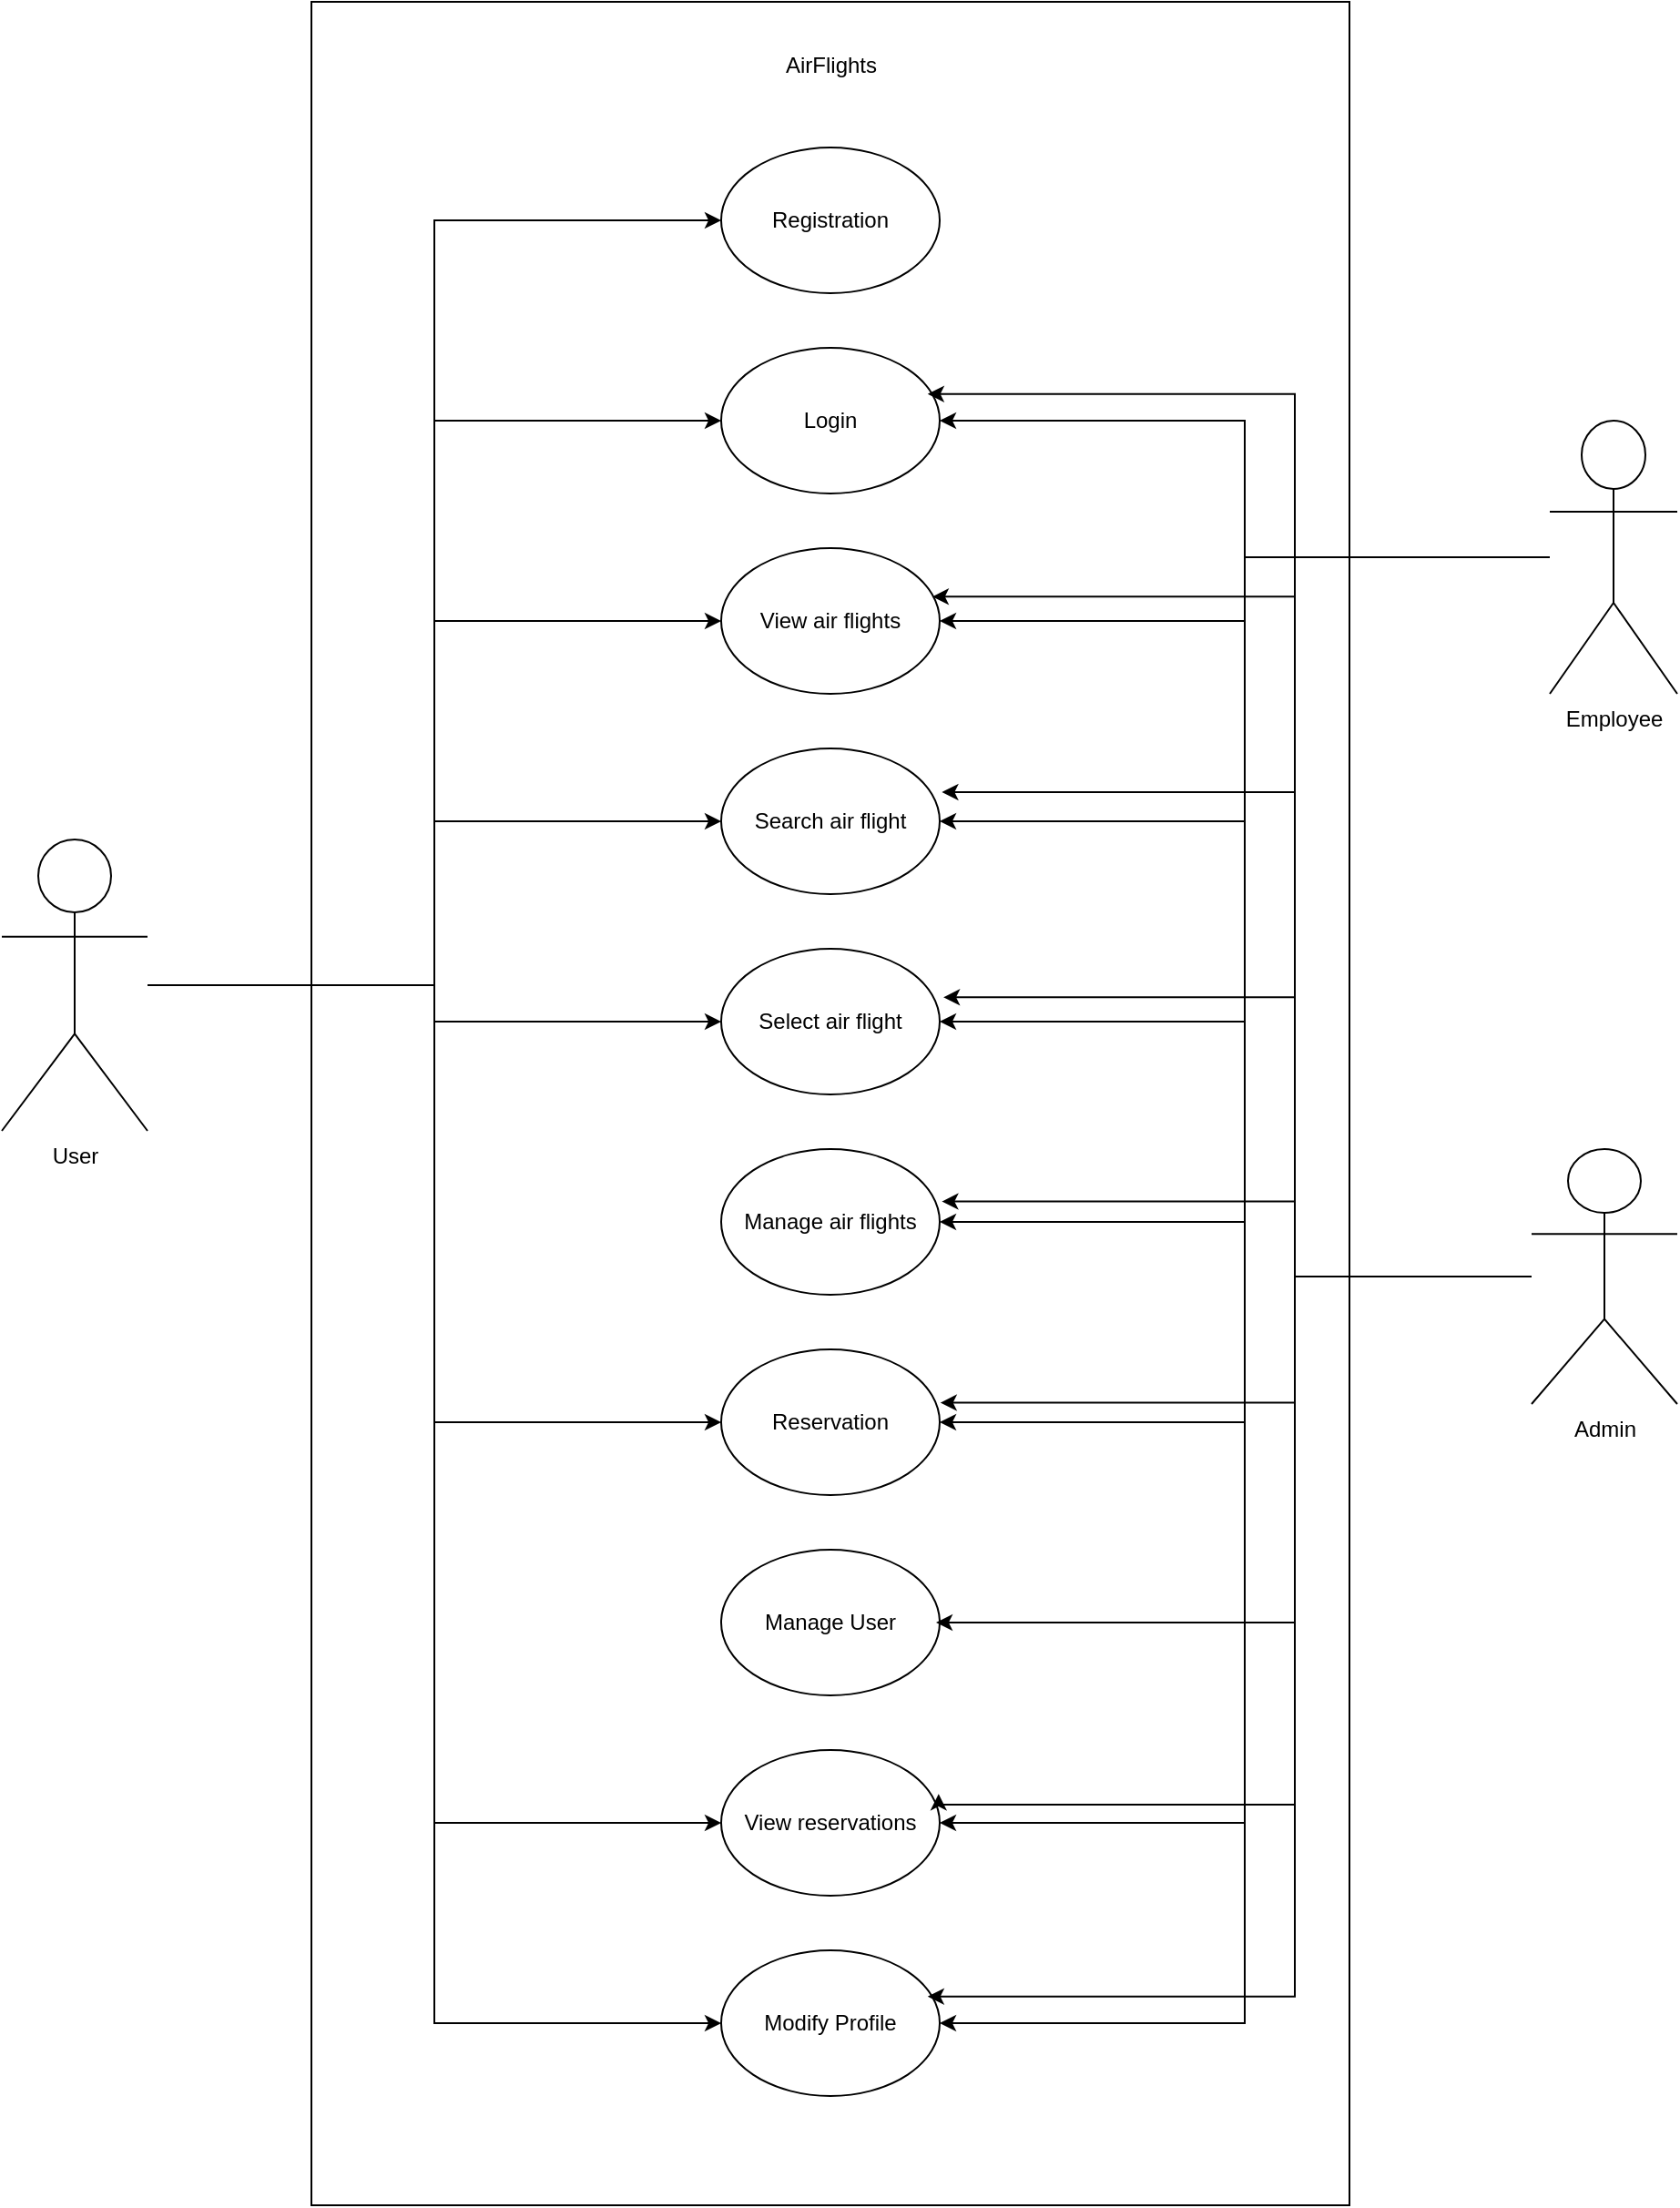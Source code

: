 <mxfile version="24.1.0" type="device" pages="7">
  <diagram name="Use-case" id="OlGgIxzh3NcMVx75n0-y">
    <mxGraphModel dx="3894" dy="1520" grid="1" gridSize="10" guides="1" tooltips="1" connect="1" arrows="1" fold="1" page="1" pageScale="1" pageWidth="850" pageHeight="1100" math="0" shadow="0">
      <root>
        <mxCell id="0" />
        <mxCell id="1" parent="0" />
        <mxCell id="7Tl3KbuI95lfWcl269wo-1" value="" style="rounded=0;whiteSpace=wrap;html=1;" parent="1" vertex="1">
          <mxGeometry x="-170" y="10" width="570" height="1210" as="geometry" />
        </mxCell>
        <mxCell id="7Tl3KbuI95lfWcl269wo-2" value="AirFlights" style="text;html=1;align=center;verticalAlign=middle;resizable=0;points=[];autosize=1;strokeColor=none;fillColor=none;" parent="1" vertex="1">
          <mxGeometry x="80" y="30" width="70" height="30" as="geometry" />
        </mxCell>
        <mxCell id="7Tl3KbuI95lfWcl269wo-3" value="Registration" style="ellipse;whiteSpace=wrap;html=1;" parent="1" vertex="1">
          <mxGeometry x="55" y="90" width="120" height="80" as="geometry" />
        </mxCell>
        <mxCell id="7Tl3KbuI95lfWcl269wo-4" value="Login" style="ellipse;whiteSpace=wrap;html=1;" parent="1" vertex="1">
          <mxGeometry x="55" y="200" width="120" height="80" as="geometry" />
        </mxCell>
        <mxCell id="7Tl3KbuI95lfWcl269wo-5" value="View air flights" style="ellipse;whiteSpace=wrap;html=1;" parent="1" vertex="1">
          <mxGeometry x="55" y="310" width="120" height="80" as="geometry" />
        </mxCell>
        <mxCell id="7Tl3KbuI95lfWcl269wo-7" value="Search air flight" style="ellipse;whiteSpace=wrap;html=1;" parent="1" vertex="1">
          <mxGeometry x="55" y="420" width="120" height="80" as="geometry" />
        </mxCell>
        <mxCell id="7Tl3KbuI95lfWcl269wo-8" value="Select air flight" style="ellipse;whiteSpace=wrap;html=1;" parent="1" vertex="1">
          <mxGeometry x="55" y="530" width="120" height="80" as="geometry" />
        </mxCell>
        <mxCell id="7Tl3KbuI95lfWcl269wo-9" value="Manage air flights" style="ellipse;whiteSpace=wrap;html=1;" parent="1" vertex="1">
          <mxGeometry x="55" y="640" width="120" height="80" as="geometry" />
        </mxCell>
        <mxCell id="7Tl3KbuI95lfWcl269wo-10" value="Reservation" style="ellipse;whiteSpace=wrap;html=1;" parent="1" vertex="1">
          <mxGeometry x="55" y="750" width="120" height="80" as="geometry" />
        </mxCell>
        <mxCell id="7Tl3KbuI95lfWcl269wo-11" value="Manage User" style="ellipse;whiteSpace=wrap;html=1;" parent="1" vertex="1">
          <mxGeometry x="55" y="860" width="120" height="80" as="geometry" />
        </mxCell>
        <mxCell id="7Tl3KbuI95lfWcl269wo-12" value="View reservations" style="ellipse;whiteSpace=wrap;html=1;" parent="1" vertex="1">
          <mxGeometry x="55" y="970" width="120" height="80" as="geometry" />
        </mxCell>
        <mxCell id="7Tl3KbuI95lfWcl269wo-13" value="Modify Profile" style="ellipse;whiteSpace=wrap;html=1;" parent="1" vertex="1">
          <mxGeometry x="55" y="1080" width="120" height="80" as="geometry" />
        </mxCell>
        <mxCell id="7Tl3KbuI95lfWcl269wo-19" style="edgeStyle=orthogonalEdgeStyle;rounded=0;orthogonalLoop=1;jettySize=auto;html=1;entryX=0;entryY=0.5;entryDx=0;entryDy=0;" parent="1" source="7Tl3KbuI95lfWcl269wo-14" target="7Tl3KbuI95lfWcl269wo-3" edge="1">
          <mxGeometry relative="1" as="geometry" />
        </mxCell>
        <mxCell id="7Tl3KbuI95lfWcl269wo-20" style="edgeStyle=orthogonalEdgeStyle;rounded=0;orthogonalLoop=1;jettySize=auto;html=1;entryX=0;entryY=0.5;entryDx=0;entryDy=0;" parent="1" source="7Tl3KbuI95lfWcl269wo-14" target="7Tl3KbuI95lfWcl269wo-4" edge="1">
          <mxGeometry relative="1" as="geometry" />
        </mxCell>
        <mxCell id="7Tl3KbuI95lfWcl269wo-21" style="edgeStyle=orthogonalEdgeStyle;rounded=0;orthogonalLoop=1;jettySize=auto;html=1;entryX=0;entryY=0.5;entryDx=0;entryDy=0;" parent="1" source="7Tl3KbuI95lfWcl269wo-14" target="7Tl3KbuI95lfWcl269wo-5" edge="1">
          <mxGeometry relative="1" as="geometry" />
        </mxCell>
        <mxCell id="7Tl3KbuI95lfWcl269wo-22" style="edgeStyle=orthogonalEdgeStyle;rounded=0;orthogonalLoop=1;jettySize=auto;html=1;" parent="1" source="7Tl3KbuI95lfWcl269wo-14" target="7Tl3KbuI95lfWcl269wo-7" edge="1">
          <mxGeometry relative="1" as="geometry" />
        </mxCell>
        <mxCell id="7Tl3KbuI95lfWcl269wo-23" style="edgeStyle=orthogonalEdgeStyle;rounded=0;orthogonalLoop=1;jettySize=auto;html=1;" parent="1" source="7Tl3KbuI95lfWcl269wo-14" target="7Tl3KbuI95lfWcl269wo-8" edge="1">
          <mxGeometry relative="1" as="geometry" />
        </mxCell>
        <mxCell id="7Tl3KbuI95lfWcl269wo-24" style="edgeStyle=orthogonalEdgeStyle;rounded=0;orthogonalLoop=1;jettySize=auto;html=1;entryX=0;entryY=0.5;entryDx=0;entryDy=0;" parent="1" source="7Tl3KbuI95lfWcl269wo-14" target="7Tl3KbuI95lfWcl269wo-10" edge="1">
          <mxGeometry relative="1" as="geometry" />
        </mxCell>
        <mxCell id="7Tl3KbuI95lfWcl269wo-25" style="edgeStyle=orthogonalEdgeStyle;rounded=0;orthogonalLoop=1;jettySize=auto;html=1;entryX=0;entryY=0.5;entryDx=0;entryDy=0;" parent="1" source="7Tl3KbuI95lfWcl269wo-14" target="7Tl3KbuI95lfWcl269wo-12" edge="1">
          <mxGeometry relative="1" as="geometry" />
        </mxCell>
        <mxCell id="7Tl3KbuI95lfWcl269wo-26" style="edgeStyle=orthogonalEdgeStyle;rounded=0;orthogonalLoop=1;jettySize=auto;html=1;entryX=0;entryY=0.5;entryDx=0;entryDy=0;" parent="1" source="7Tl3KbuI95lfWcl269wo-14" target="7Tl3KbuI95lfWcl269wo-13" edge="1">
          <mxGeometry relative="1" as="geometry" />
        </mxCell>
        <mxCell id="7Tl3KbuI95lfWcl269wo-14" value="User" style="shape=umlActor;verticalLabelPosition=bottom;verticalAlign=top;html=1;outlineConnect=0;" parent="1" vertex="1">
          <mxGeometry x="-340" y="470" width="80" height="160" as="geometry" />
        </mxCell>
        <mxCell id="7Tl3KbuI95lfWcl269wo-27" style="edgeStyle=orthogonalEdgeStyle;rounded=0;orthogonalLoop=1;jettySize=auto;html=1;entryX=1;entryY=0.5;entryDx=0;entryDy=0;" parent="1" source="7Tl3KbuI95lfWcl269wo-15" target="7Tl3KbuI95lfWcl269wo-4" edge="1">
          <mxGeometry relative="1" as="geometry" />
        </mxCell>
        <mxCell id="7Tl3KbuI95lfWcl269wo-28" style="edgeStyle=orthogonalEdgeStyle;rounded=0;orthogonalLoop=1;jettySize=auto;html=1;" parent="1" source="7Tl3KbuI95lfWcl269wo-15" target="7Tl3KbuI95lfWcl269wo-5" edge="1">
          <mxGeometry relative="1" as="geometry" />
        </mxCell>
        <mxCell id="7Tl3KbuI95lfWcl269wo-29" style="edgeStyle=orthogonalEdgeStyle;rounded=0;orthogonalLoop=1;jettySize=auto;html=1;entryX=1;entryY=0.5;entryDx=0;entryDy=0;" parent="1" source="7Tl3KbuI95lfWcl269wo-15" target="7Tl3KbuI95lfWcl269wo-7" edge="1">
          <mxGeometry relative="1" as="geometry" />
        </mxCell>
        <mxCell id="7Tl3KbuI95lfWcl269wo-30" style="edgeStyle=orthogonalEdgeStyle;rounded=0;orthogonalLoop=1;jettySize=auto;html=1;entryX=1;entryY=0.5;entryDx=0;entryDy=0;" parent="1" source="7Tl3KbuI95lfWcl269wo-15" target="7Tl3KbuI95lfWcl269wo-8" edge="1">
          <mxGeometry relative="1" as="geometry" />
        </mxCell>
        <mxCell id="7Tl3KbuI95lfWcl269wo-31" style="edgeStyle=orthogonalEdgeStyle;rounded=0;orthogonalLoop=1;jettySize=auto;html=1;entryX=1;entryY=0.5;entryDx=0;entryDy=0;" parent="1" source="7Tl3KbuI95lfWcl269wo-15" target="7Tl3KbuI95lfWcl269wo-9" edge="1">
          <mxGeometry relative="1" as="geometry" />
        </mxCell>
        <mxCell id="7Tl3KbuI95lfWcl269wo-32" style="edgeStyle=orthogonalEdgeStyle;rounded=0;orthogonalLoop=1;jettySize=auto;html=1;entryX=1;entryY=0.5;entryDx=0;entryDy=0;" parent="1" source="7Tl3KbuI95lfWcl269wo-15" target="7Tl3KbuI95lfWcl269wo-10" edge="1">
          <mxGeometry relative="1" as="geometry" />
        </mxCell>
        <mxCell id="7Tl3KbuI95lfWcl269wo-33" style="edgeStyle=orthogonalEdgeStyle;rounded=0;orthogonalLoop=1;jettySize=auto;html=1;entryX=1;entryY=0.5;entryDx=0;entryDy=0;" parent="1" source="7Tl3KbuI95lfWcl269wo-15" target="7Tl3KbuI95lfWcl269wo-12" edge="1">
          <mxGeometry relative="1" as="geometry" />
        </mxCell>
        <mxCell id="7Tl3KbuI95lfWcl269wo-34" style="edgeStyle=orthogonalEdgeStyle;rounded=0;orthogonalLoop=1;jettySize=auto;html=1;entryX=1;entryY=0.5;entryDx=0;entryDy=0;" parent="1" source="7Tl3KbuI95lfWcl269wo-15" target="7Tl3KbuI95lfWcl269wo-13" edge="1">
          <mxGeometry relative="1" as="geometry" />
        </mxCell>
        <mxCell id="7Tl3KbuI95lfWcl269wo-15" value="Employee" style="shape=umlActor;verticalLabelPosition=bottom;verticalAlign=top;html=1;outlineConnect=0;" parent="1" vertex="1">
          <mxGeometry x="510" y="240" width="70" height="150" as="geometry" />
        </mxCell>
        <mxCell id="7Tl3KbuI95lfWcl269wo-35" style="edgeStyle=orthogonalEdgeStyle;rounded=0;orthogonalLoop=1;jettySize=auto;html=1;entryX=0.945;entryY=0.317;entryDx=0;entryDy=0;entryPerimeter=0;" parent="1" source="7Tl3KbuI95lfWcl269wo-16" target="7Tl3KbuI95lfWcl269wo-13" edge="1">
          <mxGeometry relative="1" as="geometry">
            <Array as="points">
              <mxPoint x="370" y="710" />
              <mxPoint x="370" y="1105" />
            </Array>
          </mxGeometry>
        </mxCell>
        <mxCell id="7Tl3KbuI95lfWcl269wo-37" style="edgeStyle=orthogonalEdgeStyle;rounded=0;orthogonalLoop=1;jettySize=auto;html=1;" parent="1" source="7Tl3KbuI95lfWcl269wo-16" edge="1">
          <mxGeometry relative="1" as="geometry">
            <mxPoint x="173" y="900" as="targetPoint" />
            <Array as="points">
              <mxPoint x="370" y="710" />
              <mxPoint x="370" y="900" />
              <mxPoint x="173" y="900" />
            </Array>
          </mxGeometry>
        </mxCell>
        <mxCell id="7Tl3KbuI95lfWcl269wo-38" style="edgeStyle=orthogonalEdgeStyle;rounded=0;orthogonalLoop=1;jettySize=auto;html=1;entryX=1.003;entryY=0.366;entryDx=0;entryDy=0;entryPerimeter=0;" parent="1" source="7Tl3KbuI95lfWcl269wo-16" target="7Tl3KbuI95lfWcl269wo-10" edge="1">
          <mxGeometry relative="1" as="geometry">
            <Array as="points">
              <mxPoint x="370" y="710" />
              <mxPoint x="370" y="779" />
            </Array>
          </mxGeometry>
        </mxCell>
        <mxCell id="7Tl3KbuI95lfWcl269wo-39" style="edgeStyle=orthogonalEdgeStyle;rounded=0;orthogonalLoop=1;jettySize=auto;html=1;entryX=1.01;entryY=0.36;entryDx=0;entryDy=0;entryPerimeter=0;" parent="1" source="7Tl3KbuI95lfWcl269wo-16" target="7Tl3KbuI95lfWcl269wo-9" edge="1">
          <mxGeometry relative="1" as="geometry">
            <Array as="points">
              <mxPoint x="370" y="710" />
              <mxPoint x="370" y="669" />
            </Array>
          </mxGeometry>
        </mxCell>
        <mxCell id="7Tl3KbuI95lfWcl269wo-40" style="edgeStyle=orthogonalEdgeStyle;rounded=0;orthogonalLoop=1;jettySize=auto;html=1;entryX=1.017;entryY=0.333;entryDx=0;entryDy=0;entryPerimeter=0;" parent="1" source="7Tl3KbuI95lfWcl269wo-16" target="7Tl3KbuI95lfWcl269wo-8" edge="1">
          <mxGeometry relative="1" as="geometry">
            <Array as="points">
              <mxPoint x="370" y="710" />
              <mxPoint x="370" y="557" />
            </Array>
          </mxGeometry>
        </mxCell>
        <mxCell id="7Tl3KbuI95lfWcl269wo-41" style="edgeStyle=orthogonalEdgeStyle;rounded=0;orthogonalLoop=1;jettySize=auto;html=1;entryX=1.01;entryY=0.306;entryDx=0;entryDy=0;entryPerimeter=0;" parent="1" source="7Tl3KbuI95lfWcl269wo-16" target="7Tl3KbuI95lfWcl269wo-7" edge="1">
          <mxGeometry relative="1" as="geometry">
            <Array as="points">
              <mxPoint x="370" y="710" />
              <mxPoint x="370" y="444" />
              <mxPoint x="176" y="444" />
            </Array>
          </mxGeometry>
        </mxCell>
        <mxCell id="7Tl3KbuI95lfWcl269wo-42" style="edgeStyle=orthogonalEdgeStyle;rounded=0;orthogonalLoop=1;jettySize=auto;html=1;entryX=0.966;entryY=0.333;entryDx=0;entryDy=0;entryPerimeter=0;" parent="1" source="7Tl3KbuI95lfWcl269wo-16" target="7Tl3KbuI95lfWcl269wo-5" edge="1">
          <mxGeometry relative="1" as="geometry">
            <Array as="points">
              <mxPoint x="370" y="710" />
              <mxPoint x="370" y="337" />
            </Array>
          </mxGeometry>
        </mxCell>
        <mxCell id="7Tl3KbuI95lfWcl269wo-43" style="edgeStyle=orthogonalEdgeStyle;rounded=0;orthogonalLoop=1;jettySize=auto;html=1;entryX=0.945;entryY=0.317;entryDx=0;entryDy=0;entryPerimeter=0;" parent="1" source="7Tl3KbuI95lfWcl269wo-16" target="7Tl3KbuI95lfWcl269wo-4" edge="1">
          <mxGeometry relative="1" as="geometry">
            <Array as="points">
              <mxPoint x="370" y="710" />
              <mxPoint x="370" y="225" />
            </Array>
          </mxGeometry>
        </mxCell>
        <mxCell id="7Tl3KbuI95lfWcl269wo-16" value="Admin" style="shape=umlActor;verticalLabelPosition=bottom;verticalAlign=top;html=1;outlineConnect=0;" parent="1" vertex="1">
          <mxGeometry x="500" y="640" width="80" height="140" as="geometry" />
        </mxCell>
        <mxCell id="7Tl3KbuI95lfWcl269wo-36" style="edgeStyle=orthogonalEdgeStyle;rounded=0;orthogonalLoop=1;jettySize=auto;html=1;entryX=0.995;entryY=0.301;entryDx=0;entryDy=0;entryPerimeter=0;" parent="1" source="7Tl3KbuI95lfWcl269wo-16" target="7Tl3KbuI95lfWcl269wo-12" edge="1">
          <mxGeometry relative="1" as="geometry">
            <Array as="points">
              <mxPoint x="370" y="710" />
              <mxPoint x="370" y="1000" />
              <mxPoint x="174" y="1000" />
            </Array>
          </mxGeometry>
        </mxCell>
      </root>
    </mxGraphModel>
  </diagram>
  <diagram id="z4cqPVuiqFj-CIgFluH6" name="ActivityUser">
    <mxGraphModel dx="3894" dy="1520" grid="1" gridSize="10" guides="1" tooltips="1" connect="1" arrows="1" fold="1" page="1" pageScale="1" pageWidth="850" pageHeight="1100" math="0" shadow="0">
      <root>
        <mxCell id="0" />
        <mxCell id="1" parent="0" />
        <mxCell id="7edfqKcA8uXabjn2y29T-3" value="" style="ellipse;html=1;shape=endState;fillColor=#000000;strokeColor=#ff0000;" parent="1" vertex="1">
          <mxGeometry x="45" y="1900" width="30" height="30" as="geometry" />
        </mxCell>
        <mxCell id="ja0BKeCCxnC4GVWF6qjF-39" style="edgeStyle=orthogonalEdgeStyle;rounded=0;orthogonalLoop=1;jettySize=auto;html=1;" parent="1" source="7edfqKcA8uXabjn2y29T-4" target="ja0BKeCCxnC4GVWF6qjF-2" edge="1">
          <mxGeometry relative="1" as="geometry" />
        </mxCell>
        <mxCell id="7edfqKcA8uXabjn2y29T-4" value="" style="strokeWidth=2;html=1;shape=mxgraph.flowchart.start_2;whiteSpace=wrap;strokeColor=#F03000;" parent="1" vertex="1">
          <mxGeometry x="147.5" y="580" width="40" height="40" as="geometry" />
        </mxCell>
        <mxCell id="ja0BKeCCxnC4GVWF6qjF-7" style="edgeStyle=orthogonalEdgeStyle;rounded=0;orthogonalLoop=1;jettySize=auto;html=1;entryX=0.5;entryY=0;entryDx=0;entryDy=0;" parent="1" source="ja0BKeCCxnC4GVWF6qjF-2" target="ja0BKeCCxnC4GVWF6qjF-3" edge="1">
          <mxGeometry relative="1" as="geometry">
            <Array as="points">
              <mxPoint x="-190" y="800" />
              <mxPoint x="-190" y="800" />
            </Array>
          </mxGeometry>
        </mxCell>
        <mxCell id="ja0BKeCCxnC4GVWF6qjF-8" style="edgeStyle=orthogonalEdgeStyle;rounded=0;orthogonalLoop=1;jettySize=auto;html=1;entryX=0.5;entryY=0;entryDx=0;entryDy=0;" parent="1" source="ja0BKeCCxnC4GVWF6qjF-2" target="ja0BKeCCxnC4GVWF6qjF-4" edge="1">
          <mxGeometry relative="1" as="geometry">
            <Array as="points">
              <mxPoint x="-110" y="790" />
              <mxPoint x="-110" y="790" />
            </Array>
          </mxGeometry>
        </mxCell>
        <mxCell id="ja0BKeCCxnC4GVWF6qjF-9" style="edgeStyle=orthogonalEdgeStyle;rounded=0;orthogonalLoop=1;jettySize=auto;html=1;entryX=0.5;entryY=0;entryDx=0;entryDy=0;" parent="1" source="ja0BKeCCxnC4GVWF6qjF-2" target="ja0BKeCCxnC4GVWF6qjF-5" edge="1">
          <mxGeometry relative="1" as="geometry">
            <Array as="points">
              <mxPoint x="-20" y="790" />
              <mxPoint x="-20" y="790" />
            </Array>
          </mxGeometry>
        </mxCell>
        <mxCell id="ja0BKeCCxnC4GVWF6qjF-10" style="edgeStyle=orthogonalEdgeStyle;rounded=0;orthogonalLoop=1;jettySize=auto;html=1;entryX=0.5;entryY=0;entryDx=0;entryDy=0;" parent="1" source="ja0BKeCCxnC4GVWF6qjF-2" target="ja0BKeCCxnC4GVWF6qjF-6" edge="1">
          <mxGeometry relative="1" as="geometry">
            <Array as="points">
              <mxPoint x="70" y="780" />
              <mxPoint x="70" y="780" />
            </Array>
          </mxGeometry>
        </mxCell>
        <mxCell id="ja0BKeCCxnC4GVWF6qjF-64" style="edgeStyle=orthogonalEdgeStyle;rounded=0;orthogonalLoop=1;jettySize=auto;html=1;entryX=0.5;entryY=0;entryDx=0;entryDy=0;" parent="1" source="ja0BKeCCxnC4GVWF6qjF-2" target="ja0BKeCCxnC4GVWF6qjF-47" edge="1">
          <mxGeometry relative="1" as="geometry">
            <Array as="points">
              <mxPoint x="450" y="780" />
              <mxPoint x="450" y="780" />
            </Array>
          </mxGeometry>
        </mxCell>
        <mxCell id="ja0BKeCCxnC4GVWF6qjF-2" value="" style="rounded=0;whiteSpace=wrap;html=1;" parent="1" vertex="1">
          <mxGeometry x="-215" y="750" width="765" height="10" as="geometry" />
        </mxCell>
        <mxCell id="ja0BKeCCxnC4GVWF6qjF-57" style="edgeStyle=orthogonalEdgeStyle;rounded=0;orthogonalLoop=1;jettySize=auto;html=1;entryX=0.171;entryY=0.021;entryDx=0;entryDy=0;entryPerimeter=0;" parent="1" source="ja0BKeCCxnC4GVWF6qjF-3" target="ja0BKeCCxnC4GVWF6qjF-52" edge="1">
          <mxGeometry relative="1" as="geometry">
            <mxPoint x="-190.0" y="1670" as="targetPoint" />
          </mxGeometry>
        </mxCell>
        <mxCell id="ja0BKeCCxnC4GVWF6qjF-3" value="Modify Profile" style="rounded=1;whiteSpace=wrap;html=1;" parent="1" vertex="1">
          <mxGeometry x="-250" y="1020" width="120" height="50" as="geometry" />
        </mxCell>
        <mxCell id="ja0BKeCCxnC4GVWF6qjF-4" value="Select Air Flight" style="rounded=1;whiteSpace=wrap;html=1;" parent="1" vertex="1">
          <mxGeometry x="-170" y="960" width="120" height="50" as="geometry" />
        </mxCell>
        <mxCell id="ja0BKeCCxnC4GVWF6qjF-5" value="Search Air Flight" style="rounded=1;whiteSpace=wrap;html=1;" parent="1" vertex="1">
          <mxGeometry x="-80" y="890" width="120" height="50" as="geometry" />
        </mxCell>
        <mxCell id="ja0BKeCCxnC4GVWF6qjF-6" value="View Air Flights List" style="rounded=1;whiteSpace=wrap;html=1;" parent="1" vertex="1">
          <mxGeometry x="10" y="830" width="120" height="50" as="geometry" />
        </mxCell>
        <mxCell id="ja0BKeCCxnC4GVWF6qjF-12" value="Reservation" style="rounded=1;whiteSpace=wrap;html=1;" parent="1" vertex="1">
          <mxGeometry x="460" y="940" width="120" height="50" as="geometry" />
        </mxCell>
        <mxCell id="ja0BKeCCxnC4GVWF6qjF-14" style="edgeStyle=orthogonalEdgeStyle;rounded=0;orthogonalLoop=1;jettySize=auto;html=1;entryX=0.5;entryY=0;entryDx=0;entryDy=0;" parent="1" target="ja0BKeCCxnC4GVWF6qjF-17" edge="1">
          <mxGeometry relative="1" as="geometry">
            <mxPoint x="375.1" y="1130" as="sourcePoint" />
          </mxGeometry>
        </mxCell>
        <mxCell id="ja0BKeCCxnC4GVWF6qjF-15" value="Sign Up/Log In&lt;div&gt;screen&lt;/div&gt;" style="rounded=1;whiteSpace=wrap;html=1;" parent="1" vertex="1">
          <mxGeometry x="315.06" y="1070" width="120" height="60" as="geometry" />
        </mxCell>
        <mxCell id="ja0BKeCCxnC4GVWF6qjF-16" style="edgeStyle=orthogonalEdgeStyle;rounded=0;orthogonalLoop=1;jettySize=auto;html=1;entryX=0.5;entryY=0;entryDx=0;entryDy=0;" parent="1" source="ja0BKeCCxnC4GVWF6qjF-17" target="ja0BKeCCxnC4GVWF6qjF-19" edge="1">
          <mxGeometry relative="1" as="geometry" />
        </mxCell>
        <mxCell id="ja0BKeCCxnC4GVWF6qjF-17" value="" style="rhombus;whiteSpace=wrap;html=1;" parent="1" vertex="1">
          <mxGeometry x="340.06" y="1155" width="70" height="70" as="geometry" />
        </mxCell>
        <mxCell id="ja0BKeCCxnC4GVWF6qjF-18" style="edgeStyle=orthogonalEdgeStyle;rounded=0;orthogonalLoop=1;jettySize=auto;html=1;entryX=0.5;entryY=0;entryDx=0;entryDy=0;" parent="1" source="ja0BKeCCxnC4GVWF6qjF-19" target="ja0BKeCCxnC4GVWF6qjF-27" edge="1">
          <mxGeometry relative="1" as="geometry" />
        </mxCell>
        <mxCell id="ja0BKeCCxnC4GVWF6qjF-19" value="Sign Up" style="rounded=1;whiteSpace=wrap;html=1;" parent="1" vertex="1">
          <mxGeometry x="150.06" y="1315" width="120" height="60" as="geometry" />
        </mxCell>
        <mxCell id="ja0BKeCCxnC4GVWF6qjF-20" style="edgeStyle=orthogonalEdgeStyle;rounded=0;orthogonalLoop=1;jettySize=auto;html=1;" parent="1" source="ja0BKeCCxnC4GVWF6qjF-21" target="ja0BKeCCxnC4GVWF6qjF-29" edge="1">
          <mxGeometry relative="1" as="geometry" />
        </mxCell>
        <mxCell id="ja0BKeCCxnC4GVWF6qjF-21" value="Log In" style="rounded=1;whiteSpace=wrap;html=1;" parent="1" vertex="1">
          <mxGeometry x="500.06" y="1325" width="120" height="60" as="geometry" />
        </mxCell>
        <mxCell id="ja0BKeCCxnC4GVWF6qjF-22" style="edgeStyle=orthogonalEdgeStyle;rounded=0;orthogonalLoop=1;jettySize=auto;html=1;entryX=0.6;entryY=-0.017;entryDx=0;entryDy=0;entryPerimeter=0;" parent="1" source="ja0BKeCCxnC4GVWF6qjF-17" target="ja0BKeCCxnC4GVWF6qjF-21" edge="1">
          <mxGeometry relative="1" as="geometry" />
        </mxCell>
        <mxCell id="ja0BKeCCxnC4GVWF6qjF-23" value="User selected Sign Up" style="text;html=1;align=center;verticalAlign=middle;resizable=0;points=[];autosize=1;strokeColor=none;fillColor=none;" parent="1" vertex="1">
          <mxGeometry x="175.06" y="1153" width="140" height="30" as="geometry" />
        </mxCell>
        <mxCell id="ja0BKeCCxnC4GVWF6qjF-24" value="User selected Log In" style="text;html=1;align=center;verticalAlign=middle;resizable=0;points=[];autosize=1;strokeColor=none;fillColor=none;" parent="1" vertex="1">
          <mxGeometry x="435.06" y="1155" width="130" height="30" as="geometry" />
        </mxCell>
        <mxCell id="ja0BKeCCxnC4GVWF6qjF-25" style="edgeStyle=orthogonalEdgeStyle;rounded=0;orthogonalLoop=1;jettySize=auto;html=1;entryX=0;entryY=0.5;entryDx=0;entryDy=0;" parent="1" source="ja0BKeCCxnC4GVWF6qjF-27" target="ja0BKeCCxnC4GVWF6qjF-19" edge="1">
          <mxGeometry relative="1" as="geometry">
            <Array as="points">
              <mxPoint x="80.06" y="1520" />
              <mxPoint x="80.06" y="1345" />
            </Array>
          </mxGeometry>
        </mxCell>
        <mxCell id="ja0BKeCCxnC4GVWF6qjF-26" style="edgeStyle=orthogonalEdgeStyle;rounded=0;orthogonalLoop=1;jettySize=auto;html=1;entryX=0;entryY=0.5;entryDx=0;entryDy=0;" parent="1" source="ja0BKeCCxnC4GVWF6qjF-27" target="ja0BKeCCxnC4GVWF6qjF-21" edge="1">
          <mxGeometry relative="1" as="geometry">
            <Array as="points">
              <mxPoint x="310" y="1520" />
              <mxPoint x="310" y="1355" />
            </Array>
          </mxGeometry>
        </mxCell>
        <mxCell id="ja0BKeCCxnC4GVWF6qjF-27" value="success" style="rhombus;whiteSpace=wrap;html=1;" parent="1" vertex="1">
          <mxGeometry x="175.06" y="1485" width="70" height="70" as="geometry" />
        </mxCell>
        <mxCell id="ja0BKeCCxnC4GVWF6qjF-28" style="edgeStyle=orthogonalEdgeStyle;rounded=0;orthogonalLoop=1;jettySize=auto;html=1;entryX=1;entryY=0.5;entryDx=0;entryDy=0;" parent="1" source="ja0BKeCCxnC4GVWF6qjF-29" target="ja0BKeCCxnC4GVWF6qjF-21" edge="1">
          <mxGeometry relative="1" as="geometry">
            <Array as="points">
              <mxPoint x="720" y="1450" />
              <mxPoint x="720" y="1355" />
            </Array>
          </mxGeometry>
        </mxCell>
        <mxCell id="ja0BKeCCxnC4GVWF6qjF-46" style="edgeStyle=orthogonalEdgeStyle;rounded=0;orthogonalLoop=1;jettySize=auto;html=1;entryX=0.869;entryY=0.042;entryDx=0;entryDy=0;entryPerimeter=0;" parent="1" source="ja0BKeCCxnC4GVWF6qjF-29" target="ja0BKeCCxnC4GVWF6qjF-2" edge="1">
          <mxGeometry relative="1" as="geometry">
            <mxPoint x="420" y="1490" as="targetPoint" />
            <Array as="points">
              <mxPoint x="560" y="1550" />
              <mxPoint x="840" y="1550" />
              <mxPoint x="840" y="670" />
              <mxPoint x="450" y="670" />
              <mxPoint x="450" y="750" />
            </Array>
          </mxGeometry>
        </mxCell>
        <mxCell id="ja0BKeCCxnC4GVWF6qjF-29" value="success" style="rhombus;whiteSpace=wrap;html=1;" parent="1" vertex="1">
          <mxGeometry x="525.06" y="1423" width="70" height="70" as="geometry" />
        </mxCell>
        <mxCell id="ja0BKeCCxnC4GVWF6qjF-32" value="No" style="text;html=1;align=center;verticalAlign=middle;resizable=0;points=[];autosize=1;strokeColor=none;fillColor=none;" parent="1" vertex="1">
          <mxGeometry x="100.06" y="1483" width="40" height="30" as="geometry" />
        </mxCell>
        <mxCell id="ja0BKeCCxnC4GVWF6qjF-33" value="Yes" style="text;html=1;align=center;verticalAlign=middle;resizable=0;points=[];autosize=1;strokeColor=none;fillColor=none;" parent="1" vertex="1">
          <mxGeometry x="250.06" y="1493" width="40" height="30" as="geometry" />
        </mxCell>
        <mxCell id="ja0BKeCCxnC4GVWF6qjF-34" value="Yes" style="text;html=1;align=center;verticalAlign=middle;resizable=0;points=[];autosize=1;strokeColor=none;fillColor=none;" parent="1" vertex="1">
          <mxGeometry x="520" y="1493" width="40" height="30" as="geometry" />
        </mxCell>
        <mxCell id="ja0BKeCCxnC4GVWF6qjF-35" value="No" style="text;html=1;align=center;verticalAlign=middle;resizable=0;points=[];autosize=1;strokeColor=none;fillColor=none;" parent="1" vertex="1">
          <mxGeometry x="590.0" y="1453" width="40" height="30" as="geometry" />
        </mxCell>
        <mxCell id="ja0BKeCCxnC4GVWF6qjF-49" style="edgeStyle=orthogonalEdgeStyle;rounded=0;orthogonalLoop=1;jettySize=auto;html=1;entryX=0.5;entryY=0;entryDx=0;entryDy=0;" parent="1" source="ja0BKeCCxnC4GVWF6qjF-47" target="ja0BKeCCxnC4GVWF6qjF-15" edge="1">
          <mxGeometry relative="1" as="geometry">
            <Array as="points">
              <mxPoint x="375" y="845" />
            </Array>
          </mxGeometry>
        </mxCell>
        <mxCell id="ja0BKeCCxnC4GVWF6qjF-47" value="isLogged" style="rhombus;whiteSpace=wrap;html=1;" parent="1" vertex="1">
          <mxGeometry x="410.06" y="810" width="80" height="70" as="geometry" />
        </mxCell>
        <mxCell id="ja0BKeCCxnC4GVWF6qjF-50" value="No" style="text;html=1;align=center;verticalAlign=middle;resizable=0;points=[];autosize=1;strokeColor=none;fillColor=none;" parent="1" vertex="1">
          <mxGeometry x="375.06" y="810" width="40" height="30" as="geometry" />
        </mxCell>
        <mxCell id="ja0BKeCCxnC4GVWF6qjF-55" style="edgeStyle=orthogonalEdgeStyle;rounded=0;orthogonalLoop=1;jettySize=auto;html=1;entryX=0.5;entryY=0;entryDx=0;entryDy=0;" parent="1" source="ja0BKeCCxnC4GVWF6qjF-52" target="ja0BKeCCxnC4GVWF6qjF-54" edge="1">
          <mxGeometry relative="1" as="geometry" />
        </mxCell>
        <mxCell id="ja0BKeCCxnC4GVWF6qjF-52" value="" style="rounded=0;whiteSpace=wrap;html=1;" parent="1" vertex="1">
          <mxGeometry x="-320" y="1690" width="760" height="20" as="geometry" />
        </mxCell>
        <mxCell id="ja0BKeCCxnC4GVWF6qjF-56" style="edgeStyle=orthogonalEdgeStyle;rounded=0;orthogonalLoop=1;jettySize=auto;html=1;entryX=0.5;entryY=0;entryDx=0;entryDy=0;" parent="1" source="ja0BKeCCxnC4GVWF6qjF-54" target="7edfqKcA8uXabjn2y29T-3" edge="1">
          <mxGeometry relative="1" as="geometry" />
        </mxCell>
        <mxCell id="ja0BKeCCxnC4GVWF6qjF-54" value="Log Out" style="rounded=1;whiteSpace=wrap;html=1;" parent="1" vertex="1">
          <mxGeometry y="1780" width="120" height="60" as="geometry" />
        </mxCell>
        <mxCell id="ja0BKeCCxnC4GVWF6qjF-58" style="edgeStyle=orthogonalEdgeStyle;rounded=0;orthogonalLoop=1;jettySize=auto;html=1;entryX=0.276;entryY=-0.193;entryDx=0;entryDy=0;entryPerimeter=0;" parent="1" source="ja0BKeCCxnC4GVWF6qjF-4" target="ja0BKeCCxnC4GVWF6qjF-52" edge="1">
          <mxGeometry relative="1" as="geometry" />
        </mxCell>
        <mxCell id="ja0BKeCCxnC4GVWF6qjF-59" style="edgeStyle=orthogonalEdgeStyle;rounded=0;orthogonalLoop=1;jettySize=auto;html=1;entryX=0.395;entryY=-0.05;entryDx=0;entryDy=0;entryPerimeter=0;" parent="1" source="ja0BKeCCxnC4GVWF6qjF-5" target="ja0BKeCCxnC4GVWF6qjF-52" edge="1">
          <mxGeometry relative="1" as="geometry" />
        </mxCell>
        <mxCell id="ja0BKeCCxnC4GVWF6qjF-60" style="edgeStyle=orthogonalEdgeStyle;rounded=0;orthogonalLoop=1;jettySize=auto;html=1;entryX=0.513;entryY=0.021;entryDx=0;entryDy=0;entryPerimeter=0;" parent="1" source="ja0BKeCCxnC4GVWF6qjF-6" target="ja0BKeCCxnC4GVWF6qjF-52" edge="1">
          <mxGeometry relative="1" as="geometry" />
        </mxCell>
        <mxCell id="ja0BKeCCxnC4GVWF6qjF-61" style="edgeStyle=orthogonalEdgeStyle;rounded=0;orthogonalLoop=1;jettySize=auto;html=1;entryX=0.914;entryY=-0.264;entryDx=0;entryDy=0;entryPerimeter=0;exitX=1;exitY=0.5;exitDx=0;exitDy=0;" parent="1" source="ja0BKeCCxnC4GVWF6qjF-12" target="ja0BKeCCxnC4GVWF6qjF-52" edge="1">
          <mxGeometry relative="1" as="geometry">
            <Array as="points">
              <mxPoint x="770" y="965" />
              <mxPoint x="770" y="1630" />
              <mxPoint x="375" y="1630" />
            </Array>
          </mxGeometry>
        </mxCell>
        <mxCell id="ja0BKeCCxnC4GVWF6qjF-63" value="Yes" style="text;html=1;align=center;verticalAlign=middle;resizable=0;points=[];autosize=1;strokeColor=none;fillColor=none;" parent="1" vertex="1">
          <mxGeometry x="480" y="820" width="40" height="30" as="geometry" />
        </mxCell>
        <mxCell id="ja0BKeCCxnC4GVWF6qjF-65" style="edgeStyle=orthogonalEdgeStyle;rounded=0;orthogonalLoop=1;jettySize=auto;html=1;" parent="1" source="ja0BKeCCxnC4GVWF6qjF-47" edge="1">
          <mxGeometry relative="1" as="geometry">
            <mxPoint x="520" y="939" as="targetPoint" />
            <Array as="points">
              <mxPoint x="520" y="845" />
            </Array>
          </mxGeometry>
        </mxCell>
      </root>
    </mxGraphModel>
  </diagram>
  <diagram id="oXClsc3Cjq9IogQXh6Rc" name="ActivityEmployee">
    <mxGraphModel dx="2306" dy="727" grid="1" gridSize="10" guides="1" tooltips="1" connect="1" arrows="1" fold="1" page="1" pageScale="1" pageWidth="850" pageHeight="1100" math="0" shadow="0">
      <root>
        <mxCell id="0" />
        <mxCell id="1" parent="0" />
        <mxCell id="E0lsYuXOEZhKfZrHxNMO-1" value="" style="ellipse;html=1;shape=endState;fillColor=#000000;strokeColor=#ff0000;" vertex="1" parent="1">
          <mxGeometry x="45" y="1900" width="30" height="30" as="geometry" />
        </mxCell>
        <mxCell id="E0lsYuXOEZhKfZrHxNMO-2" style="edgeStyle=orthogonalEdgeStyle;rounded=0;orthogonalLoop=1;jettySize=auto;html=1;" edge="1" parent="1" source="E0lsYuXOEZhKfZrHxNMO-3" target="E0lsYuXOEZhKfZrHxNMO-9">
          <mxGeometry relative="1" as="geometry" />
        </mxCell>
        <mxCell id="E0lsYuXOEZhKfZrHxNMO-3" value="" style="strokeWidth=2;html=1;shape=mxgraph.flowchart.start_2;whiteSpace=wrap;strokeColor=#F03000;" vertex="1" parent="1">
          <mxGeometry x="147.5" y="580" width="40" height="40" as="geometry" />
        </mxCell>
        <mxCell id="E0lsYuXOEZhKfZrHxNMO-4" style="edgeStyle=orthogonalEdgeStyle;rounded=0;orthogonalLoop=1;jettySize=auto;html=1;entryX=0.5;entryY=0;entryDx=0;entryDy=0;" edge="1" parent="1" source="E0lsYuXOEZhKfZrHxNMO-9" target="E0lsYuXOEZhKfZrHxNMO-11">
          <mxGeometry relative="1" as="geometry">
            <Array as="points">
              <mxPoint x="-190" y="800" />
              <mxPoint x="-190" y="800" />
            </Array>
          </mxGeometry>
        </mxCell>
        <mxCell id="E0lsYuXOEZhKfZrHxNMO-5" style="edgeStyle=orthogonalEdgeStyle;rounded=0;orthogonalLoop=1;jettySize=auto;html=1;entryX=0.5;entryY=0;entryDx=0;entryDy=0;" edge="1" parent="1" source="E0lsYuXOEZhKfZrHxNMO-9" target="E0lsYuXOEZhKfZrHxNMO-12">
          <mxGeometry relative="1" as="geometry">
            <Array as="points">
              <mxPoint x="-110" y="790" />
              <mxPoint x="-110" y="790" />
            </Array>
          </mxGeometry>
        </mxCell>
        <mxCell id="E0lsYuXOEZhKfZrHxNMO-6" style="edgeStyle=orthogonalEdgeStyle;rounded=0;orthogonalLoop=1;jettySize=auto;html=1;entryX=0.5;entryY=0;entryDx=0;entryDy=0;" edge="1" parent="1" source="E0lsYuXOEZhKfZrHxNMO-9" target="E0lsYuXOEZhKfZrHxNMO-13">
          <mxGeometry relative="1" as="geometry">
            <Array as="points">
              <mxPoint x="-20" y="790" />
              <mxPoint x="-20" y="790" />
            </Array>
          </mxGeometry>
        </mxCell>
        <mxCell id="E0lsYuXOEZhKfZrHxNMO-7" style="edgeStyle=orthogonalEdgeStyle;rounded=0;orthogonalLoop=1;jettySize=auto;html=1;entryX=0.5;entryY=0;entryDx=0;entryDy=0;" edge="1" parent="1" source="E0lsYuXOEZhKfZrHxNMO-9" target="E0lsYuXOEZhKfZrHxNMO-14">
          <mxGeometry relative="1" as="geometry">
            <Array as="points">
              <mxPoint x="70" y="780" />
              <mxPoint x="70" y="780" />
            </Array>
          </mxGeometry>
        </mxCell>
        <mxCell id="E0lsYuXOEZhKfZrHxNMO-8" style="edgeStyle=orthogonalEdgeStyle;rounded=0;orthogonalLoop=1;jettySize=auto;html=1;entryX=0.5;entryY=0;entryDx=0;entryDy=0;" edge="1" parent="1" source="E0lsYuXOEZhKfZrHxNMO-9" target="E0lsYuXOEZhKfZrHxNMO-38">
          <mxGeometry relative="1" as="geometry">
            <Array as="points">
              <mxPoint x="450" y="780" />
              <mxPoint x="450" y="780" />
            </Array>
          </mxGeometry>
        </mxCell>
        <mxCell id="E0lsYuXOEZhKfZrHxNMO-9" value="" style="rounded=0;whiteSpace=wrap;html=1;" vertex="1" parent="1">
          <mxGeometry x="-215" y="750" width="765" height="10" as="geometry" />
        </mxCell>
        <mxCell id="E0lsYuXOEZhKfZrHxNMO-10" style="edgeStyle=orthogonalEdgeStyle;rounded=0;orthogonalLoop=1;jettySize=auto;html=1;entryX=0.171;entryY=0.021;entryDx=0;entryDy=0;entryPerimeter=0;" edge="1" parent="1" source="E0lsYuXOEZhKfZrHxNMO-11" target="E0lsYuXOEZhKfZrHxNMO-41">
          <mxGeometry relative="1" as="geometry">
            <mxPoint x="-190.0" y="1670" as="targetPoint" />
          </mxGeometry>
        </mxCell>
        <mxCell id="E0lsYuXOEZhKfZrHxNMO-11" value="Modify Profile" style="rounded=1;whiteSpace=wrap;html=1;" vertex="1" parent="1">
          <mxGeometry x="-250" y="1020" width="120" height="50" as="geometry" />
        </mxCell>
        <mxCell id="E0lsYuXOEZhKfZrHxNMO-12" value="Select Air Flight" style="rounded=1;whiteSpace=wrap;html=1;" vertex="1" parent="1">
          <mxGeometry x="-170" y="960" width="120" height="50" as="geometry" />
        </mxCell>
        <mxCell id="E0lsYuXOEZhKfZrHxNMO-13" value="Search Air Flight" style="rounded=1;whiteSpace=wrap;html=1;" vertex="1" parent="1">
          <mxGeometry x="-80" y="890" width="120" height="50" as="geometry" />
        </mxCell>
        <mxCell id="E0lsYuXOEZhKfZrHxNMO-14" value="View Air Flights List" style="rounded=1;whiteSpace=wrap;html=1;" vertex="1" parent="1">
          <mxGeometry x="10" y="830" width="120" height="50" as="geometry" />
        </mxCell>
        <mxCell id="E0lsYuXOEZhKfZrHxNMO-15" value="Reservation" style="rounded=1;whiteSpace=wrap;html=1;" vertex="1" parent="1">
          <mxGeometry x="340" y="1060" width="120" height="50" as="geometry" />
        </mxCell>
        <mxCell id="E0lsYuXOEZhKfZrHxNMO-22" style="edgeStyle=orthogonalEdgeStyle;rounded=0;orthogonalLoop=1;jettySize=auto;html=1;" edge="1" parent="1" source="E0lsYuXOEZhKfZrHxNMO-23" target="E0lsYuXOEZhKfZrHxNMO-32">
          <mxGeometry relative="1" as="geometry">
            <Array as="points">
              <mxPoint x="634.94" y="1168" />
            </Array>
          </mxGeometry>
        </mxCell>
        <mxCell id="E0lsYuXOEZhKfZrHxNMO-23" value="Log In" style="rounded=1;whiteSpace=wrap;html=1;" vertex="1" parent="1">
          <mxGeometry x="560" y="930" width="120" height="60" as="geometry" />
        </mxCell>
        <mxCell id="E0lsYuXOEZhKfZrHxNMO-30" style="edgeStyle=orthogonalEdgeStyle;rounded=0;orthogonalLoop=1;jettySize=auto;html=1;entryX=1;entryY=0.5;entryDx=0;entryDy=0;" edge="1" parent="1" source="E0lsYuXOEZhKfZrHxNMO-32" target="E0lsYuXOEZhKfZrHxNMO-23">
          <mxGeometry relative="1" as="geometry">
            <Array as="points">
              <mxPoint x="774.94" y="1170" />
              <mxPoint x="774.94" y="960" />
            </Array>
          </mxGeometry>
        </mxCell>
        <mxCell id="E0lsYuXOEZhKfZrHxNMO-32" value="success" style="rhombus;whiteSpace=wrap;html=1;" vertex="1" parent="1">
          <mxGeometry x="664.94" y="1133" width="70" height="70" as="geometry" />
        </mxCell>
        <mxCell id="E0lsYuXOEZhKfZrHxNMO-35" value="Yes" style="text;html=1;align=center;verticalAlign=middle;resizable=0;points=[];autosize=1;strokeColor=none;fillColor=none;" vertex="1" parent="1">
          <mxGeometry x="704.94" y="1203" width="40" height="30" as="geometry" />
        </mxCell>
        <mxCell id="E0lsYuXOEZhKfZrHxNMO-36" value="No" style="text;html=1;align=center;verticalAlign=middle;resizable=0;points=[];autosize=1;strokeColor=none;fillColor=none;" vertex="1" parent="1">
          <mxGeometry x="734.94" y="1133" width="40" height="30" as="geometry" />
        </mxCell>
        <mxCell id="E0lsYuXOEZhKfZrHxNMO-104" style="edgeStyle=orthogonalEdgeStyle;rounded=0;orthogonalLoop=1;jettySize=auto;html=1;" edge="1" parent="1" source="E0lsYuXOEZhKfZrHxNMO-38" target="E0lsYuXOEZhKfZrHxNMO-50">
          <mxGeometry relative="1" as="geometry">
            <mxPoint x="300" y="970" as="targetPoint" />
            <Array as="points">
              <mxPoint x="310" y="845" />
            </Array>
          </mxGeometry>
        </mxCell>
        <mxCell id="E0lsYuXOEZhKfZrHxNMO-106" style="edgeStyle=orthogonalEdgeStyle;rounded=0;orthogonalLoop=1;jettySize=auto;html=1;entryX=0.5;entryY=0;entryDx=0;entryDy=0;" edge="1" parent="1" source="E0lsYuXOEZhKfZrHxNMO-38" target="E0lsYuXOEZhKfZrHxNMO-23">
          <mxGeometry relative="1" as="geometry" />
        </mxCell>
        <mxCell id="E0lsYuXOEZhKfZrHxNMO-38" value="isLogged" style="rhombus;whiteSpace=wrap;html=1;" vertex="1" parent="1">
          <mxGeometry x="410.06" y="810" width="80" height="70" as="geometry" />
        </mxCell>
        <mxCell id="E0lsYuXOEZhKfZrHxNMO-39" value="No" style="text;html=1;align=center;verticalAlign=middle;resizable=0;points=[];autosize=1;strokeColor=none;fillColor=none;" vertex="1" parent="1">
          <mxGeometry x="490.06" y="810" width="40" height="30" as="geometry" />
        </mxCell>
        <mxCell id="E0lsYuXOEZhKfZrHxNMO-40" style="edgeStyle=orthogonalEdgeStyle;rounded=0;orthogonalLoop=1;jettySize=auto;html=1;entryX=0.5;entryY=0;entryDx=0;entryDy=0;" edge="1" parent="1" source="E0lsYuXOEZhKfZrHxNMO-41" target="E0lsYuXOEZhKfZrHxNMO-43">
          <mxGeometry relative="1" as="geometry" />
        </mxCell>
        <mxCell id="E0lsYuXOEZhKfZrHxNMO-41" value="" style="rounded=0;whiteSpace=wrap;html=1;" vertex="1" parent="1">
          <mxGeometry x="-320" y="1690" width="760" height="20" as="geometry" />
        </mxCell>
        <mxCell id="E0lsYuXOEZhKfZrHxNMO-42" style="edgeStyle=orthogonalEdgeStyle;rounded=0;orthogonalLoop=1;jettySize=auto;html=1;entryX=0.5;entryY=0;entryDx=0;entryDy=0;" edge="1" parent="1" source="E0lsYuXOEZhKfZrHxNMO-43" target="E0lsYuXOEZhKfZrHxNMO-1">
          <mxGeometry relative="1" as="geometry" />
        </mxCell>
        <mxCell id="E0lsYuXOEZhKfZrHxNMO-43" value="Log Out" style="rounded=1;whiteSpace=wrap;html=1;" vertex="1" parent="1">
          <mxGeometry y="1780" width="120" height="60" as="geometry" />
        </mxCell>
        <mxCell id="E0lsYuXOEZhKfZrHxNMO-44" style="edgeStyle=orthogonalEdgeStyle;rounded=0;orthogonalLoop=1;jettySize=auto;html=1;entryX=0.276;entryY=-0.193;entryDx=0;entryDy=0;entryPerimeter=0;" edge="1" parent="1" source="E0lsYuXOEZhKfZrHxNMO-12" target="E0lsYuXOEZhKfZrHxNMO-41">
          <mxGeometry relative="1" as="geometry" />
        </mxCell>
        <mxCell id="E0lsYuXOEZhKfZrHxNMO-45" style="edgeStyle=orthogonalEdgeStyle;rounded=0;orthogonalLoop=1;jettySize=auto;html=1;entryX=0.395;entryY=-0.05;entryDx=0;entryDy=0;entryPerimeter=0;" edge="1" parent="1" source="E0lsYuXOEZhKfZrHxNMO-13" target="E0lsYuXOEZhKfZrHxNMO-41">
          <mxGeometry relative="1" as="geometry" />
        </mxCell>
        <mxCell id="E0lsYuXOEZhKfZrHxNMO-46" style="edgeStyle=orthogonalEdgeStyle;rounded=0;orthogonalLoop=1;jettySize=auto;html=1;entryX=0.513;entryY=0.021;entryDx=0;entryDy=0;entryPerimeter=0;" edge="1" parent="1" source="E0lsYuXOEZhKfZrHxNMO-14" target="E0lsYuXOEZhKfZrHxNMO-41">
          <mxGeometry relative="1" as="geometry" />
        </mxCell>
        <mxCell id="E0lsYuXOEZhKfZrHxNMO-47" style="edgeStyle=orthogonalEdgeStyle;rounded=0;orthogonalLoop=1;jettySize=auto;html=1;exitX=0.5;exitY=1;exitDx=0;exitDy=0;" edge="1" parent="1" source="E0lsYuXOEZhKfZrHxNMO-15">
          <mxGeometry relative="1" as="geometry">
            <Array as="points">
              <mxPoint x="400" y="1420" />
              <mxPoint x="400" y="1420" />
            </Array>
            <mxPoint x="400" y="1690" as="targetPoint" />
          </mxGeometry>
        </mxCell>
        <mxCell id="E0lsYuXOEZhKfZrHxNMO-48" value="Yes" style="text;html=1;align=center;verticalAlign=middle;resizable=0;points=[];autosize=1;strokeColor=none;fillColor=none;" vertex="1" parent="1">
          <mxGeometry x="370.06" y="810" width="40" height="30" as="geometry" />
        </mxCell>
        <mxCell id="E0lsYuXOEZhKfZrHxNMO-101" style="edgeStyle=orthogonalEdgeStyle;rounded=0;orthogonalLoop=1;jettySize=auto;html=1;entryX=0.5;entryY=0;entryDx=0;entryDy=0;" edge="1" parent="1" source="E0lsYuXOEZhKfZrHxNMO-50" target="E0lsYuXOEZhKfZrHxNMO-15">
          <mxGeometry relative="1" as="geometry">
            <mxPoint x="230" y="1080" as="targetPoint" />
            <Array as="points">
              <mxPoint x="400" y="1010" />
              <mxPoint x="400" y="1010" />
            </Array>
          </mxGeometry>
        </mxCell>
        <mxCell id="E0lsYuXOEZhKfZrHxNMO-102" style="edgeStyle=orthogonalEdgeStyle;rounded=0;orthogonalLoop=1;jettySize=auto;html=1;entryX=0.5;entryY=0;entryDx=0;entryDy=0;" edge="1" parent="1" source="E0lsYuXOEZhKfZrHxNMO-50" target="E0lsYuXOEZhKfZrHxNMO-100">
          <mxGeometry relative="1" as="geometry">
            <Array as="points">
              <mxPoint x="240" y="1060" />
              <mxPoint x="240" y="1060" />
            </Array>
          </mxGeometry>
        </mxCell>
        <mxCell id="E0lsYuXOEZhKfZrHxNMO-50" value="" style="rounded=0;whiteSpace=wrap;html=1;" vertex="1" parent="1">
          <mxGeometry x="200" y="980" width="220" height="10" as="geometry" />
        </mxCell>
        <mxCell id="E0lsYuXOEZhKfZrHxNMO-100" value="Manage Air Flights" style="rounded=1;whiteSpace=wrap;html=1;" vertex="1" parent="1">
          <mxGeometry x="180" y="1133" width="120" height="50" as="geometry" />
        </mxCell>
        <mxCell id="E0lsYuXOEZhKfZrHxNMO-103" style="edgeStyle=orthogonalEdgeStyle;rounded=0;orthogonalLoop=1;jettySize=auto;html=1;" edge="1" parent="1" source="E0lsYuXOEZhKfZrHxNMO-100">
          <mxGeometry relative="1" as="geometry">
            <mxPoint x="240" y="1690" as="targetPoint" />
            <Array as="points">
              <mxPoint x="240" y="1680" />
              <mxPoint x="240" y="1680" />
            </Array>
          </mxGeometry>
        </mxCell>
        <mxCell id="E0lsYuXOEZhKfZrHxNMO-105" style="edgeStyle=orthogonalEdgeStyle;rounded=0;orthogonalLoop=1;jettySize=auto;html=1;" edge="1" parent="1" source="E0lsYuXOEZhKfZrHxNMO-32">
          <mxGeometry relative="1" as="geometry">
            <mxPoint x="450" y="750" as="targetPoint" />
            <Array as="points">
              <mxPoint x="700" y="1240" />
              <mxPoint x="830" y="1240" />
              <mxPoint x="830" y="700" />
              <mxPoint x="450" y="700" />
              <mxPoint x="450" y="750" />
            </Array>
          </mxGeometry>
        </mxCell>
      </root>
    </mxGraphModel>
  </diagram>
  <diagram id="WwYJUmpF171pM1Zq0xGf" name="ActivityAdmin">
    <mxGraphModel dx="3241" dy="1194" grid="1" gridSize="10" guides="1" tooltips="1" connect="1" arrows="1" fold="1" page="1" pageScale="1" pageWidth="850" pageHeight="1100" math="0" shadow="0">
      <root>
        <mxCell id="0" />
        <mxCell id="1" parent="0" />
        <mxCell id="P1PdqXB-1WxsxSRC3Mbc-1" value="" style="ellipse;html=1;shape=endState;fillColor=#000000;strokeColor=#ff0000;" vertex="1" parent="1">
          <mxGeometry x="45" y="1900" width="30" height="30" as="geometry" />
        </mxCell>
        <mxCell id="P1PdqXB-1WxsxSRC3Mbc-2" style="edgeStyle=orthogonalEdgeStyle;rounded=0;orthogonalLoop=1;jettySize=auto;html=1;" edge="1" parent="1" source="P1PdqXB-1WxsxSRC3Mbc-3" target="P1PdqXB-1WxsxSRC3Mbc-9">
          <mxGeometry relative="1" as="geometry" />
        </mxCell>
        <mxCell id="P1PdqXB-1WxsxSRC3Mbc-3" value="" style="strokeWidth=2;html=1;shape=mxgraph.flowchart.start_2;whiteSpace=wrap;strokeColor=#F03000;" vertex="1" parent="1">
          <mxGeometry x="147.5" y="580" width="40" height="40" as="geometry" />
        </mxCell>
        <mxCell id="P1PdqXB-1WxsxSRC3Mbc-4" style="edgeStyle=orthogonalEdgeStyle;rounded=0;orthogonalLoop=1;jettySize=auto;html=1;entryX=0.5;entryY=0;entryDx=0;entryDy=0;" edge="1" parent="1" source="P1PdqXB-1WxsxSRC3Mbc-9" target="P1PdqXB-1WxsxSRC3Mbc-11">
          <mxGeometry relative="1" as="geometry">
            <Array as="points">
              <mxPoint x="-190" y="800" />
              <mxPoint x="-190" y="800" />
            </Array>
          </mxGeometry>
        </mxCell>
        <mxCell id="P1PdqXB-1WxsxSRC3Mbc-5" style="edgeStyle=orthogonalEdgeStyle;rounded=0;orthogonalLoop=1;jettySize=auto;html=1;entryX=0.5;entryY=0;entryDx=0;entryDy=0;" edge="1" parent="1" source="P1PdqXB-1WxsxSRC3Mbc-9" target="P1PdqXB-1WxsxSRC3Mbc-12">
          <mxGeometry relative="1" as="geometry">
            <Array as="points">
              <mxPoint x="-110" y="790" />
              <mxPoint x="-110" y="790" />
            </Array>
          </mxGeometry>
        </mxCell>
        <mxCell id="P1PdqXB-1WxsxSRC3Mbc-6" style="edgeStyle=orthogonalEdgeStyle;rounded=0;orthogonalLoop=1;jettySize=auto;html=1;entryX=0.5;entryY=0;entryDx=0;entryDy=0;" edge="1" parent="1" source="P1PdqXB-1WxsxSRC3Mbc-9" target="P1PdqXB-1WxsxSRC3Mbc-13">
          <mxGeometry relative="1" as="geometry">
            <Array as="points">
              <mxPoint x="-20" y="790" />
              <mxPoint x="-20" y="790" />
            </Array>
          </mxGeometry>
        </mxCell>
        <mxCell id="P1PdqXB-1WxsxSRC3Mbc-7" style="edgeStyle=orthogonalEdgeStyle;rounded=0;orthogonalLoop=1;jettySize=auto;html=1;entryX=0.5;entryY=0;entryDx=0;entryDy=0;" edge="1" parent="1" source="P1PdqXB-1WxsxSRC3Mbc-9" target="P1PdqXB-1WxsxSRC3Mbc-14">
          <mxGeometry relative="1" as="geometry">
            <Array as="points">
              <mxPoint x="70" y="780" />
              <mxPoint x="70" y="780" />
            </Array>
          </mxGeometry>
        </mxCell>
        <mxCell id="P1PdqXB-1WxsxSRC3Mbc-8" style="edgeStyle=orthogonalEdgeStyle;rounded=0;orthogonalLoop=1;jettySize=auto;html=1;entryX=0.5;entryY=0;entryDx=0;entryDy=0;" edge="1" parent="1" source="P1PdqXB-1WxsxSRC3Mbc-9" target="P1PdqXB-1WxsxSRC3Mbc-24">
          <mxGeometry relative="1" as="geometry">
            <Array as="points">
              <mxPoint x="450" y="780" />
              <mxPoint x="450" y="780" />
            </Array>
          </mxGeometry>
        </mxCell>
        <mxCell id="P1PdqXB-1WxsxSRC3Mbc-9" value="" style="rounded=0;whiteSpace=wrap;html=1;" vertex="1" parent="1">
          <mxGeometry x="-215" y="750" width="765" height="10" as="geometry" />
        </mxCell>
        <mxCell id="P1PdqXB-1WxsxSRC3Mbc-10" style="edgeStyle=orthogonalEdgeStyle;rounded=0;orthogonalLoop=1;jettySize=auto;html=1;entryX=0.171;entryY=0.021;entryDx=0;entryDy=0;entryPerimeter=0;" edge="1" parent="1" source="P1PdqXB-1WxsxSRC3Mbc-11" target="P1PdqXB-1WxsxSRC3Mbc-27">
          <mxGeometry relative="1" as="geometry">
            <mxPoint x="-190.0" y="1670" as="targetPoint" />
          </mxGeometry>
        </mxCell>
        <mxCell id="P1PdqXB-1WxsxSRC3Mbc-11" value="Modify Profile" style="rounded=1;whiteSpace=wrap;html=1;" vertex="1" parent="1">
          <mxGeometry x="-250" y="1020" width="120" height="50" as="geometry" />
        </mxCell>
        <mxCell id="P1PdqXB-1WxsxSRC3Mbc-12" value="Select Air Flight" style="rounded=1;whiteSpace=wrap;html=1;" vertex="1" parent="1">
          <mxGeometry x="-170" y="960" width="120" height="50" as="geometry" />
        </mxCell>
        <mxCell id="P1PdqXB-1WxsxSRC3Mbc-13" value="Search Air Flight" style="rounded=1;whiteSpace=wrap;html=1;" vertex="1" parent="1">
          <mxGeometry x="-80" y="890" width="120" height="50" as="geometry" />
        </mxCell>
        <mxCell id="P1PdqXB-1WxsxSRC3Mbc-14" value="View Air Flights List" style="rounded=1;whiteSpace=wrap;html=1;" vertex="1" parent="1">
          <mxGeometry x="10" y="830" width="120" height="50" as="geometry" />
        </mxCell>
        <mxCell id="P1PdqXB-1WxsxSRC3Mbc-15" value="Reservation" style="rounded=1;whiteSpace=wrap;html=1;" vertex="1" parent="1">
          <mxGeometry x="410.06" y="1083" width="120" height="50" as="geometry" />
        </mxCell>
        <mxCell id="P1PdqXB-1WxsxSRC3Mbc-16" style="edgeStyle=orthogonalEdgeStyle;rounded=0;orthogonalLoop=1;jettySize=auto;html=1;" edge="1" parent="1" source="P1PdqXB-1WxsxSRC3Mbc-17" target="P1PdqXB-1WxsxSRC3Mbc-19">
          <mxGeometry relative="1" as="geometry">
            <Array as="points">
              <mxPoint x="634.94" y="1168" />
            </Array>
          </mxGeometry>
        </mxCell>
        <mxCell id="P1PdqXB-1WxsxSRC3Mbc-17" value="Log In" style="rounded=1;whiteSpace=wrap;html=1;" vertex="1" parent="1">
          <mxGeometry x="560" y="930" width="120" height="60" as="geometry" />
        </mxCell>
        <mxCell id="P1PdqXB-1WxsxSRC3Mbc-18" style="edgeStyle=orthogonalEdgeStyle;rounded=0;orthogonalLoop=1;jettySize=auto;html=1;entryX=1;entryY=0.5;entryDx=0;entryDy=0;" edge="1" parent="1" source="P1PdqXB-1WxsxSRC3Mbc-19" target="P1PdqXB-1WxsxSRC3Mbc-17">
          <mxGeometry relative="1" as="geometry">
            <Array as="points">
              <mxPoint x="774.94" y="1170" />
              <mxPoint x="774.94" y="960" />
            </Array>
          </mxGeometry>
        </mxCell>
        <mxCell id="P1PdqXB-1WxsxSRC3Mbc-19" value="success" style="rhombus;whiteSpace=wrap;html=1;" vertex="1" parent="1">
          <mxGeometry x="664.94" y="1133" width="70" height="70" as="geometry" />
        </mxCell>
        <mxCell id="P1PdqXB-1WxsxSRC3Mbc-20" value="Yes" style="text;html=1;align=center;verticalAlign=middle;resizable=0;points=[];autosize=1;strokeColor=none;fillColor=none;" vertex="1" parent="1">
          <mxGeometry x="704.94" y="1203" width="40" height="30" as="geometry" />
        </mxCell>
        <mxCell id="P1PdqXB-1WxsxSRC3Mbc-21" value="No" style="text;html=1;align=center;verticalAlign=middle;resizable=0;points=[];autosize=1;strokeColor=none;fillColor=none;" vertex="1" parent="1">
          <mxGeometry x="734.94" y="1133" width="40" height="30" as="geometry" />
        </mxCell>
        <mxCell id="P1PdqXB-1WxsxSRC3Mbc-22" style="edgeStyle=orthogonalEdgeStyle;rounded=0;orthogonalLoop=1;jettySize=auto;html=1;" edge="1" parent="1" source="P1PdqXB-1WxsxSRC3Mbc-24" target="P1PdqXB-1WxsxSRC3Mbc-37">
          <mxGeometry relative="1" as="geometry">
            <mxPoint x="300" y="970" as="targetPoint" />
            <Array as="points">
              <mxPoint x="310" y="845" />
            </Array>
          </mxGeometry>
        </mxCell>
        <mxCell id="P1PdqXB-1WxsxSRC3Mbc-23" style="edgeStyle=orthogonalEdgeStyle;rounded=0;orthogonalLoop=1;jettySize=auto;html=1;entryX=0.5;entryY=0;entryDx=0;entryDy=0;" edge="1" parent="1" source="P1PdqXB-1WxsxSRC3Mbc-24" target="P1PdqXB-1WxsxSRC3Mbc-17">
          <mxGeometry relative="1" as="geometry" />
        </mxCell>
        <mxCell id="P1PdqXB-1WxsxSRC3Mbc-24" value="isLogged" style="rhombus;whiteSpace=wrap;html=1;" vertex="1" parent="1">
          <mxGeometry x="410.06" y="810" width="80" height="70" as="geometry" />
        </mxCell>
        <mxCell id="P1PdqXB-1WxsxSRC3Mbc-25" value="No" style="text;html=1;align=center;verticalAlign=middle;resizable=0;points=[];autosize=1;strokeColor=none;fillColor=none;" vertex="1" parent="1">
          <mxGeometry x="490.06" y="810" width="40" height="30" as="geometry" />
        </mxCell>
        <mxCell id="P1PdqXB-1WxsxSRC3Mbc-26" style="edgeStyle=orthogonalEdgeStyle;rounded=0;orthogonalLoop=1;jettySize=auto;html=1;entryX=0.5;entryY=0;entryDx=0;entryDy=0;" edge="1" parent="1" source="P1PdqXB-1WxsxSRC3Mbc-27" target="P1PdqXB-1WxsxSRC3Mbc-29">
          <mxGeometry relative="1" as="geometry" />
        </mxCell>
        <mxCell id="P1PdqXB-1WxsxSRC3Mbc-27" value="" style="rounded=0;whiteSpace=wrap;html=1;" vertex="1" parent="1">
          <mxGeometry x="-320" y="1690" width="1030" height="20" as="geometry" />
        </mxCell>
        <mxCell id="P1PdqXB-1WxsxSRC3Mbc-28" style="edgeStyle=orthogonalEdgeStyle;rounded=0;orthogonalLoop=1;jettySize=auto;html=1;entryX=0.5;entryY=0;entryDx=0;entryDy=0;" edge="1" parent="1" source="P1PdqXB-1WxsxSRC3Mbc-29" target="P1PdqXB-1WxsxSRC3Mbc-1">
          <mxGeometry relative="1" as="geometry" />
        </mxCell>
        <mxCell id="P1PdqXB-1WxsxSRC3Mbc-29" value="Log Out" style="rounded=1;whiteSpace=wrap;html=1;" vertex="1" parent="1">
          <mxGeometry y="1780" width="120" height="60" as="geometry" />
        </mxCell>
        <mxCell id="P1PdqXB-1WxsxSRC3Mbc-30" style="edgeStyle=orthogonalEdgeStyle;rounded=0;orthogonalLoop=1;jettySize=auto;html=1;entryX=0.276;entryY=-0.193;entryDx=0;entryDy=0;entryPerimeter=0;" edge="1" parent="1" source="P1PdqXB-1WxsxSRC3Mbc-12" target="P1PdqXB-1WxsxSRC3Mbc-27">
          <mxGeometry relative="1" as="geometry" />
        </mxCell>
        <mxCell id="P1PdqXB-1WxsxSRC3Mbc-31" style="edgeStyle=orthogonalEdgeStyle;rounded=0;orthogonalLoop=1;jettySize=auto;html=1;entryX=0.395;entryY=-0.05;entryDx=0;entryDy=0;entryPerimeter=0;" edge="1" parent="1" source="P1PdqXB-1WxsxSRC3Mbc-13" target="P1PdqXB-1WxsxSRC3Mbc-27">
          <mxGeometry relative="1" as="geometry" />
        </mxCell>
        <mxCell id="P1PdqXB-1WxsxSRC3Mbc-32" style="edgeStyle=orthogonalEdgeStyle;rounded=0;orthogonalLoop=1;jettySize=auto;html=1;entryX=0.513;entryY=0.021;entryDx=0;entryDy=0;entryPerimeter=0;" edge="1" parent="1" source="P1PdqXB-1WxsxSRC3Mbc-14" target="P1PdqXB-1WxsxSRC3Mbc-27">
          <mxGeometry relative="1" as="geometry" />
        </mxCell>
        <mxCell id="P1PdqXB-1WxsxSRC3Mbc-33" style="edgeStyle=orthogonalEdgeStyle;rounded=0;orthogonalLoop=1;jettySize=auto;html=1;exitX=0.5;exitY=1;exitDx=0;exitDy=0;" edge="1" parent="1" source="P1PdqXB-1WxsxSRC3Mbc-15">
          <mxGeometry relative="1" as="geometry">
            <Array as="points">
              <mxPoint x="470" y="1420" />
              <mxPoint x="470" y="1420" />
            </Array>
            <mxPoint x="470" y="1690" as="targetPoint" />
          </mxGeometry>
        </mxCell>
        <mxCell id="P1PdqXB-1WxsxSRC3Mbc-34" value="Yes" style="text;html=1;align=center;verticalAlign=middle;resizable=0;points=[];autosize=1;strokeColor=none;fillColor=none;" vertex="1" parent="1">
          <mxGeometry x="370.06" y="810" width="40" height="30" as="geometry" />
        </mxCell>
        <mxCell id="P1PdqXB-1WxsxSRC3Mbc-35" style="edgeStyle=orthogonalEdgeStyle;rounded=0;orthogonalLoop=1;jettySize=auto;html=1;entryX=0.5;entryY=0;entryDx=0;entryDy=0;" edge="1" parent="1" source="P1PdqXB-1WxsxSRC3Mbc-37" target="P1PdqXB-1WxsxSRC3Mbc-15">
          <mxGeometry relative="1" as="geometry">
            <mxPoint x="230" y="1080" as="targetPoint" />
            <Array as="points">
              <mxPoint x="470" y="1080" />
              <mxPoint x="470" y="1080" />
            </Array>
          </mxGeometry>
        </mxCell>
        <mxCell id="P1PdqXB-1WxsxSRC3Mbc-36" style="edgeStyle=orthogonalEdgeStyle;rounded=0;orthogonalLoop=1;jettySize=auto;html=1;entryX=0.5;entryY=0;entryDx=0;entryDy=0;" edge="1" parent="1" source="P1PdqXB-1WxsxSRC3Mbc-37" target="P1PdqXB-1WxsxSRC3Mbc-38">
          <mxGeometry relative="1" as="geometry">
            <Array as="points">
              <mxPoint x="380" y="1010" />
              <mxPoint x="380" y="1010" />
            </Array>
          </mxGeometry>
        </mxCell>
        <mxCell id="P1PdqXB-1WxsxSRC3Mbc-42" style="edgeStyle=orthogonalEdgeStyle;rounded=0;orthogonalLoop=1;jettySize=auto;html=1;entryX=0.5;entryY=0;entryDx=0;entryDy=0;" edge="1" parent="1" source="P1PdqXB-1WxsxSRC3Mbc-37" target="P1PdqXB-1WxsxSRC3Mbc-41">
          <mxGeometry relative="1" as="geometry">
            <Array as="points">
              <mxPoint x="270" y="1050" />
              <mxPoint x="270" y="1050" />
            </Array>
          </mxGeometry>
        </mxCell>
        <mxCell id="P1PdqXB-1WxsxSRC3Mbc-37" value="" style="rounded=0;whiteSpace=wrap;html=1;" vertex="1" parent="1">
          <mxGeometry x="200" y="980" width="310" height="10" as="geometry" />
        </mxCell>
        <mxCell id="P1PdqXB-1WxsxSRC3Mbc-38" value="Manage Air Flights" style="rounded=1;whiteSpace=wrap;html=1;" vertex="1" parent="1">
          <mxGeometry x="320" y="1143" width="120" height="50" as="geometry" />
        </mxCell>
        <mxCell id="P1PdqXB-1WxsxSRC3Mbc-39" style="edgeStyle=orthogonalEdgeStyle;rounded=0;orthogonalLoop=1;jettySize=auto;html=1;" edge="1" parent="1" source="P1PdqXB-1WxsxSRC3Mbc-38">
          <mxGeometry relative="1" as="geometry">
            <Array as="points">
              <mxPoint x="380" y="1688" />
            </Array>
            <mxPoint x="380" y="1688" as="targetPoint" />
          </mxGeometry>
        </mxCell>
        <mxCell id="P1PdqXB-1WxsxSRC3Mbc-40" style="edgeStyle=orthogonalEdgeStyle;rounded=0;orthogonalLoop=1;jettySize=auto;html=1;entryX=0.869;entryY=-0.4;entryDx=0;entryDy=0;entryPerimeter=0;" edge="1" parent="1" source="P1PdqXB-1WxsxSRC3Mbc-19" target="P1PdqXB-1WxsxSRC3Mbc-9">
          <mxGeometry relative="1" as="geometry">
            <Array as="points">
              <mxPoint x="700" y="1240" />
              <mxPoint x="830" y="1240" />
              <mxPoint x="830" y="700" />
              <mxPoint x="450" y="700" />
            </Array>
          </mxGeometry>
        </mxCell>
        <mxCell id="P1PdqXB-1WxsxSRC3Mbc-41" value="Manage Users" style="rounded=1;whiteSpace=wrap;html=1;" vertex="1" parent="1">
          <mxGeometry x="210" y="1203" width="120" height="50" as="geometry" />
        </mxCell>
        <mxCell id="P1PdqXB-1WxsxSRC3Mbc-43" style="edgeStyle=orthogonalEdgeStyle;rounded=0;orthogonalLoop=1;jettySize=auto;html=1;entryX=0.573;entryY=-0.112;entryDx=0;entryDy=0;entryPerimeter=0;" edge="1" parent="1" source="P1PdqXB-1WxsxSRC3Mbc-41" target="P1PdqXB-1WxsxSRC3Mbc-27">
          <mxGeometry relative="1" as="geometry" />
        </mxCell>
      </root>
    </mxGraphModel>
  </diagram>
  <diagram id="4VOIGHBXDnBKoLZkNkyY" name="SequenceUser">
    <mxGraphModel dx="2524" dy="836" grid="1" gridSize="10" guides="1" tooltips="1" connect="1" arrows="1" fold="1" page="1" pageScale="1" pageWidth="850" pageHeight="1100" math="0" shadow="0">
      <root>
        <mxCell id="0" />
        <mxCell id="1" parent="0" />
        <mxCell id="zxX3jZc1NMa5WEnzAOXs-19" style="edgeStyle=orthogonalEdgeStyle;rounded=0;orthogonalLoop=1;jettySize=auto;html=1;entryX=0;entryY=0;entryDx=0;entryDy=0;" parent="1" source="zxX3jZc1NMa5WEnzAOXs-1" target="zxX3jZc1NMa5WEnzAOXs-17" edge="1">
          <mxGeometry relative="1" as="geometry">
            <Array as="points">
              <mxPoint x="-220" y="180" />
              <mxPoint x="-220" y="180" />
            </Array>
          </mxGeometry>
        </mxCell>
        <mxCell id="zxX3jZc1NMa5WEnzAOXs-30" style="edgeStyle=orthogonalEdgeStyle;rounded=0;orthogonalLoop=1;jettySize=auto;html=1;entryX=0;entryY=0;entryDx=0;entryDy=0;" parent="1" source="zxX3jZc1NMa5WEnzAOXs-1" target="zxX3jZc1NMa5WEnzAOXs-28" edge="1">
          <mxGeometry relative="1" as="geometry">
            <Array as="points">
              <mxPoint x="-160" y="260" />
              <mxPoint x="-160" y="260" />
            </Array>
          </mxGeometry>
        </mxCell>
        <mxCell id="zxX3jZc1NMa5WEnzAOXs-41" style="edgeStyle=orthogonalEdgeStyle;rounded=0;orthogonalLoop=1;jettySize=auto;html=1;entryX=0;entryY=0;entryDx=0;entryDy=0;" parent="1" source="zxX3jZc1NMa5WEnzAOXs-1" target="zxX3jZc1NMa5WEnzAOXs-40" edge="1">
          <mxGeometry relative="1" as="geometry">
            <Array as="points">
              <mxPoint x="90" y="340" />
              <mxPoint x="90" y="340" />
            </Array>
          </mxGeometry>
        </mxCell>
        <mxCell id="zxX3jZc1NMa5WEnzAOXs-53" style="edgeStyle=orthogonalEdgeStyle;rounded=0;orthogonalLoop=1;jettySize=auto;html=1;entryX=0;entryY=0;entryDx=0;entryDy=0;" parent="1" source="zxX3jZc1NMa5WEnzAOXs-1" target="zxX3jZc1NMa5WEnzAOXs-49" edge="1">
          <mxGeometry relative="1" as="geometry">
            <Array as="points">
              <mxPoint x="-80" y="420" />
              <mxPoint x="-80" y="420" />
            </Array>
          </mxGeometry>
        </mxCell>
        <mxCell id="zxX3jZc1NMa5WEnzAOXs-62" style="edgeStyle=orthogonalEdgeStyle;rounded=0;orthogonalLoop=1;jettySize=auto;html=1;entryX=0;entryY=0;entryDx=0;entryDy=0;" parent="1" source="zxX3jZc1NMa5WEnzAOXs-1" target="zxX3jZc1NMa5WEnzAOXs-59" edge="1">
          <mxGeometry relative="1" as="geometry">
            <Array as="points">
              <mxPoint x="340" y="500" />
              <mxPoint x="340" y="500" />
            </Array>
          </mxGeometry>
        </mxCell>
        <mxCell id="u4a1NbJ-zVKI1giQyLLw-4" style="edgeStyle=orthogonalEdgeStyle;rounded=0;orthogonalLoop=1;jettySize=auto;html=1;entryX=0;entryY=0;entryDx=0;entryDy=0;" parent="1" source="zxX3jZc1NMa5WEnzAOXs-1" target="u4a1NbJ-zVKI1giQyLLw-1" edge="1">
          <mxGeometry relative="1" as="geometry">
            <Array as="points">
              <mxPoint x="230" y="590" />
              <mxPoint x="230" y="590" />
            </Array>
          </mxGeometry>
        </mxCell>
        <mxCell id="AvustAgWDFvYQ2yRwmXc-8" style="edgeStyle=orthogonalEdgeStyle;rounded=0;orthogonalLoop=1;jettySize=auto;html=1;entryX=0;entryY=0;entryDx=0;entryDy=0;" parent="1" source="zxX3jZc1NMa5WEnzAOXs-1" target="AvustAgWDFvYQ2yRwmXc-6" edge="1">
          <mxGeometry relative="1" as="geometry">
            <mxPoint x="640" y="710" as="targetPoint" />
            <Array as="points">
              <mxPoint x="290" y="670" />
              <mxPoint x="290" y="670" />
            </Array>
          </mxGeometry>
        </mxCell>
        <mxCell id="zxX3jZc1NMa5WEnzAOXs-1" value="" style="rounded=0;whiteSpace=wrap;html=1;" parent="1" vertex="1">
          <mxGeometry x="-290" y="160" width="30" height="680" as="geometry" />
        </mxCell>
        <mxCell id="zxX3jZc1NMa5WEnzAOXs-2" value="" style="rounded=0;whiteSpace=wrap;html=1;" parent="1" vertex="1">
          <mxGeometry x="1000" y="150" width="30" height="680" as="geometry" />
        </mxCell>
        <mxCell id="zxX3jZc1NMa5WEnzAOXs-3" value="Customer&lt;div&gt;&lt;br&gt;&lt;/div&gt;" style="shape=umlActor;verticalLabelPosition=bottom;verticalAlign=top;html=1;outlineConnect=0;" parent="1" vertex="1">
          <mxGeometry x="-290" y="60" width="30" height="60" as="geometry" />
        </mxCell>
        <mxCell id="zxX3jZc1NMa5WEnzAOXs-4" value="Database" style="shape=umlActor;verticalLabelPosition=bottom;verticalAlign=top;html=1;outlineConnect=0;" parent="1" vertex="1">
          <mxGeometry x="1000" y="40" width="30" height="60" as="geometry" />
        </mxCell>
        <mxCell id="zxX3jZc1NMa5WEnzAOXs-5" value="View Air Flights" style="rounded=1;whiteSpace=wrap;html=1;" parent="1" vertex="1">
          <mxGeometry x="-160" y="80" width="120" height="60" as="geometry" />
        </mxCell>
        <mxCell id="zxX3jZc1NMa5WEnzAOXs-6" value="Search Air Flight" style="rounded=1;whiteSpace=wrap;html=1;" parent="1" vertex="1">
          <mxGeometry x="10" y="80" width="120" height="60" as="geometry" />
        </mxCell>
        <mxCell id="zxX3jZc1NMa5WEnzAOXs-7" value="Select Air Flights" style="rounded=1;whiteSpace=wrap;html=1;" parent="1" vertex="1">
          <mxGeometry x="170" y="80" width="120" height="60" as="geometry" />
        </mxCell>
        <mxCell id="zxX3jZc1NMa5WEnzAOXs-8" value="Register" style="rounded=1;whiteSpace=wrap;html=1;" parent="1" vertex="1">
          <mxGeometry x="330" y="80" width="120" height="60" as="geometry" />
        </mxCell>
        <mxCell id="zxX3jZc1NMa5WEnzAOXs-9" value="Login" style="rounded=1;whiteSpace=wrap;html=1;" parent="1" vertex="1">
          <mxGeometry x="490" y="80" width="120" height="60" as="geometry" />
        </mxCell>
        <mxCell id="zxX3jZc1NMa5WEnzAOXs-10" value="Reservation" style="rounded=1;whiteSpace=wrap;html=1;" parent="1" vertex="1">
          <mxGeometry x="660" y="80" width="120" height="60" as="geometry" />
        </mxCell>
        <mxCell id="zxX3jZc1NMa5WEnzAOXs-11" value="" style="endArrow=none;dashed=1;html=1;rounded=0;entryX=0.5;entryY=1;entryDx=0;entryDy=0;" parent="1" source="zxX3jZc1NMa5WEnzAOXs-17" target="zxX3jZc1NMa5WEnzAOXs-5" edge="1">
          <mxGeometry width="50" height="50" relative="1" as="geometry">
            <mxPoint x="-100" y="840" as="sourcePoint" />
            <mxPoint x="-110" y="220" as="targetPoint" />
          </mxGeometry>
        </mxCell>
        <mxCell id="zxX3jZc1NMa5WEnzAOXs-12" value="" style="endArrow=none;dashed=1;html=1;rounded=0;entryX=0.5;entryY=1;entryDx=0;entryDy=0;" parent="1" source="zxX3jZc1NMa5WEnzAOXs-28" edge="1">
          <mxGeometry width="50" height="50" relative="1" as="geometry">
            <mxPoint x="69.5" y="840" as="sourcePoint" />
            <mxPoint x="69.5" y="140" as="targetPoint" />
          </mxGeometry>
        </mxCell>
        <mxCell id="zxX3jZc1NMa5WEnzAOXs-13" value="" style="endArrow=none;dashed=1;html=1;rounded=0;entryX=0.5;entryY=1;entryDx=0;entryDy=0;" parent="1" edge="1">
          <mxGeometry width="50" height="50" relative="1" as="geometry">
            <mxPoint x="229.5" y="840" as="sourcePoint" />
            <mxPoint x="229.5" y="140" as="targetPoint" />
          </mxGeometry>
        </mxCell>
        <mxCell id="zxX3jZc1NMa5WEnzAOXs-14" value="" style="endArrow=none;dashed=1;html=1;rounded=0;entryX=0.5;entryY=1;entryDx=0;entryDy=0;" parent="1" source="zxX3jZc1NMa5WEnzAOXs-49" edge="1">
          <mxGeometry width="50" height="50" relative="1" as="geometry">
            <mxPoint x="389.5" y="840" as="sourcePoint" />
            <mxPoint x="389.5" y="140" as="targetPoint" />
          </mxGeometry>
        </mxCell>
        <mxCell id="zxX3jZc1NMa5WEnzAOXs-15" value="" style="endArrow=none;dashed=1;html=1;rounded=0;entryX=0.5;entryY=1;entryDx=0;entryDy=0;" parent="1" source="zxX3jZc1NMa5WEnzAOXs-59" edge="1">
          <mxGeometry width="50" height="50" relative="1" as="geometry">
            <mxPoint x="550" y="840" as="sourcePoint" />
            <mxPoint x="550" y="140" as="targetPoint" />
          </mxGeometry>
        </mxCell>
        <mxCell id="zxX3jZc1NMa5WEnzAOXs-16" value="" style="endArrow=none;dashed=1;html=1;rounded=0;entryX=0.5;entryY=1;entryDx=0;entryDy=0;" parent="1" source="u4a1NbJ-zVKI1giQyLLw-1" edge="1">
          <mxGeometry width="50" height="50" relative="1" as="geometry">
            <mxPoint x="719.5" y="840" as="sourcePoint" />
            <mxPoint x="719.5" y="140" as="targetPoint" />
          </mxGeometry>
        </mxCell>
        <mxCell id="zxX3jZc1NMa5WEnzAOXs-18" value="" style="endArrow=none;dashed=1;html=1;rounded=0;entryX=0.5;entryY=1;entryDx=0;entryDy=0;" parent="1" target="zxX3jZc1NMa5WEnzAOXs-17" edge="1">
          <mxGeometry width="50" height="50" relative="1" as="geometry">
            <mxPoint x="-100" y="840" as="sourcePoint" />
            <mxPoint x="-100" y="140" as="targetPoint" />
          </mxGeometry>
        </mxCell>
        <mxCell id="zxX3jZc1NMa5WEnzAOXs-17" value="" style="rounded=0;whiteSpace=wrap;html=1;" parent="1" vertex="1">
          <mxGeometry x="-110" y="180" width="20" height="50" as="geometry" />
        </mxCell>
        <mxCell id="zxX3jZc1NMa5WEnzAOXs-20" value="1. View Air Flights List" style="text;html=1;align=center;verticalAlign=middle;resizable=0;points=[];autosize=1;strokeColor=none;fillColor=none;" parent="1" vertex="1">
          <mxGeometry x="-255" y="150" width="140" height="30" as="geometry" />
        </mxCell>
        <mxCell id="zxX3jZc1NMa5WEnzAOXs-21" style="edgeStyle=orthogonalEdgeStyle;rounded=0;orthogonalLoop=1;jettySize=auto;html=1;entryX=-0.058;entryY=0.043;entryDx=0;entryDy=0;entryPerimeter=0;" parent="1" source="zxX3jZc1NMa5WEnzAOXs-17" target="zxX3jZc1NMa5WEnzAOXs-2" edge="1">
          <mxGeometry relative="1" as="geometry">
            <Array as="points">
              <mxPoint x="-100" y="179" />
            </Array>
          </mxGeometry>
        </mxCell>
        <mxCell id="zxX3jZc1NMa5WEnzAOXs-22" value="1.1. Request Air Flights List" style="text;html=1;align=center;verticalAlign=middle;resizable=0;points=[];autosize=1;strokeColor=none;fillColor=none;" parent="1" vertex="1">
          <mxGeometry x="-70" y="150" width="170" height="30" as="geometry" />
        </mxCell>
        <mxCell id="zxX3jZc1NMa5WEnzAOXs-24" value="" style="html=1;labelBackgroundColor=#ffffff;startArrow=none;startFill=0;startSize=6;endArrow=classic;endFill=1;endSize=6;jettySize=auto;orthogonalLoop=1;strokeWidth=1;dashed=1;fontSize=14;rounded=0;entryX=1;entryY=1;entryDx=0;entryDy=0;exitX=-0.069;exitY=0.116;exitDx=0;exitDy=0;exitPerimeter=0;" parent="1" source="zxX3jZc1NMa5WEnzAOXs-2" target="zxX3jZc1NMa5WEnzAOXs-17" edge="1">
          <mxGeometry width="60" height="60" relative="1" as="geometry">
            <mxPoint x="990" y="230" as="sourcePoint" />
            <mxPoint x="350" y="250" as="targetPoint" />
          </mxGeometry>
        </mxCell>
        <mxCell id="zxX3jZc1NMa5WEnzAOXs-25" value="1.2. Confirm Air Flights List" style="text;html=1;align=center;verticalAlign=middle;resizable=0;points=[];autosize=1;strokeColor=none;fillColor=none;" parent="1" vertex="1">
          <mxGeometry x="-75" y="200" width="170" height="30" as="geometry" />
        </mxCell>
        <mxCell id="zxX3jZc1NMa5WEnzAOXs-26" value="" style="html=1;labelBackgroundColor=#ffffff;startArrow=none;startFill=0;startSize=6;endArrow=classic;endFill=1;endSize=6;jettySize=auto;orthogonalLoop=1;strokeWidth=1;dashed=1;fontSize=14;rounded=0;exitX=0;exitY=1;exitDx=0;exitDy=0;entryX=1.067;entryY=0.104;entryDx=0;entryDy=0;entryPerimeter=0;" parent="1" source="zxX3jZc1NMa5WEnzAOXs-17" target="zxX3jZc1NMa5WEnzAOXs-1" edge="1">
          <mxGeometry width="60" height="60" relative="1" as="geometry">
            <mxPoint x="150" y="310" as="sourcePoint" />
            <mxPoint x="210" y="250" as="targetPoint" />
          </mxGeometry>
        </mxCell>
        <mxCell id="zxX3jZc1NMa5WEnzAOXs-27" value="1.3. Show available&lt;br&gt;Air Flights" style="text;html=1;align=center;verticalAlign=middle;resizable=0;points=[];autosize=1;strokeColor=none;fillColor=none;" parent="1" vertex="1">
          <mxGeometry x="-245" y="195" width="130" height="40" as="geometry" />
        </mxCell>
        <mxCell id="zxX3jZc1NMa5WEnzAOXs-29" value="" style="endArrow=none;dashed=1;html=1;rounded=0;entryX=0.5;entryY=1;entryDx=0;entryDy=0;" parent="1" target="zxX3jZc1NMa5WEnzAOXs-28" edge="1">
          <mxGeometry width="50" height="50" relative="1" as="geometry">
            <mxPoint x="69.5" y="840" as="sourcePoint" />
            <mxPoint x="69.5" y="140" as="targetPoint" />
          </mxGeometry>
        </mxCell>
        <mxCell id="zxX3jZc1NMa5WEnzAOXs-28" value="" style="rounded=0;whiteSpace=wrap;html=1;" parent="1" vertex="1">
          <mxGeometry x="60" y="260" width="20" height="50" as="geometry" />
        </mxCell>
        <mxCell id="zxX3jZc1NMa5WEnzAOXs-31" value="2. Search Air Flight" style="text;html=1;align=center;verticalAlign=middle;resizable=0;points=[];autosize=1;strokeColor=none;fillColor=none;" parent="1" vertex="1">
          <mxGeometry x="-80" y="238" width="120" height="30" as="geometry" />
        </mxCell>
        <mxCell id="zxX3jZc1NMa5WEnzAOXs-32" style="edgeStyle=orthogonalEdgeStyle;rounded=0;orthogonalLoop=1;jettySize=auto;html=1;entryX=-0.139;entryY=0.161;entryDx=0;entryDy=0;entryPerimeter=0;" parent="1" source="zxX3jZc1NMa5WEnzAOXs-28" target="zxX3jZc1NMa5WEnzAOXs-2" edge="1">
          <mxGeometry relative="1" as="geometry">
            <Array as="points">
              <mxPoint x="70" y="259" />
              <mxPoint x="540" y="259" />
            </Array>
          </mxGeometry>
        </mxCell>
        <mxCell id="zxX3jZc1NMa5WEnzAOXs-33" value="2.1. Search predicate" style="text;html=1;align=center;verticalAlign=middle;resizable=0;points=[];autosize=1;strokeColor=none;fillColor=none;" parent="1" vertex="1">
          <mxGeometry x="80" y="238" width="140" height="30" as="geometry" />
        </mxCell>
        <mxCell id="zxX3jZc1NMa5WEnzAOXs-36" value="" style="html=1;labelBackgroundColor=#ffffff;startArrow=none;startFill=0;startSize=6;endArrow=classic;endFill=1;endSize=6;jettySize=auto;orthogonalLoop=1;strokeWidth=1;dashed=1;fontSize=14;rounded=0;entryX=1;entryY=1;entryDx=0;entryDy=0;" parent="1" target="zxX3jZc1NMa5WEnzAOXs-28" edge="1">
          <mxGeometry width="60" height="60" relative="1" as="geometry">
            <mxPoint x="1000" y="311" as="sourcePoint" />
            <mxPoint x="80" y="320" as="targetPoint" />
          </mxGeometry>
        </mxCell>
        <mxCell id="zxX3jZc1NMa5WEnzAOXs-35" value="2.2. Matching Results or Error" style="text;html=1;align=center;verticalAlign=middle;resizable=0;points=[];autosize=1;strokeColor=none;fillColor=none;" parent="1" vertex="1">
          <mxGeometry x="110" y="280" width="180" height="30" as="geometry" />
        </mxCell>
        <mxCell id="zxX3jZc1NMa5WEnzAOXs-38" value="" style="html=1;labelBackgroundColor=#ffffff;startArrow=none;startFill=0;startSize=6;endArrow=classic;endFill=1;endSize=6;jettySize=auto;orthogonalLoop=1;strokeWidth=1;dashed=1;fontSize=14;rounded=0;exitX=0;exitY=1;exitDx=0;exitDy=0;entryX=1;entryY=0.221;entryDx=0;entryDy=0;entryPerimeter=0;" parent="1" target="zxX3jZc1NMa5WEnzAOXs-1" edge="1">
          <mxGeometry width="60" height="60" relative="1" as="geometry">
            <mxPoint x="58" y="309" as="sourcePoint" />
            <mxPoint x="-90" y="310" as="targetPoint" />
          </mxGeometry>
        </mxCell>
        <mxCell id="zxX3jZc1NMa5WEnzAOXs-39" value="2.3. Show Search Results" style="text;html=1;align=center;verticalAlign=middle;resizable=0;points=[];autosize=1;strokeColor=none;fillColor=none;" parent="1" vertex="1">
          <mxGeometry x="-100" y="280" width="160" height="30" as="geometry" />
        </mxCell>
        <mxCell id="zxX3jZc1NMa5WEnzAOXs-42" style="edgeStyle=orthogonalEdgeStyle;rounded=0;orthogonalLoop=1;jettySize=auto;html=1;" parent="1" source="zxX3jZc1NMa5WEnzAOXs-40" edge="1">
          <mxGeometry relative="1" as="geometry">
            <mxPoint x="991.667" y="340" as="targetPoint" />
            <Array as="points">
              <mxPoint x="616" y="340" />
              <mxPoint x="992" y="341" />
            </Array>
          </mxGeometry>
        </mxCell>
        <mxCell id="zxX3jZc1NMa5WEnzAOXs-40" value="" style="rounded=0;whiteSpace=wrap;html=1;" parent="1" vertex="1">
          <mxGeometry x="220" y="340" width="20" height="50" as="geometry" />
        </mxCell>
        <mxCell id="zxX3jZc1NMa5WEnzAOXs-43" value="" style="html=1;labelBackgroundColor=#ffffff;startArrow=none;startFill=0;startSize=6;endArrow=classic;endFill=1;endSize=6;jettySize=auto;orthogonalLoop=1;strokeWidth=1;dashed=1;fontSize=14;rounded=0;" parent="1" edge="1">
          <mxGeometry width="60" height="60" relative="1" as="geometry">
            <mxPoint x="1000" y="391" as="sourcePoint" />
            <mxPoint x="240" y="390" as="targetPoint" />
          </mxGeometry>
        </mxCell>
        <mxCell id="zxX3jZc1NMa5WEnzAOXs-44" value="" style="html=1;labelBackgroundColor=#ffffff;startArrow=none;startFill=0;startSize=6;endArrow=classic;endFill=1;endSize=6;jettySize=auto;orthogonalLoop=1;strokeWidth=1;dashed=1;fontSize=14;rounded=0;entryX=1.033;entryY=0.34;entryDx=0;entryDy=0;entryPerimeter=0;exitX=0;exitY=1;exitDx=0;exitDy=0;" parent="1" source="zxX3jZc1NMa5WEnzAOXs-40" target="zxX3jZc1NMa5WEnzAOXs-1" edge="1">
          <mxGeometry width="60" height="60" relative="1" as="geometry">
            <mxPoint x="220" y="391" as="sourcePoint" />
            <mxPoint x="-700" y="390" as="targetPoint" />
          </mxGeometry>
        </mxCell>
        <mxCell id="zxX3jZc1NMa5WEnzAOXs-45" value="3. Select Air Flight" style="text;html=1;align=center;verticalAlign=middle;resizable=0;points=[];autosize=1;strokeColor=none;fillColor=none;" parent="1" vertex="1">
          <mxGeometry x="80" y="320" width="120" height="30" as="geometry" />
        </mxCell>
        <mxCell id="zxX3jZc1NMa5WEnzAOXs-46" value="3.1. Request Air Flight&#39;s details&amp;nbsp;" style="text;html=1;align=center;verticalAlign=middle;resizable=0;points=[];autosize=1;strokeColor=none;fillColor=none;" parent="1" vertex="1">
          <mxGeometry x="290" y="320" width="190" height="30" as="geometry" />
        </mxCell>
        <mxCell id="zxX3jZc1NMa5WEnzAOXs-47" value="3.2. Selected Air Flight&#39;s details" style="text;html=1;align=center;verticalAlign=middle;resizable=0;points=[];autosize=1;strokeColor=none;fillColor=none;" parent="1" vertex="1">
          <mxGeometry x="260" y="360" width="190" height="30" as="geometry" />
        </mxCell>
        <mxCell id="zxX3jZc1NMa5WEnzAOXs-48" value="3.3. Show selected Air Flight&#39;s details" style="text;html=1;align=center;verticalAlign=middle;resizable=0;points=[];autosize=1;strokeColor=none;fillColor=none;" parent="1" vertex="1">
          <mxGeometry y="360" width="220" height="30" as="geometry" />
        </mxCell>
        <mxCell id="zxX3jZc1NMa5WEnzAOXs-50" value="" style="endArrow=none;dashed=1;html=1;rounded=0;entryX=0.5;entryY=1;entryDx=0;entryDy=0;" parent="1" target="zxX3jZc1NMa5WEnzAOXs-49" edge="1">
          <mxGeometry width="50" height="50" relative="1" as="geometry">
            <mxPoint x="389.5" y="840" as="sourcePoint" />
            <mxPoint x="389.5" y="140" as="targetPoint" />
          </mxGeometry>
        </mxCell>
        <mxCell id="zxX3jZc1NMa5WEnzAOXs-49" value="" style="rounded=0;whiteSpace=wrap;html=1;" parent="1" vertex="1">
          <mxGeometry x="380" y="420" width="20" height="50" as="geometry" />
        </mxCell>
        <mxCell id="zxX3jZc1NMa5WEnzAOXs-51" value="" style="html=1;labelBackgroundColor=#ffffff;startArrow=none;startFill=0;startSize=6;endArrow=classic;endFill=1;endSize=6;jettySize=auto;orthogonalLoop=1;strokeWidth=1;dashed=1;fontSize=14;rounded=0;entryX=1;entryY=1;entryDx=0;entryDy=0;" parent="1" target="zxX3jZc1NMa5WEnzAOXs-49" edge="1">
          <mxGeometry width="60" height="60" relative="1" as="geometry">
            <mxPoint x="1000" y="471" as="sourcePoint" />
            <mxPoint x="240" y="470" as="targetPoint" />
          </mxGeometry>
        </mxCell>
        <mxCell id="zxX3jZc1NMa5WEnzAOXs-52" value="" style="html=1;labelBackgroundColor=#ffffff;startArrow=none;startFill=0;startSize=6;endArrow=classic;endFill=1;endSize=6;jettySize=auto;orthogonalLoop=1;strokeWidth=1;dashed=1;fontSize=14;rounded=0;entryX=1;entryY=0.456;entryDx=0;entryDy=0;entryPerimeter=0;" parent="1" target="zxX3jZc1NMa5WEnzAOXs-1" edge="1">
          <mxGeometry width="60" height="60" relative="1" as="geometry">
            <mxPoint x="380" y="471" as="sourcePoint" />
            <mxPoint x="-110" y="470" as="targetPoint" />
          </mxGeometry>
        </mxCell>
        <mxCell id="zxX3jZc1NMa5WEnzAOXs-54" style="edgeStyle=orthogonalEdgeStyle;rounded=0;orthogonalLoop=1;jettySize=auto;html=1;entryX=0.032;entryY=0.398;entryDx=0;entryDy=0;entryPerimeter=0;" parent="1" source="zxX3jZc1NMa5WEnzAOXs-49" target="zxX3jZc1NMa5WEnzAOXs-2" edge="1">
          <mxGeometry relative="1" as="geometry">
            <Array as="points">
              <mxPoint x="700" y="420" />
            </Array>
          </mxGeometry>
        </mxCell>
        <mxCell id="zxX3jZc1NMa5WEnzAOXs-55" value="4. Register" style="text;html=1;align=center;verticalAlign=middle;resizable=0;points=[];autosize=1;strokeColor=none;fillColor=none;" parent="1" vertex="1">
          <mxGeometry x="280" y="398" width="80" height="30" as="geometry" />
        </mxCell>
        <mxCell id="zxX3jZc1NMa5WEnzAOXs-56" value="4.1. User credetials" style="text;html=1;align=center;verticalAlign=middle;resizable=0;points=[];autosize=1;strokeColor=none;fillColor=none;" parent="1" vertex="1">
          <mxGeometry x="420" y="398" width="130" height="30" as="geometry" />
        </mxCell>
        <mxCell id="zxX3jZc1NMa5WEnzAOXs-57" value="4.2. Success Status" style="text;html=1;align=center;verticalAlign=middle;resizable=0;points=[];autosize=1;strokeColor=none;fillColor=none;" parent="1" vertex="1">
          <mxGeometry x="430" y="440" width="130" height="30" as="geometry" />
        </mxCell>
        <mxCell id="zxX3jZc1NMa5WEnzAOXs-58" value="4.3. Account Created or Error" style="text;html=1;align=center;verticalAlign=middle;resizable=0;points=[];autosize=1;strokeColor=none;fillColor=none;" parent="1" vertex="1">
          <mxGeometry x="190" y="440" width="180" height="30" as="geometry" />
        </mxCell>
        <mxCell id="zxX3jZc1NMa5WEnzAOXs-60" value="" style="endArrow=none;dashed=1;html=1;rounded=0;entryX=0.5;entryY=1;entryDx=0;entryDy=0;" parent="1" target="zxX3jZc1NMa5WEnzAOXs-59" edge="1">
          <mxGeometry width="50" height="50" relative="1" as="geometry">
            <mxPoint x="550" y="840" as="sourcePoint" />
            <mxPoint x="550" y="140" as="targetPoint" />
          </mxGeometry>
        </mxCell>
        <mxCell id="zxX3jZc1NMa5WEnzAOXs-59" value="" style="rounded=0;whiteSpace=wrap;html=1;" parent="1" vertex="1">
          <mxGeometry x="540" y="500" width="20" height="50" as="geometry" />
        </mxCell>
        <mxCell id="zxX3jZc1NMa5WEnzAOXs-61" style="edgeStyle=orthogonalEdgeStyle;rounded=0;orthogonalLoop=1;jettySize=auto;html=1;entryX=-0.097;entryY=0.517;entryDx=0;entryDy=0;entryPerimeter=0;" parent="1" source="zxX3jZc1NMa5WEnzAOXs-59" target="zxX3jZc1NMa5WEnzAOXs-2" edge="1">
          <mxGeometry relative="1" as="geometry">
            <Array as="points">
              <mxPoint x="994" y="500" />
              <mxPoint x="994" y="502" />
            </Array>
          </mxGeometry>
        </mxCell>
        <mxCell id="zxX3jZc1NMa5WEnzAOXs-63" value="" style="html=1;labelBackgroundColor=#ffffff;startArrow=none;startFill=0;startSize=6;endArrow=classic;endFill=1;endSize=6;jettySize=auto;orthogonalLoop=1;strokeWidth=1;dashed=1;fontSize=14;rounded=0;" parent="1" edge="1">
          <mxGeometry width="60" height="60" relative="1" as="geometry">
            <mxPoint x="1000" y="550" as="sourcePoint" />
            <mxPoint x="560" y="550" as="targetPoint" />
          </mxGeometry>
        </mxCell>
        <mxCell id="zxX3jZc1NMa5WEnzAOXs-64" value="" style="html=1;labelBackgroundColor=#ffffff;startArrow=none;startFill=0;startSize=6;endArrow=classic;endFill=1;endSize=6;jettySize=auto;orthogonalLoop=1;strokeWidth=1;dashed=1;fontSize=14;rounded=0;entryX=0.982;entryY=0.575;entryDx=0;entryDy=0;entryPerimeter=0;" parent="1" target="zxX3jZc1NMa5WEnzAOXs-1" edge="1">
          <mxGeometry width="60" height="60" relative="1" as="geometry">
            <mxPoint x="540" y="551" as="sourcePoint" />
            <mxPoint x="-60" y="550" as="targetPoint" />
          </mxGeometry>
        </mxCell>
        <mxCell id="zxX3jZc1NMa5WEnzAOXs-65" value="5.1. Login Credetials" style="text;html=1;align=center;verticalAlign=middle;resizable=0;points=[];autosize=1;strokeColor=none;fillColor=none;" parent="1" vertex="1">
          <mxGeometry x="580" y="475" width="130" height="30" as="geometry" />
        </mxCell>
        <mxCell id="zxX3jZc1NMa5WEnzAOXs-66" value="5.2. Success Status" style="text;html=1;align=center;verticalAlign=middle;resizable=0;points=[];autosize=1;strokeColor=none;fillColor=none;" parent="1" vertex="1">
          <mxGeometry x="600" y="520" width="130" height="30" as="geometry" />
        </mxCell>
        <mxCell id="zxX3jZc1NMa5WEnzAOXs-67" value="5.3. Log in or Error" style="text;html=1;align=center;verticalAlign=middle;resizable=0;points=[];autosize=1;strokeColor=none;fillColor=none;" parent="1" vertex="1">
          <mxGeometry x="370" y="520" width="120" height="30" as="geometry" />
        </mxCell>
        <mxCell id="zxX3jZc1NMa5WEnzAOXs-68" value="5. Login" style="text;html=1;align=center;verticalAlign=middle;resizable=0;points=[];autosize=1;strokeColor=none;fillColor=none;" parent="1" vertex="1">
          <mxGeometry x="400" y="475" width="70" height="30" as="geometry" />
        </mxCell>
        <mxCell id="u4a1NbJ-zVKI1giQyLLw-2" value="" style="endArrow=none;dashed=1;html=1;rounded=0;entryX=0.5;entryY=1;entryDx=0;entryDy=0;" parent="1" target="u4a1NbJ-zVKI1giQyLLw-1" edge="1">
          <mxGeometry width="50" height="50" relative="1" as="geometry">
            <mxPoint x="719.5" y="840" as="sourcePoint" />
            <mxPoint x="719.5" y="140" as="targetPoint" />
          </mxGeometry>
        </mxCell>
        <mxCell id="u4a1NbJ-zVKI1giQyLLw-1" value="" style="rounded=0;whiteSpace=wrap;html=1;" parent="1" vertex="1">
          <mxGeometry x="710" y="590" width="20" height="50" as="geometry" />
        </mxCell>
        <mxCell id="u4a1NbJ-zVKI1giQyLLw-3" style="edgeStyle=orthogonalEdgeStyle;rounded=0;orthogonalLoop=1;jettySize=auto;html=1;entryX=0.067;entryY=0.646;entryDx=0;entryDy=0;entryPerimeter=0;" parent="1" source="u4a1NbJ-zVKI1giQyLLw-1" target="zxX3jZc1NMa5WEnzAOXs-2" edge="1">
          <mxGeometry relative="1" as="geometry">
            <Array as="points">
              <mxPoint x="720" y="589" />
            </Array>
          </mxGeometry>
        </mxCell>
        <mxCell id="u4a1NbJ-zVKI1giQyLLw-5" value="" style="html=1;labelBackgroundColor=#ffffff;startArrow=none;startFill=0;startSize=6;endArrow=classic;endFill=1;endSize=6;jettySize=auto;orthogonalLoop=1;strokeWidth=1;dashed=1;fontSize=14;rounded=0;" parent="1" edge="1">
          <mxGeometry width="60" height="60" relative="1" as="geometry">
            <mxPoint x="1000" y="640" as="sourcePoint" />
            <mxPoint x="730" y="640" as="targetPoint" />
          </mxGeometry>
        </mxCell>
        <mxCell id="u4a1NbJ-zVKI1giQyLLw-6" value="" style="html=1;labelBackgroundColor=#ffffff;startArrow=none;startFill=0;startSize=6;endArrow=classic;endFill=1;endSize=6;jettySize=auto;orthogonalLoop=1;strokeWidth=1;dashed=1;fontSize=14;rounded=0;entryX=0.995;entryY=0.708;entryDx=0;entryDy=0;entryPerimeter=0;" parent="1" target="zxX3jZc1NMa5WEnzAOXs-1" edge="1">
          <mxGeometry width="60" height="60" relative="1" as="geometry">
            <mxPoint x="710" y="640" as="sourcePoint" />
            <mxPoint x="270" y="640" as="targetPoint" />
          </mxGeometry>
        </mxCell>
        <mxCell id="u4a1NbJ-zVKI1giQyLLw-7" value="6. Reservation" style="text;html=1;align=center;verticalAlign=middle;resizable=0;points=[];autosize=1;strokeColor=none;fillColor=none;" parent="1" vertex="1">
          <mxGeometry x="590" y="568" width="100" height="30" as="geometry" />
        </mxCell>
        <mxCell id="u4a1NbJ-zVKI1giQyLLw-8" value="6.1. Request Reservation" style="text;html=1;align=center;verticalAlign=middle;resizable=0;points=[];autosize=1;strokeColor=none;fillColor=none;" parent="1" vertex="1">
          <mxGeometry x="760" y="568" width="160" height="30" as="geometry" />
        </mxCell>
        <mxCell id="u4a1NbJ-zVKI1giQyLLw-9" value="6.2. Confirm Reservation or Error" style="text;html=1;align=center;verticalAlign=middle;resizable=0;points=[];autosize=1;strokeColor=none;fillColor=none;" parent="1" vertex="1">
          <mxGeometry x="770" y="610" width="200" height="30" as="geometry" />
        </mxCell>
        <mxCell id="u4a1NbJ-zVKI1giQyLLw-10" value="6.3. Show Reservation details or Error" style="text;html=1;align=center;verticalAlign=middle;resizable=0;points=[];autosize=1;strokeColor=none;fillColor=none;" parent="1" vertex="1">
          <mxGeometry x="480" y="610" width="230" height="30" as="geometry" />
        </mxCell>
        <mxCell id="AvustAgWDFvYQ2yRwmXc-1" value="View Reservation" style="rounded=1;whiteSpace=wrap;html=1;" parent="1" vertex="1">
          <mxGeometry x="810" y="80" width="120" height="60" as="geometry" />
        </mxCell>
        <mxCell id="AvustAgWDFvYQ2yRwmXc-2" value="" style="endArrow=none;dashed=1;html=1;rounded=0;entryX=0.5;entryY=1;entryDx=0;entryDy=0;" parent="1" edge="1">
          <mxGeometry width="50" height="50" relative="1" as="geometry">
            <mxPoint x="869.975" y="670" as="sourcePoint" />
            <mxPoint x="869.44" y="140" as="targetPoint" />
          </mxGeometry>
        </mxCell>
        <mxCell id="AvustAgWDFvYQ2yRwmXc-4" value="" style="endArrow=none;dashed=1;html=1;rounded=0;entryX=0.5;entryY=1;entryDx=0;entryDy=0;" parent="1" edge="1">
          <mxGeometry width="50" height="50" relative="1" as="geometry">
            <mxPoint x="870" y="840" as="sourcePoint" />
            <mxPoint x="870" y="720" as="targetPoint" />
          </mxGeometry>
        </mxCell>
        <mxCell id="AvustAgWDFvYQ2yRwmXc-6" value="" style="rounded=0;whiteSpace=wrap;html=1;" parent="1" vertex="1">
          <mxGeometry x="860" y="670" width="20" height="50" as="geometry" />
        </mxCell>
        <mxCell id="AvustAgWDFvYQ2yRwmXc-7" style="edgeStyle=orthogonalEdgeStyle;rounded=0;orthogonalLoop=1;jettySize=auto;html=1;entryX=0.026;entryY=0.765;entryDx=0;entryDy=0;entryPerimeter=0;exitX=1;exitY=0;exitDx=0;exitDy=0;" parent="1" source="AvustAgWDFvYQ2yRwmXc-6" target="zxX3jZc1NMa5WEnzAOXs-2" edge="1">
          <mxGeometry relative="1" as="geometry">
            <Array as="points">
              <mxPoint x="910" y="670" />
              <mxPoint x="910" y="670" />
            </Array>
          </mxGeometry>
        </mxCell>
        <mxCell id="AvustAgWDFvYQ2yRwmXc-9" value="" style="html=1;labelBackgroundColor=#ffffff;startArrow=none;startFill=0;startSize=6;endArrow=classic;endFill=1;endSize=6;jettySize=auto;orthogonalLoop=1;strokeWidth=1;dashed=1;fontSize=14;rounded=0;" parent="1" edge="1">
          <mxGeometry width="60" height="60" relative="1" as="geometry">
            <mxPoint x="1000" y="720" as="sourcePoint" />
            <mxPoint x="880" y="720" as="targetPoint" />
          </mxGeometry>
        </mxCell>
        <mxCell id="AvustAgWDFvYQ2yRwmXc-10" value="" style="html=1;labelBackgroundColor=#ffffff;startArrow=none;startFill=0;startSize=6;endArrow=classic;endFill=1;endSize=6;jettySize=auto;orthogonalLoop=1;strokeWidth=1;dashed=1;fontSize=14;rounded=0;entryX=1.119;entryY=0.825;entryDx=0;entryDy=0;entryPerimeter=0;" parent="1" target="zxX3jZc1NMa5WEnzAOXs-1" edge="1">
          <mxGeometry width="60" height="60" relative="1" as="geometry">
            <mxPoint x="855" y="720" as="sourcePoint" />
            <mxPoint x="-115" y="721" as="targetPoint" />
          </mxGeometry>
        </mxCell>
        <mxCell id="AvustAgWDFvYQ2yRwmXc-11" value="7. View Reservation History" style="text;html=1;align=center;verticalAlign=middle;resizable=0;points=[];autosize=1;strokeColor=none;fillColor=none;" parent="1" vertex="1">
          <mxGeometry x="680" y="648" width="170" height="30" as="geometry" />
        </mxCell>
        <mxCell id="AvustAgWDFvYQ2yRwmXc-12" value="7.1. Request&amp;nbsp;&lt;div&gt;Reservation List&lt;/div&gt;" style="text;html=1;align=center;verticalAlign=middle;resizable=0;points=[];autosize=1;strokeColor=none;fillColor=none;" parent="1" vertex="1">
          <mxGeometry x="880" y="648" width="110" height="40" as="geometry" />
        </mxCell>
        <mxCell id="AvustAgWDFvYQ2yRwmXc-13" value="7.2.&amp;nbsp;&lt;span style=&quot;background-color: initial;&quot;&gt;Reservation List&lt;/span&gt;" style="text;html=1;align=center;verticalAlign=middle;resizable=0;points=[];autosize=1;strokeColor=none;fillColor=none;" parent="1" vertex="1">
          <mxGeometry x="880" y="690" width="130" height="30" as="geometry" />
        </mxCell>
        <mxCell id="AvustAgWDFvYQ2yRwmXc-14" value="7.3. Show Reservation History" style="text;html=1;align=center;verticalAlign=middle;resizable=0;points=[];autosize=1;strokeColor=none;fillColor=none;" parent="1" vertex="1">
          <mxGeometry x="670" y="690" width="180" height="30" as="geometry" />
        </mxCell>
        <mxCell id="3iZeVHc17D_gkPtX-Wkt-1" value="Text" style="text;html=1;align=center;verticalAlign=middle;resizable=0;points=[];autosize=1;strokeColor=none;fillColor=none;" vertex="1" parent="1">
          <mxGeometry x="195" y="958" width="50" height="30" as="geometry" />
        </mxCell>
      </root>
    </mxGraphModel>
  </diagram>
  <diagram id="Di7vM6Cj9r2nOECaCw0q" name="SequenceEmployee">
    <mxGraphModel dx="1674" dy="836" grid="1" gridSize="10" guides="1" tooltips="1" connect="1" arrows="1" fold="1" page="1" pageScale="1" pageWidth="850" pageHeight="1100" math="0" shadow="0">
      <root>
        <mxCell id="0" />
        <mxCell id="1" parent="0" />
        <mxCell id="4748BZ27_jM3H4lecq0W-1" style="edgeStyle=orthogonalEdgeStyle;rounded=0;orthogonalLoop=1;jettySize=auto;html=1;entryX=0;entryY=0;entryDx=0;entryDy=0;" parent="1" source="4748BZ27_jM3H4lecq0W-8" target="4748BZ27_jM3H4lecq0W-25" edge="1">
          <mxGeometry relative="1" as="geometry">
            <Array as="points">
              <mxPoint x="410" y="610" />
              <mxPoint x="410" y="610" />
            </Array>
          </mxGeometry>
        </mxCell>
        <mxCell id="4748BZ27_jM3H4lecq0W-2" style="edgeStyle=orthogonalEdgeStyle;rounded=0;orthogonalLoop=1;jettySize=auto;html=1;entryX=0;entryY=0;entryDx=0;entryDy=0;" parent="1" source="4748BZ27_jM3H4lecq0W-8" target="4748BZ27_jM3H4lecq0W-34" edge="1">
          <mxGeometry relative="1" as="geometry">
            <Array as="points">
              <mxPoint x="470" y="690" />
              <mxPoint x="470" y="690" />
            </Array>
          </mxGeometry>
        </mxCell>
        <mxCell id="4748BZ27_jM3H4lecq0W-3" style="edgeStyle=orthogonalEdgeStyle;rounded=0;orthogonalLoop=1;jettySize=auto;html=1;entryX=0;entryY=0;entryDx=0;entryDy=0;" parent="1" source="4748BZ27_jM3H4lecq0W-8" target="4748BZ27_jM3H4lecq0W-43" edge="1">
          <mxGeometry relative="1" as="geometry">
            <Array as="points">
              <mxPoint x="720" y="770" />
              <mxPoint x="720" y="770" />
            </Array>
          </mxGeometry>
        </mxCell>
        <mxCell id="4748BZ27_jM3H4lecq0W-5" style="edgeStyle=orthogonalEdgeStyle;rounded=0;orthogonalLoop=1;jettySize=auto;html=1;entryX=0;entryY=0;entryDx=0;entryDy=0;" parent="1" target="4748BZ27_jM3H4lecq0W-60" edge="1">
          <mxGeometry relative="1" as="geometry">
            <Array as="points">
              <mxPoint x="970.54" y="845" />
              <mxPoint x="970.54" y="845" />
            </Array>
            <mxPoint x="370.54" y="845" as="sourcePoint" />
          </mxGeometry>
        </mxCell>
        <mxCell id="4748BZ27_jM3H4lecq0W-6" style="edgeStyle=orthogonalEdgeStyle;rounded=0;orthogonalLoop=1;jettySize=auto;html=1;entryX=0;entryY=0;entryDx=0;entryDy=0;" parent="1" source="4748BZ27_jM3H4lecq0W-8" target="4748BZ27_jM3H4lecq0W-69" edge="1">
          <mxGeometry relative="1" as="geometry">
            <Array as="points">
              <mxPoint x="860" y="1020" />
              <mxPoint x="860" y="1020" />
            </Array>
          </mxGeometry>
        </mxCell>
        <mxCell id="4748BZ27_jM3H4lecq0W-7" style="edgeStyle=orthogonalEdgeStyle;rounded=0;orthogonalLoop=1;jettySize=auto;html=1;entryX=0;entryY=0;entryDx=0;entryDy=0;" parent="1" source="4748BZ27_jM3H4lecq0W-8" target="4748BZ27_jM3H4lecq0W-80" edge="1">
          <mxGeometry relative="1" as="geometry">
            <mxPoint x="1270" y="1140" as="targetPoint" />
            <Array as="points">
              <mxPoint x="920" y="1100" />
              <mxPoint x="920" y="1100" />
            </Array>
          </mxGeometry>
        </mxCell>
        <mxCell id="PJdhuk96i-T0rqVgzgeJ-5" style="edgeStyle=orthogonalEdgeStyle;rounded=0;orthogonalLoop=1;jettySize=auto;html=1;entryX=0;entryY=0;entryDx=0;entryDy=0;" parent="1" source="4748BZ27_jM3H4lecq0W-8" target="PJdhuk96i-T0rqVgzgeJ-1" edge="1">
          <mxGeometry relative="1" as="geometry">
            <Array as="points">
              <mxPoint x="600" y="920" />
              <mxPoint x="600" y="920" />
            </Array>
          </mxGeometry>
        </mxCell>
        <mxCell id="4748BZ27_jM3H4lecq0W-8" value="" style="rounded=0;whiteSpace=wrap;html=1;" parent="1" vertex="1">
          <mxGeometry x="340" y="590" width="30" height="680" as="geometry" />
        </mxCell>
        <mxCell id="4748BZ27_jM3H4lecq0W-9" value="" style="rounded=0;whiteSpace=wrap;html=1;" parent="1" vertex="1">
          <mxGeometry x="1810" y="580" width="30" height="680" as="geometry" />
        </mxCell>
        <mxCell id="4748BZ27_jM3H4lecq0W-10" value="Customer&lt;div&gt;&lt;br&gt;&lt;/div&gt;" style="shape=umlActor;verticalLabelPosition=bottom;verticalAlign=top;html=1;outlineConnect=0;" parent="1" vertex="1">
          <mxGeometry x="340" y="490" width="30" height="60" as="geometry" />
        </mxCell>
        <mxCell id="4748BZ27_jM3H4lecq0W-11" value="Database" style="shape=umlActor;verticalLabelPosition=bottom;verticalAlign=top;html=1;outlineConnect=0;" parent="1" vertex="1">
          <mxGeometry x="1810" y="470" width="30" height="60" as="geometry" />
        </mxCell>
        <mxCell id="4748BZ27_jM3H4lecq0W-12" value="View Air Flights" style="rounded=1;whiteSpace=wrap;html=1;" parent="1" vertex="1">
          <mxGeometry x="470" y="510" width="120" height="60" as="geometry" />
        </mxCell>
        <mxCell id="4748BZ27_jM3H4lecq0W-13" value="Search Air Flight" style="rounded=1;whiteSpace=wrap;html=1;" parent="1" vertex="1">
          <mxGeometry x="640" y="510" width="120" height="60" as="geometry" />
        </mxCell>
        <mxCell id="4748BZ27_jM3H4lecq0W-14" value="Select Air Flights" style="rounded=1;whiteSpace=wrap;html=1;" parent="1" vertex="1">
          <mxGeometry x="800" y="510" width="120" height="60" as="geometry" />
        </mxCell>
        <mxCell id="4748BZ27_jM3H4lecq0W-16" value="Login" style="rounded=1;whiteSpace=wrap;html=1;" parent="1" vertex="1">
          <mxGeometry x="1000" y="510" width="120" height="60" as="geometry" />
        </mxCell>
        <mxCell id="4748BZ27_jM3H4lecq0W-17" value="Reservation" style="rounded=1;whiteSpace=wrap;html=1;" parent="1" vertex="1">
          <mxGeometry x="1470" y="510" width="120" height="60" as="geometry" />
        </mxCell>
        <mxCell id="4748BZ27_jM3H4lecq0W-18" value="" style="endArrow=none;dashed=1;html=1;rounded=0;entryX=0.5;entryY=1;entryDx=0;entryDy=0;" parent="1" source="4748BZ27_jM3H4lecq0W-25" target="4748BZ27_jM3H4lecq0W-12" edge="1">
          <mxGeometry width="50" height="50" relative="1" as="geometry">
            <mxPoint x="530" y="1270" as="sourcePoint" />
            <mxPoint x="520" y="650" as="targetPoint" />
          </mxGeometry>
        </mxCell>
        <mxCell id="4748BZ27_jM3H4lecq0W-19" value="" style="endArrow=none;dashed=1;html=1;rounded=0;entryX=0.5;entryY=1;entryDx=0;entryDy=0;" parent="1" source="4748BZ27_jM3H4lecq0W-34" edge="1">
          <mxGeometry width="50" height="50" relative="1" as="geometry">
            <mxPoint x="699.5" y="1270" as="sourcePoint" />
            <mxPoint x="699.5" y="570" as="targetPoint" />
          </mxGeometry>
        </mxCell>
        <mxCell id="4748BZ27_jM3H4lecq0W-20" value="" style="endArrow=none;dashed=1;html=1;rounded=0;entryX=0.5;entryY=1;entryDx=0;entryDy=0;" parent="1" edge="1">
          <mxGeometry width="50" height="50" relative="1" as="geometry">
            <mxPoint x="859.5" y="1270" as="sourcePoint" />
            <mxPoint x="859.5" y="570" as="targetPoint" />
          </mxGeometry>
        </mxCell>
        <mxCell id="4748BZ27_jM3H4lecq0W-22" value="" style="endArrow=none;dashed=1;html=1;rounded=0;entryX=0.5;entryY=1;entryDx=0;entryDy=0;" parent="1" source="4748BZ27_jM3H4lecq0W-60" edge="1">
          <mxGeometry width="50" height="50" relative="1" as="geometry">
            <mxPoint x="1060" y="1270" as="sourcePoint" />
            <mxPoint x="1060" y="570" as="targetPoint" />
          </mxGeometry>
        </mxCell>
        <mxCell id="4748BZ27_jM3H4lecq0W-23" value="" style="endArrow=none;dashed=1;html=1;rounded=0;entryX=0.5;entryY=1;entryDx=0;entryDy=0;" parent="1" source="4748BZ27_jM3H4lecq0W-69" edge="1">
          <mxGeometry width="50" height="50" relative="1" as="geometry">
            <mxPoint x="1529.5" y="1270" as="sourcePoint" />
            <mxPoint x="1529.5" y="570" as="targetPoint" />
          </mxGeometry>
        </mxCell>
        <mxCell id="4748BZ27_jM3H4lecq0W-24" value="" style="endArrow=none;dashed=1;html=1;rounded=0;entryX=0.5;entryY=1;entryDx=0;entryDy=0;" parent="1" target="4748BZ27_jM3H4lecq0W-25" edge="1">
          <mxGeometry width="50" height="50" relative="1" as="geometry">
            <mxPoint x="530" y="1270" as="sourcePoint" />
            <mxPoint x="530" y="570" as="targetPoint" />
          </mxGeometry>
        </mxCell>
        <mxCell id="4748BZ27_jM3H4lecq0W-25" value="" style="rounded=0;whiteSpace=wrap;html=1;" parent="1" vertex="1">
          <mxGeometry x="520" y="610" width="20" height="50" as="geometry" />
        </mxCell>
        <mxCell id="4748BZ27_jM3H4lecq0W-26" value="1. View Air Flights List" style="text;html=1;align=center;verticalAlign=middle;resizable=0;points=[];autosize=1;strokeColor=none;fillColor=none;" parent="1" vertex="1">
          <mxGeometry x="375" y="580" width="140" height="30" as="geometry" />
        </mxCell>
        <mxCell id="4748BZ27_jM3H4lecq0W-27" style="edgeStyle=orthogonalEdgeStyle;rounded=0;orthogonalLoop=1;jettySize=auto;html=1;entryX=-0.058;entryY=0.043;entryDx=0;entryDy=0;entryPerimeter=0;" parent="1" source="4748BZ27_jM3H4lecq0W-25" target="4748BZ27_jM3H4lecq0W-9" edge="1">
          <mxGeometry relative="1" as="geometry">
            <Array as="points">
              <mxPoint x="530" y="609" />
            </Array>
          </mxGeometry>
        </mxCell>
        <mxCell id="4748BZ27_jM3H4lecq0W-28" value="1.1. Request Air Flights List" style="text;html=1;align=center;verticalAlign=middle;resizable=0;points=[];autosize=1;strokeColor=none;fillColor=none;" parent="1" vertex="1">
          <mxGeometry x="560" y="580" width="170" height="30" as="geometry" />
        </mxCell>
        <mxCell id="4748BZ27_jM3H4lecq0W-29" value="" style="html=1;labelBackgroundColor=#ffffff;startArrow=none;startFill=0;startSize=6;endArrow=classic;endFill=1;endSize=6;jettySize=auto;orthogonalLoop=1;strokeWidth=1;dashed=1;fontSize=14;rounded=0;entryX=1;entryY=1;entryDx=0;entryDy=0;exitX=-0.069;exitY=0.116;exitDx=0;exitDy=0;exitPerimeter=0;" parent="1" source="4748BZ27_jM3H4lecq0W-9" target="4748BZ27_jM3H4lecq0W-25" edge="1">
          <mxGeometry width="60" height="60" relative="1" as="geometry">
            <mxPoint x="1620" y="660" as="sourcePoint" />
            <mxPoint x="980" y="680" as="targetPoint" />
          </mxGeometry>
        </mxCell>
        <mxCell id="4748BZ27_jM3H4lecq0W-30" value="1.2. Confirm Air Flights List" style="text;html=1;align=center;verticalAlign=middle;resizable=0;points=[];autosize=1;strokeColor=none;fillColor=none;" parent="1" vertex="1">
          <mxGeometry x="555" y="630" width="170" height="30" as="geometry" />
        </mxCell>
        <mxCell id="4748BZ27_jM3H4lecq0W-31" value="" style="html=1;labelBackgroundColor=#ffffff;startArrow=none;startFill=0;startSize=6;endArrow=classic;endFill=1;endSize=6;jettySize=auto;orthogonalLoop=1;strokeWidth=1;dashed=1;fontSize=14;rounded=0;exitX=0;exitY=1;exitDx=0;exitDy=0;entryX=1.067;entryY=0.104;entryDx=0;entryDy=0;entryPerimeter=0;" parent="1" source="4748BZ27_jM3H4lecq0W-25" target="4748BZ27_jM3H4lecq0W-8" edge="1">
          <mxGeometry width="60" height="60" relative="1" as="geometry">
            <mxPoint x="780" y="740" as="sourcePoint" />
            <mxPoint x="840" y="680" as="targetPoint" />
          </mxGeometry>
        </mxCell>
        <mxCell id="4748BZ27_jM3H4lecq0W-32" value="1.3. Show available&lt;br&gt;Air Flights" style="text;html=1;align=center;verticalAlign=middle;resizable=0;points=[];autosize=1;strokeColor=none;fillColor=none;" parent="1" vertex="1">
          <mxGeometry x="385" y="625" width="130" height="40" as="geometry" />
        </mxCell>
        <mxCell id="4748BZ27_jM3H4lecq0W-33" value="" style="endArrow=none;dashed=1;html=1;rounded=0;entryX=0.5;entryY=1;entryDx=0;entryDy=0;" parent="1" target="4748BZ27_jM3H4lecq0W-34" edge="1">
          <mxGeometry width="50" height="50" relative="1" as="geometry">
            <mxPoint x="699.5" y="1270" as="sourcePoint" />
            <mxPoint x="699.5" y="570" as="targetPoint" />
          </mxGeometry>
        </mxCell>
        <mxCell id="4748BZ27_jM3H4lecq0W-34" value="" style="rounded=0;whiteSpace=wrap;html=1;" parent="1" vertex="1">
          <mxGeometry x="690" y="690" width="20" height="50" as="geometry" />
        </mxCell>
        <mxCell id="4748BZ27_jM3H4lecq0W-35" value="2. Search Air Flight" style="text;html=1;align=center;verticalAlign=middle;resizable=0;points=[];autosize=1;strokeColor=none;fillColor=none;" parent="1" vertex="1">
          <mxGeometry x="555" y="668" width="120" height="30" as="geometry" />
        </mxCell>
        <mxCell id="4748BZ27_jM3H4lecq0W-36" style="edgeStyle=orthogonalEdgeStyle;rounded=0;orthogonalLoop=1;jettySize=auto;html=1;entryX=-0.139;entryY=0.161;entryDx=0;entryDy=0;entryPerimeter=0;" parent="1" source="4748BZ27_jM3H4lecq0W-34" target="4748BZ27_jM3H4lecq0W-9" edge="1">
          <mxGeometry relative="1" as="geometry">
            <Array as="points">
              <mxPoint x="700" y="689" />
              <mxPoint x="1170" y="689" />
            </Array>
          </mxGeometry>
        </mxCell>
        <mxCell id="4748BZ27_jM3H4lecq0W-37" value="2.1. Search predicate" style="text;html=1;align=center;verticalAlign=middle;resizable=0;points=[];autosize=1;strokeColor=none;fillColor=none;" parent="1" vertex="1">
          <mxGeometry x="710" y="668" width="140" height="30" as="geometry" />
        </mxCell>
        <mxCell id="4748BZ27_jM3H4lecq0W-38" value="" style="html=1;labelBackgroundColor=#ffffff;startArrow=none;startFill=0;startSize=6;endArrow=classic;endFill=1;endSize=6;jettySize=auto;orthogonalLoop=1;strokeWidth=1;dashed=1;fontSize=14;rounded=0;entryX=1;entryY=1;entryDx=0;entryDy=0;exitX=-0.133;exitY=0.233;exitDx=0;exitDy=0;exitPerimeter=0;" parent="1" source="4748BZ27_jM3H4lecq0W-9" target="4748BZ27_jM3H4lecq0W-34" edge="1">
          <mxGeometry width="60" height="60" relative="1" as="geometry">
            <mxPoint x="1630" y="741" as="sourcePoint" />
            <mxPoint x="710" y="750" as="targetPoint" />
          </mxGeometry>
        </mxCell>
        <mxCell id="4748BZ27_jM3H4lecq0W-39" value="2.2. Matching Results or Error" style="text;html=1;align=center;verticalAlign=middle;resizable=0;points=[];autosize=1;strokeColor=none;fillColor=none;" parent="1" vertex="1">
          <mxGeometry x="740" y="710" width="180" height="30" as="geometry" />
        </mxCell>
        <mxCell id="4748BZ27_jM3H4lecq0W-40" value="" style="html=1;labelBackgroundColor=#ffffff;startArrow=none;startFill=0;startSize=6;endArrow=classic;endFill=1;endSize=6;jettySize=auto;orthogonalLoop=1;strokeWidth=1;dashed=1;fontSize=14;rounded=0;exitX=0;exitY=1;exitDx=0;exitDy=0;entryX=1;entryY=0.221;entryDx=0;entryDy=0;entryPerimeter=0;" parent="1" target="4748BZ27_jM3H4lecq0W-8" edge="1">
          <mxGeometry width="60" height="60" relative="1" as="geometry">
            <mxPoint x="688" y="739" as="sourcePoint" />
            <mxPoint x="540" y="740" as="targetPoint" />
          </mxGeometry>
        </mxCell>
        <mxCell id="4748BZ27_jM3H4lecq0W-41" value="2.3. Show Search Results" style="text;html=1;align=center;verticalAlign=middle;resizable=0;points=[];autosize=1;strokeColor=none;fillColor=none;" parent="1" vertex="1">
          <mxGeometry x="530" y="710" width="160" height="30" as="geometry" />
        </mxCell>
        <mxCell id="4748BZ27_jM3H4lecq0W-42" style="edgeStyle=orthogonalEdgeStyle;rounded=0;orthogonalLoop=1;jettySize=auto;html=1;entryX=0.051;entryY=0.28;entryDx=0;entryDy=0;entryPerimeter=0;" parent="1" source="4748BZ27_jM3H4lecq0W-43" target="4748BZ27_jM3H4lecq0W-9" edge="1">
          <mxGeometry relative="1" as="geometry">
            <mxPoint x="1621.667" y="770" as="targetPoint" />
            <Array as="points">
              <mxPoint x="1340" y="770" />
            </Array>
          </mxGeometry>
        </mxCell>
        <mxCell id="4748BZ27_jM3H4lecq0W-43" value="" style="rounded=0;whiteSpace=wrap;html=1;" parent="1" vertex="1">
          <mxGeometry x="850" y="770" width="20" height="50" as="geometry" />
        </mxCell>
        <mxCell id="4748BZ27_jM3H4lecq0W-44" value="" style="html=1;labelBackgroundColor=#ffffff;startArrow=none;startFill=0;startSize=6;endArrow=classic;endFill=1;endSize=6;jettySize=auto;orthogonalLoop=1;strokeWidth=1;dashed=1;fontSize=14;rounded=0;exitX=0;exitY=0.354;exitDx=0;exitDy=0;exitPerimeter=0;" parent="1" source="4748BZ27_jM3H4lecq0W-9" edge="1">
          <mxGeometry width="60" height="60" relative="1" as="geometry">
            <mxPoint x="1630" y="821" as="sourcePoint" />
            <mxPoint x="870" y="820" as="targetPoint" />
          </mxGeometry>
        </mxCell>
        <mxCell id="4748BZ27_jM3H4lecq0W-45" value="" style="html=1;labelBackgroundColor=#ffffff;startArrow=none;startFill=0;startSize=6;endArrow=classic;endFill=1;endSize=6;jettySize=auto;orthogonalLoop=1;strokeWidth=1;dashed=1;fontSize=14;rounded=0;entryX=1.033;entryY=0.34;entryDx=0;entryDy=0;entryPerimeter=0;exitX=0;exitY=1;exitDx=0;exitDy=0;" parent="1" source="4748BZ27_jM3H4lecq0W-43" target="4748BZ27_jM3H4lecq0W-8" edge="1">
          <mxGeometry width="60" height="60" relative="1" as="geometry">
            <mxPoint x="850" y="821" as="sourcePoint" />
            <mxPoint x="-70" y="820" as="targetPoint" />
          </mxGeometry>
        </mxCell>
        <mxCell id="4748BZ27_jM3H4lecq0W-46" value="3. Select Air Flight" style="text;html=1;align=center;verticalAlign=middle;resizable=0;points=[];autosize=1;strokeColor=none;fillColor=none;" parent="1" vertex="1">
          <mxGeometry x="670" y="750" width="120" height="30" as="geometry" />
        </mxCell>
        <mxCell id="4748BZ27_jM3H4lecq0W-47" value="3.1. Request Air Flight&#39;s details&amp;nbsp;" style="text;html=1;align=center;verticalAlign=middle;resizable=0;points=[];autosize=1;strokeColor=none;fillColor=none;" parent="1" vertex="1">
          <mxGeometry x="880.54" y="750" width="190" height="30" as="geometry" />
        </mxCell>
        <mxCell id="4748BZ27_jM3H4lecq0W-48" value="3.2. Selected Air Flight&#39;s details" style="text;html=1;align=center;verticalAlign=middle;resizable=0;points=[];autosize=1;strokeColor=none;fillColor=none;" parent="1" vertex="1">
          <mxGeometry x="890" y="790" width="190" height="30" as="geometry" />
        </mxCell>
        <mxCell id="4748BZ27_jM3H4lecq0W-49" value="3.3. Show selected Air Flight&#39;s details" style="text;html=1;align=center;verticalAlign=middle;resizable=0;points=[];autosize=1;strokeColor=none;fillColor=none;" parent="1" vertex="1">
          <mxGeometry x="610" y="790" width="220" height="30" as="geometry" />
        </mxCell>
        <mxCell id="4748BZ27_jM3H4lecq0W-59" value="" style="endArrow=none;dashed=1;html=1;rounded=0;entryX=0.5;entryY=1;entryDx=0;entryDy=0;" parent="1" target="4748BZ27_jM3H4lecq0W-60" edge="1">
          <mxGeometry width="50" height="50" relative="1" as="geometry">
            <mxPoint x="1060" y="1270" as="sourcePoint" />
            <mxPoint x="1060" y="570" as="targetPoint" />
          </mxGeometry>
        </mxCell>
        <mxCell id="4748BZ27_jM3H4lecq0W-60" value="" style="rounded=0;whiteSpace=wrap;html=1;" parent="1" vertex="1">
          <mxGeometry x="1050.54" y="845" width="20" height="50" as="geometry" />
        </mxCell>
        <mxCell id="4748BZ27_jM3H4lecq0W-61" style="edgeStyle=orthogonalEdgeStyle;rounded=0;orthogonalLoop=1;jettySize=auto;html=1;exitX=1;exitY=0;exitDx=0;exitDy=0;" parent="1" source="4748BZ27_jM3H4lecq0W-60" edge="1">
          <mxGeometry relative="1" as="geometry">
            <Array as="points">
              <mxPoint x="1810" y="845" />
            </Array>
            <mxPoint x="1810" y="845" as="targetPoint" />
          </mxGeometry>
        </mxCell>
        <mxCell id="4748BZ27_jM3H4lecq0W-62" value="" style="html=1;labelBackgroundColor=#ffffff;startArrow=none;startFill=0;startSize=6;endArrow=classic;endFill=1;endSize=6;jettySize=auto;orthogonalLoop=1;strokeWidth=1;dashed=1;fontSize=14;rounded=0;exitX=-0.122;exitY=0.587;exitDx=0;exitDy=0;exitPerimeter=0;entryX=1;entryY=1;entryDx=0;entryDy=0;" parent="1" target="4748BZ27_jM3H4lecq0W-60" edge="1">
          <mxGeometry width="60" height="60" relative="1" as="geometry">
            <mxPoint x="1806.88" y="894.16" as="sourcePoint" />
            <mxPoint x="1190.54" y="895" as="targetPoint" />
          </mxGeometry>
        </mxCell>
        <mxCell id="4748BZ27_jM3H4lecq0W-63" value="" style="html=1;labelBackgroundColor=#ffffff;startArrow=none;startFill=0;startSize=6;endArrow=classic;endFill=1;endSize=6;jettySize=auto;orthogonalLoop=1;strokeWidth=1;dashed=1;fontSize=14;rounded=0;entryX=0.982;entryY=0.575;entryDx=0;entryDy=0;entryPerimeter=0;" parent="1" edge="1">
          <mxGeometry width="60" height="60" relative="1" as="geometry">
            <mxPoint x="1050.54" y="896" as="sourcePoint" />
            <mxPoint x="370.0" y="896.0" as="targetPoint" />
          </mxGeometry>
        </mxCell>
        <mxCell id="4748BZ27_jM3H4lecq0W-64" value="4.1. Login Credetials" style="text;html=1;align=center;verticalAlign=middle;resizable=0;points=[];autosize=1;strokeColor=none;fillColor=none;" parent="1" vertex="1">
          <mxGeometry x="1090.54" y="820" width="130" height="30" as="geometry" />
        </mxCell>
        <mxCell id="4748BZ27_jM3H4lecq0W-65" value="4.2. Success Status" style="text;html=1;align=center;verticalAlign=middle;resizable=0;points=[];autosize=1;strokeColor=none;fillColor=none;" parent="1" vertex="1">
          <mxGeometry x="1110.54" y="865" width="130" height="30" as="geometry" />
        </mxCell>
        <mxCell id="4748BZ27_jM3H4lecq0W-66" value="4.3. Log in or Error" style="text;html=1;align=center;verticalAlign=middle;resizable=0;points=[];autosize=1;strokeColor=none;fillColor=none;" parent="1" vertex="1">
          <mxGeometry x="920" y="865" width="120" height="30" as="geometry" />
        </mxCell>
        <mxCell id="4748BZ27_jM3H4lecq0W-67" value="4. Login" style="text;html=1;align=center;verticalAlign=middle;resizable=0;points=[];autosize=1;strokeColor=none;fillColor=none;" parent="1" vertex="1">
          <mxGeometry x="960" y="820" width="70" height="30" as="geometry" />
        </mxCell>
        <mxCell id="4748BZ27_jM3H4lecq0W-68" value="" style="endArrow=none;dashed=1;html=1;rounded=0;entryX=0.5;entryY=1;entryDx=0;entryDy=0;" parent="1" target="4748BZ27_jM3H4lecq0W-69" edge="1">
          <mxGeometry width="50" height="50" relative="1" as="geometry">
            <mxPoint x="1529.5" y="1270" as="sourcePoint" />
            <mxPoint x="1529.5" y="570" as="targetPoint" />
          </mxGeometry>
        </mxCell>
        <mxCell id="4748BZ27_jM3H4lecq0W-69" value="" style="rounded=0;whiteSpace=wrap;html=1;" parent="1" vertex="1">
          <mxGeometry x="1520" y="1020" width="20" height="50" as="geometry" />
        </mxCell>
        <mxCell id="4748BZ27_jM3H4lecq0W-70" style="edgeStyle=orthogonalEdgeStyle;rounded=0;orthogonalLoop=1;jettySize=auto;html=1;entryX=0.067;entryY=0.646;entryDx=0;entryDy=0;entryPerimeter=0;" parent="1" source="4748BZ27_jM3H4lecq0W-69" target="4748BZ27_jM3H4lecq0W-9" edge="1">
          <mxGeometry relative="1" as="geometry">
            <Array as="points">
              <mxPoint x="1530" y="1019" />
            </Array>
          </mxGeometry>
        </mxCell>
        <mxCell id="4748BZ27_jM3H4lecq0W-71" value="" style="html=1;labelBackgroundColor=#ffffff;startArrow=none;startFill=0;startSize=6;endArrow=classic;endFill=1;endSize=6;jettySize=auto;orthogonalLoop=1;strokeWidth=1;dashed=1;fontSize=14;rounded=0;" parent="1" edge="1">
          <mxGeometry width="60" height="60" relative="1" as="geometry">
            <mxPoint x="1810" y="1070" as="sourcePoint" />
            <mxPoint x="1540" y="1070" as="targetPoint" />
          </mxGeometry>
        </mxCell>
        <mxCell id="4748BZ27_jM3H4lecq0W-72" value="" style="html=1;labelBackgroundColor=#ffffff;startArrow=none;startFill=0;startSize=6;endArrow=classic;endFill=1;endSize=6;jettySize=auto;orthogonalLoop=1;strokeWidth=1;dashed=1;fontSize=14;rounded=0;entryX=0.995;entryY=0.708;entryDx=0;entryDy=0;entryPerimeter=0;exitX=0;exitY=1;exitDx=0;exitDy=0;" parent="1" source="4748BZ27_jM3H4lecq0W-69" target="4748BZ27_jM3H4lecq0W-8" edge="1">
          <mxGeometry width="60" height="60" relative="1" as="geometry">
            <mxPoint x="1340" y="1070" as="sourcePoint" />
            <mxPoint x="900" y="1070" as="targetPoint" />
          </mxGeometry>
        </mxCell>
        <mxCell id="4748BZ27_jM3H4lecq0W-73" value="6. Reservation" style="text;html=1;align=center;verticalAlign=middle;resizable=0;points=[];autosize=1;strokeColor=none;fillColor=none;" parent="1" vertex="1">
          <mxGeometry x="1400" y="990" width="100" height="30" as="geometry" />
        </mxCell>
        <mxCell id="4748BZ27_jM3H4lecq0W-74" value="6.1. Request Reservation" style="text;html=1;align=center;verticalAlign=middle;resizable=0;points=[];autosize=1;strokeColor=none;fillColor=none;" parent="1" vertex="1">
          <mxGeometry x="1570" y="998" width="160" height="30" as="geometry" />
        </mxCell>
        <mxCell id="4748BZ27_jM3H4lecq0W-75" value="6.2. Confirm Reservation or Error" style="text;html=1;align=center;verticalAlign=middle;resizable=0;points=[];autosize=1;strokeColor=none;fillColor=none;" parent="1" vertex="1">
          <mxGeometry x="1580" y="1040" width="200" height="30" as="geometry" />
        </mxCell>
        <mxCell id="4748BZ27_jM3H4lecq0W-76" value="6.3. Show Reservation details or Error" style="text;html=1;align=center;verticalAlign=middle;resizable=0;points=[];autosize=1;strokeColor=none;fillColor=none;" parent="1" vertex="1">
          <mxGeometry x="1290" y="1048" width="230" height="30" as="geometry" />
        </mxCell>
        <mxCell id="4748BZ27_jM3H4lecq0W-77" value="View Reservation" style="rounded=1;whiteSpace=wrap;html=1;" parent="1" vertex="1">
          <mxGeometry x="1620" y="510" width="120" height="60" as="geometry" />
        </mxCell>
        <mxCell id="4748BZ27_jM3H4lecq0W-78" value="" style="endArrow=none;dashed=1;html=1;rounded=0;entryX=0.5;entryY=1;entryDx=0;entryDy=0;" parent="1" edge="1">
          <mxGeometry width="50" height="50" relative="1" as="geometry">
            <mxPoint x="1679.975" y="1100" as="sourcePoint" />
            <mxPoint x="1679.44" y="570" as="targetPoint" />
          </mxGeometry>
        </mxCell>
        <mxCell id="4748BZ27_jM3H4lecq0W-79" value="" style="endArrow=none;dashed=1;html=1;rounded=0;entryX=0.5;entryY=1;entryDx=0;entryDy=0;" parent="1" edge="1">
          <mxGeometry width="50" height="50" relative="1" as="geometry">
            <mxPoint x="1680" y="1270" as="sourcePoint" />
            <mxPoint x="1680" y="1150" as="targetPoint" />
          </mxGeometry>
        </mxCell>
        <mxCell id="4748BZ27_jM3H4lecq0W-80" value="" style="rounded=0;whiteSpace=wrap;html=1;" parent="1" vertex="1">
          <mxGeometry x="1670" y="1100" width="20" height="50" as="geometry" />
        </mxCell>
        <mxCell id="4748BZ27_jM3H4lecq0W-81" style="edgeStyle=orthogonalEdgeStyle;rounded=0;orthogonalLoop=1;jettySize=auto;html=1;entryX=0.026;entryY=0.765;entryDx=0;entryDy=0;entryPerimeter=0;exitX=1;exitY=0;exitDx=0;exitDy=0;" parent="1" source="4748BZ27_jM3H4lecq0W-80" target="4748BZ27_jM3H4lecq0W-9" edge="1">
          <mxGeometry relative="1" as="geometry">
            <Array as="points">
              <mxPoint x="1720" y="1100" />
              <mxPoint x="1720" y="1100" />
            </Array>
          </mxGeometry>
        </mxCell>
        <mxCell id="4748BZ27_jM3H4lecq0W-82" value="" style="html=1;labelBackgroundColor=#ffffff;startArrow=none;startFill=0;startSize=6;endArrow=classic;endFill=1;endSize=6;jettySize=auto;orthogonalLoop=1;strokeWidth=1;dashed=1;fontSize=14;rounded=0;" parent="1" edge="1">
          <mxGeometry width="60" height="60" relative="1" as="geometry">
            <mxPoint x="1810" y="1150" as="sourcePoint" />
            <mxPoint x="1690" y="1150" as="targetPoint" />
          </mxGeometry>
        </mxCell>
        <mxCell id="4748BZ27_jM3H4lecq0W-83" value="" style="html=1;labelBackgroundColor=#ffffff;startArrow=none;startFill=0;startSize=6;endArrow=classic;endFill=1;endSize=6;jettySize=auto;orthogonalLoop=1;strokeWidth=1;dashed=1;fontSize=14;rounded=0;entryX=1.119;entryY=0.825;entryDx=0;entryDy=0;entryPerimeter=0;exitX=0;exitY=1;exitDx=0;exitDy=0;" parent="1" source="4748BZ27_jM3H4lecq0W-80" target="4748BZ27_jM3H4lecq0W-8" edge="1">
          <mxGeometry width="60" height="60" relative="1" as="geometry">
            <mxPoint x="1485" y="1150" as="sourcePoint" />
            <mxPoint x="515" y="1151" as="targetPoint" />
          </mxGeometry>
        </mxCell>
        <mxCell id="4748BZ27_jM3H4lecq0W-84" value="7. View Reservation History" style="text;html=1;align=center;verticalAlign=middle;resizable=0;points=[];autosize=1;strokeColor=none;fillColor=none;" parent="1" vertex="1">
          <mxGeometry x="1500" y="1070" width="170" height="30" as="geometry" />
        </mxCell>
        <mxCell id="4748BZ27_jM3H4lecq0W-85" value="7.1. Request&amp;nbsp;&lt;div&gt;Reservation List&lt;/div&gt;" style="text;html=1;align=center;verticalAlign=middle;resizable=0;points=[];autosize=1;strokeColor=none;fillColor=none;" parent="1" vertex="1">
          <mxGeometry x="1690" y="1078" width="110" height="40" as="geometry" />
        </mxCell>
        <mxCell id="4748BZ27_jM3H4lecq0W-86" value="7.2.&amp;nbsp;&lt;span style=&quot;background-color: initial;&quot;&gt;Reservation List&lt;/span&gt;" style="text;html=1;align=center;verticalAlign=middle;resizable=0;points=[];autosize=1;strokeColor=none;fillColor=none;" parent="1" vertex="1">
          <mxGeometry x="1690" y="1120" width="130" height="30" as="geometry" />
        </mxCell>
        <mxCell id="4748BZ27_jM3H4lecq0W-87" value="7.3. Show Reservation History" style="text;html=1;align=center;verticalAlign=middle;resizable=0;points=[];autosize=1;strokeColor=none;fillColor=none;" parent="1" vertex="1">
          <mxGeometry x="1480" y="1118" width="180" height="30" as="geometry" />
        </mxCell>
        <mxCell id="4748BZ27_jM3H4lecq0W-108" value="Manage Air Flights" style="rounded=1;whiteSpace=wrap;html=1;" parent="1" vertex="1">
          <mxGeometry x="1240" y="510" width="120" height="60" as="geometry" />
        </mxCell>
        <mxCell id="4748BZ27_jM3H4lecq0W-109" value="" style="endArrow=none;dashed=1;html=1;rounded=0;entryX=0.5;entryY=1;entryDx=0;entryDy=0;" parent="1" source="PJdhuk96i-T0rqVgzgeJ-1" edge="1">
          <mxGeometry width="50" height="50" relative="1" as="geometry">
            <mxPoint x="1299" y="1260" as="sourcePoint" />
            <mxPoint x="1299.38" y="570" as="targetPoint" />
          </mxGeometry>
        </mxCell>
        <mxCell id="PJdhuk96i-T0rqVgzgeJ-2" value="" style="endArrow=none;dashed=1;html=1;rounded=0;entryX=0.5;entryY=1;entryDx=0;entryDy=0;" parent="1" target="PJdhuk96i-T0rqVgzgeJ-1" edge="1">
          <mxGeometry width="50" height="50" relative="1" as="geometry">
            <mxPoint x="1299" y="1260" as="sourcePoint" />
            <mxPoint x="1299.38" y="570" as="targetPoint" />
          </mxGeometry>
        </mxCell>
        <mxCell id="PJdhuk96i-T0rqVgzgeJ-6" style="edgeStyle=orthogonalEdgeStyle;rounded=0;orthogonalLoop=1;jettySize=auto;html=1;entryX=0;entryY=0.5;entryDx=0;entryDy=0;" parent="1" source="PJdhuk96i-T0rqVgzgeJ-1" target="4748BZ27_jM3H4lecq0W-9" edge="1">
          <mxGeometry relative="1" as="geometry">
            <Array as="points">
              <mxPoint x="1440" y="920" />
              <mxPoint x="1440" y="920" />
            </Array>
          </mxGeometry>
        </mxCell>
        <mxCell id="PJdhuk96i-T0rqVgzgeJ-1" value="" style="rounded=0;whiteSpace=wrap;html=1;" parent="1" vertex="1">
          <mxGeometry x="1290" y="920" width="20" height="50" as="geometry" />
        </mxCell>
        <mxCell id="PJdhuk96i-T0rqVgzgeJ-3" value="" style="html=1;labelBackgroundColor=#ffffff;startArrow=none;startFill=0;startSize=6;endArrow=classic;endFill=1;endSize=6;jettySize=auto;orthogonalLoop=1;strokeWidth=1;dashed=1;fontSize=14;rounded=0;exitX=-0.122;exitY=0.587;exitDx=0;exitDy=0;exitPerimeter=0;entryX=1;entryY=1;entryDx=0;entryDy=0;" parent="1" target="PJdhuk96i-T0rqVgzgeJ-1" edge="1">
          <mxGeometry width="60" height="60" relative="1" as="geometry">
            <mxPoint x="1810" y="970.0" as="sourcePoint" />
            <mxPoint x="1310" y="971" as="targetPoint" />
          </mxGeometry>
        </mxCell>
        <mxCell id="PJdhuk96i-T0rqVgzgeJ-4" value="" style="html=1;labelBackgroundColor=#ffffff;startArrow=none;startFill=0;startSize=6;endArrow=classic;endFill=1;endSize=6;jettySize=auto;orthogonalLoop=1;strokeWidth=1;dashed=1;fontSize=14;rounded=0;exitX=-0.122;exitY=0.587;exitDx=0;exitDy=0;exitPerimeter=0;entryX=1.089;entryY=0.56;entryDx=0;entryDy=0;entryPerimeter=0;" parent="1" target="4748BZ27_jM3H4lecq0W-8" edge="1">
          <mxGeometry width="60" height="60" relative="1" as="geometry">
            <mxPoint x="1290" y="970.0" as="sourcePoint" />
            <mxPoint x="554.12" y="970.84" as="targetPoint" />
          </mxGeometry>
        </mxCell>
        <mxCell id="PJdhuk96i-T0rqVgzgeJ-7" value="5. Manage Air Flight" style="text;html=1;align=center;verticalAlign=middle;resizable=0;points=[];autosize=1;strokeColor=none;fillColor=none;" parent="1" vertex="1">
          <mxGeometry x="1140" y="895" width="130" height="30" as="geometry" />
        </mxCell>
        <mxCell id="PJdhuk96i-T0rqVgzgeJ-8" value="5.1. Request Manage Air Flight" style="text;html=1;align=center;verticalAlign=middle;resizable=0;points=[];autosize=1;strokeColor=none;fillColor=none;" parent="1" vertex="1">
          <mxGeometry x="1320" y="895" width="190" height="30" as="geometry" />
        </mxCell>
        <mxCell id="PJdhuk96i-T0rqVgzgeJ-9" value="5.2. Confirm Request" style="text;html=1;align=center;verticalAlign=middle;resizable=0;points=[];autosize=1;strokeColor=none;fillColor=none;" parent="1" vertex="1">
          <mxGeometry x="1345" y="940" width="140" height="30" as="geometry" />
        </mxCell>
        <mxCell id="PJdhuk96i-T0rqVgzgeJ-10" value="5.3. Show Requested data or Apply changes" style="text;html=1;align=center;verticalAlign=middle;resizable=0;points=[];autosize=1;strokeColor=none;fillColor=none;" parent="1" vertex="1">
          <mxGeometry x="1025.54" y="940" width="260" height="30" as="geometry" />
        </mxCell>
      </root>
    </mxGraphModel>
  </diagram>
  <diagram name="SequenceAdmin" id="QwB0wofe5J6cvUPiUQEy">
    <mxGraphModel dx="1674" dy="836" grid="1" gridSize="10" guides="1" tooltips="1" connect="1" arrows="1" fold="1" page="1" pageScale="1" pageWidth="850" pageHeight="1100" math="0" shadow="0">
      <root>
        <mxCell id="QiC8M96HrQ7cL12xK0Jx-0" />
        <mxCell id="QiC8M96HrQ7cL12xK0Jx-1" parent="QiC8M96HrQ7cL12xK0Jx-0" />
        <mxCell id="QiC8M96HrQ7cL12xK0Jx-2" style="edgeStyle=orthogonalEdgeStyle;rounded=0;orthogonalLoop=1;jettySize=auto;html=1;entryX=0;entryY=0;entryDx=0;entryDy=0;" parent="QiC8M96HrQ7cL12xK0Jx-1" source="QiC8M96HrQ7cL12xK0Jx-9" target="QiC8M96HrQ7cL12xK0Jx-24" edge="1">
          <mxGeometry relative="1" as="geometry">
            <Array as="points">
              <mxPoint x="410" y="610" />
              <mxPoint x="410" y="610" />
            </Array>
          </mxGeometry>
        </mxCell>
        <mxCell id="QiC8M96HrQ7cL12xK0Jx-3" style="edgeStyle=orthogonalEdgeStyle;rounded=0;orthogonalLoop=1;jettySize=auto;html=1;entryX=0;entryY=0;entryDx=0;entryDy=0;" parent="QiC8M96HrQ7cL12xK0Jx-1" source="QiC8M96HrQ7cL12xK0Jx-9" target="QiC8M96HrQ7cL12xK0Jx-33" edge="1">
          <mxGeometry relative="1" as="geometry">
            <Array as="points">
              <mxPoint x="470" y="690" />
              <mxPoint x="470" y="690" />
            </Array>
          </mxGeometry>
        </mxCell>
        <mxCell id="QiC8M96HrQ7cL12xK0Jx-4" style="edgeStyle=orthogonalEdgeStyle;rounded=0;orthogonalLoop=1;jettySize=auto;html=1;entryX=0;entryY=0;entryDx=0;entryDy=0;" parent="QiC8M96HrQ7cL12xK0Jx-1" source="QiC8M96HrQ7cL12xK0Jx-9" target="QiC8M96HrQ7cL12xK0Jx-42" edge="1">
          <mxGeometry relative="1" as="geometry">
            <Array as="points">
              <mxPoint x="720" y="770" />
              <mxPoint x="720" y="770" />
            </Array>
          </mxGeometry>
        </mxCell>
        <mxCell id="QiC8M96HrQ7cL12xK0Jx-5" style="edgeStyle=orthogonalEdgeStyle;rounded=0;orthogonalLoop=1;jettySize=auto;html=1;entryX=0;entryY=0;entryDx=0;entryDy=0;" parent="QiC8M96HrQ7cL12xK0Jx-1" target="QiC8M96HrQ7cL12xK0Jx-50" edge="1">
          <mxGeometry relative="1" as="geometry">
            <Array as="points">
              <mxPoint x="970.54" y="845" />
              <mxPoint x="970.54" y="845" />
            </Array>
            <mxPoint x="370.54" y="845" as="sourcePoint" />
          </mxGeometry>
        </mxCell>
        <mxCell id="QiC8M96HrQ7cL12xK0Jx-6" style="edgeStyle=orthogonalEdgeStyle;rounded=0;orthogonalLoop=1;jettySize=auto;html=1;entryX=0;entryY=0;entryDx=0;entryDy=0;" parent="QiC8M96HrQ7cL12xK0Jx-1" target="QiC8M96HrQ7cL12xK0Jx-59" edge="1">
          <mxGeometry relative="1" as="geometry">
            <Array as="points">
              <mxPoint x="860.15" y="1100" />
              <mxPoint x="860.15" y="1100" />
            </Array>
            <mxPoint x="370.15" y="1100" as="sourcePoint" />
          </mxGeometry>
        </mxCell>
        <mxCell id="QiC8M96HrQ7cL12xK0Jx-7" style="edgeStyle=orthogonalEdgeStyle;rounded=0;orthogonalLoop=1;jettySize=auto;html=1;entryX=0;entryY=0;entryDx=0;entryDy=0;" parent="QiC8M96HrQ7cL12xK0Jx-1" target="QiC8M96HrQ7cL12xK0Jx-70" edge="1">
          <mxGeometry relative="1" as="geometry">
            <mxPoint x="1270.15" y="1220" as="targetPoint" />
            <Array as="points">
              <mxPoint x="920.15" y="1180" />
              <mxPoint x="920.15" y="1180" />
            </Array>
            <mxPoint x="370.15" y="1180" as="sourcePoint" />
          </mxGeometry>
        </mxCell>
        <mxCell id="QiC8M96HrQ7cL12xK0Jx-8" style="edgeStyle=orthogonalEdgeStyle;rounded=0;orthogonalLoop=1;jettySize=auto;html=1;entryX=0;entryY=0;entryDx=0;entryDy=0;exitX=1.067;exitY=0.594;exitDx=0;exitDy=0;exitPerimeter=0;" parent="QiC8M96HrQ7cL12xK0Jx-1" target="QiC8M96HrQ7cL12xK0Jx-82" edge="1">
          <mxGeometry relative="1" as="geometry">
            <mxPoint x="372.01" y="1003.92" as="sourcePoint" />
            <Array as="points">
              <mxPoint x="372" y="1000" />
            </Array>
          </mxGeometry>
        </mxCell>
        <mxCell id="rRWGtWD0i36ak04N_IDj-4" style="edgeStyle=orthogonalEdgeStyle;rounded=0;orthogonalLoop=1;jettySize=auto;html=1;entryX=0;entryY=0;entryDx=0;entryDy=0;" parent="QiC8M96HrQ7cL12xK0Jx-1" source="QiC8M96HrQ7cL12xK0Jx-9" target="rRWGtWD0i36ak04N_IDj-2" edge="1">
          <mxGeometry relative="1" as="geometry">
            <Array as="points">
              <mxPoint x="580" y="920" />
              <mxPoint x="580" y="920" />
            </Array>
          </mxGeometry>
        </mxCell>
        <mxCell id="QiC8M96HrQ7cL12xK0Jx-9" value="" style="rounded=0;whiteSpace=wrap;html=1;" parent="QiC8M96HrQ7cL12xK0Jx-1" vertex="1">
          <mxGeometry x="340" y="590" width="30" height="680" as="geometry" />
        </mxCell>
        <mxCell id="QiC8M96HrQ7cL12xK0Jx-10" value="" style="rounded=0;whiteSpace=wrap;html=1;" parent="QiC8M96HrQ7cL12xK0Jx-1" vertex="1">
          <mxGeometry x="1810" y="580" width="30" height="680" as="geometry" />
        </mxCell>
        <mxCell id="QiC8M96HrQ7cL12xK0Jx-11" value="Customer&lt;div&gt;&lt;br&gt;&lt;/div&gt;" style="shape=umlActor;verticalLabelPosition=bottom;verticalAlign=top;html=1;outlineConnect=0;" parent="QiC8M96HrQ7cL12xK0Jx-1" vertex="1">
          <mxGeometry x="340" y="490" width="30" height="60" as="geometry" />
        </mxCell>
        <mxCell id="QiC8M96HrQ7cL12xK0Jx-12" value="Database" style="shape=umlActor;verticalLabelPosition=bottom;verticalAlign=top;html=1;outlineConnect=0;" parent="QiC8M96HrQ7cL12xK0Jx-1" vertex="1">
          <mxGeometry x="1810" y="470" width="30" height="60" as="geometry" />
        </mxCell>
        <mxCell id="QiC8M96HrQ7cL12xK0Jx-13" value="View Air Flights" style="rounded=1;whiteSpace=wrap;html=1;" parent="QiC8M96HrQ7cL12xK0Jx-1" vertex="1">
          <mxGeometry x="470" y="510" width="120" height="60" as="geometry" />
        </mxCell>
        <mxCell id="QiC8M96HrQ7cL12xK0Jx-14" value="Search Air Flight" style="rounded=1;whiteSpace=wrap;html=1;" parent="QiC8M96HrQ7cL12xK0Jx-1" vertex="1">
          <mxGeometry x="640" y="510" width="120" height="60" as="geometry" />
        </mxCell>
        <mxCell id="QiC8M96HrQ7cL12xK0Jx-15" value="Select Air Flights" style="rounded=1;whiteSpace=wrap;html=1;" parent="QiC8M96HrQ7cL12xK0Jx-1" vertex="1">
          <mxGeometry x="800" y="510" width="120" height="60" as="geometry" />
        </mxCell>
        <mxCell id="QiC8M96HrQ7cL12xK0Jx-16" value="Login" style="rounded=1;whiteSpace=wrap;html=1;" parent="QiC8M96HrQ7cL12xK0Jx-1" vertex="1">
          <mxGeometry x="1000" y="510" width="120" height="60" as="geometry" />
        </mxCell>
        <mxCell id="QiC8M96HrQ7cL12xK0Jx-17" value="Reservation" style="rounded=1;whiteSpace=wrap;html=1;" parent="QiC8M96HrQ7cL12xK0Jx-1" vertex="1">
          <mxGeometry x="1470" y="510" width="120" height="60" as="geometry" />
        </mxCell>
        <mxCell id="QiC8M96HrQ7cL12xK0Jx-18" value="" style="endArrow=none;dashed=1;html=1;rounded=0;entryX=0.5;entryY=1;entryDx=0;entryDy=0;" parent="QiC8M96HrQ7cL12xK0Jx-1" source="QiC8M96HrQ7cL12xK0Jx-24" target="QiC8M96HrQ7cL12xK0Jx-13" edge="1">
          <mxGeometry width="50" height="50" relative="1" as="geometry">
            <mxPoint x="530" y="1270" as="sourcePoint" />
            <mxPoint x="520" y="650" as="targetPoint" />
          </mxGeometry>
        </mxCell>
        <mxCell id="QiC8M96HrQ7cL12xK0Jx-19" value="" style="endArrow=none;dashed=1;html=1;rounded=0;entryX=0.5;entryY=1;entryDx=0;entryDy=0;" parent="QiC8M96HrQ7cL12xK0Jx-1" source="QiC8M96HrQ7cL12xK0Jx-33" edge="1">
          <mxGeometry width="50" height="50" relative="1" as="geometry">
            <mxPoint x="699.5" y="1270" as="sourcePoint" />
            <mxPoint x="699.5" y="570" as="targetPoint" />
          </mxGeometry>
        </mxCell>
        <mxCell id="QiC8M96HrQ7cL12xK0Jx-20" value="" style="endArrow=none;dashed=1;html=1;rounded=0;entryX=0.5;entryY=1;entryDx=0;entryDy=0;" parent="QiC8M96HrQ7cL12xK0Jx-1" edge="1">
          <mxGeometry width="50" height="50" relative="1" as="geometry">
            <mxPoint x="859.5" y="1270" as="sourcePoint" />
            <mxPoint x="859.5" y="570" as="targetPoint" />
          </mxGeometry>
        </mxCell>
        <mxCell id="QiC8M96HrQ7cL12xK0Jx-21" value="" style="endArrow=none;dashed=1;html=1;rounded=0;entryX=0.5;entryY=1;entryDx=0;entryDy=0;" parent="QiC8M96HrQ7cL12xK0Jx-1" source="QiC8M96HrQ7cL12xK0Jx-50" edge="1">
          <mxGeometry width="50" height="50" relative="1" as="geometry">
            <mxPoint x="1060" y="1270" as="sourcePoint" />
            <mxPoint x="1060" y="570" as="targetPoint" />
          </mxGeometry>
        </mxCell>
        <mxCell id="QiC8M96HrQ7cL12xK0Jx-22" value="" style="endArrow=none;dashed=1;html=1;rounded=0;entryX=0.5;entryY=1;entryDx=0;entryDy=0;" parent="QiC8M96HrQ7cL12xK0Jx-1" source="QiC8M96HrQ7cL12xK0Jx-59" edge="1">
          <mxGeometry width="50" height="50" relative="1" as="geometry">
            <mxPoint x="1529.5" y="1270" as="sourcePoint" />
            <mxPoint x="1529.5" y="570" as="targetPoint" />
          </mxGeometry>
        </mxCell>
        <mxCell id="QiC8M96HrQ7cL12xK0Jx-23" value="" style="endArrow=none;dashed=1;html=1;rounded=0;entryX=0.5;entryY=1;entryDx=0;entryDy=0;" parent="QiC8M96HrQ7cL12xK0Jx-1" target="QiC8M96HrQ7cL12xK0Jx-24" edge="1">
          <mxGeometry width="50" height="50" relative="1" as="geometry">
            <mxPoint x="530" y="1270" as="sourcePoint" />
            <mxPoint x="530" y="570" as="targetPoint" />
          </mxGeometry>
        </mxCell>
        <mxCell id="QiC8M96HrQ7cL12xK0Jx-24" value="" style="rounded=0;whiteSpace=wrap;html=1;" parent="QiC8M96HrQ7cL12xK0Jx-1" vertex="1">
          <mxGeometry x="520" y="610" width="20" height="50" as="geometry" />
        </mxCell>
        <mxCell id="QiC8M96HrQ7cL12xK0Jx-25" value="1. View Air Flights List" style="text;html=1;align=center;verticalAlign=middle;resizable=0;points=[];autosize=1;strokeColor=none;fillColor=none;" parent="QiC8M96HrQ7cL12xK0Jx-1" vertex="1">
          <mxGeometry x="375" y="580" width="140" height="30" as="geometry" />
        </mxCell>
        <mxCell id="QiC8M96HrQ7cL12xK0Jx-26" style="edgeStyle=orthogonalEdgeStyle;rounded=0;orthogonalLoop=1;jettySize=auto;html=1;entryX=-0.058;entryY=0.043;entryDx=0;entryDy=0;entryPerimeter=0;" parent="QiC8M96HrQ7cL12xK0Jx-1" source="QiC8M96HrQ7cL12xK0Jx-24" target="QiC8M96HrQ7cL12xK0Jx-10" edge="1">
          <mxGeometry relative="1" as="geometry">
            <Array as="points">
              <mxPoint x="530" y="609" />
            </Array>
          </mxGeometry>
        </mxCell>
        <mxCell id="QiC8M96HrQ7cL12xK0Jx-27" value="1.1. Request Air Flights List" style="text;html=1;align=center;verticalAlign=middle;resizable=0;points=[];autosize=1;strokeColor=none;fillColor=none;" parent="QiC8M96HrQ7cL12xK0Jx-1" vertex="1">
          <mxGeometry x="560" y="580" width="170" height="30" as="geometry" />
        </mxCell>
        <mxCell id="QiC8M96HrQ7cL12xK0Jx-28" value="" style="html=1;labelBackgroundColor=#ffffff;startArrow=none;startFill=0;startSize=6;endArrow=classic;endFill=1;endSize=6;jettySize=auto;orthogonalLoop=1;strokeWidth=1;dashed=1;fontSize=14;rounded=0;entryX=1;entryY=1;entryDx=0;entryDy=0;exitX=-0.069;exitY=0.116;exitDx=0;exitDy=0;exitPerimeter=0;" parent="QiC8M96HrQ7cL12xK0Jx-1" source="QiC8M96HrQ7cL12xK0Jx-10" target="QiC8M96HrQ7cL12xK0Jx-24" edge="1">
          <mxGeometry width="60" height="60" relative="1" as="geometry">
            <mxPoint x="1620" y="660" as="sourcePoint" />
            <mxPoint x="980" y="680" as="targetPoint" />
          </mxGeometry>
        </mxCell>
        <mxCell id="QiC8M96HrQ7cL12xK0Jx-29" value="1.2. Confirm Air Flights List" style="text;html=1;align=center;verticalAlign=middle;resizable=0;points=[];autosize=1;strokeColor=none;fillColor=none;" parent="QiC8M96HrQ7cL12xK0Jx-1" vertex="1">
          <mxGeometry x="555" y="630" width="170" height="30" as="geometry" />
        </mxCell>
        <mxCell id="QiC8M96HrQ7cL12xK0Jx-30" value="" style="html=1;labelBackgroundColor=#ffffff;startArrow=none;startFill=0;startSize=6;endArrow=classic;endFill=1;endSize=6;jettySize=auto;orthogonalLoop=1;strokeWidth=1;dashed=1;fontSize=14;rounded=0;exitX=0;exitY=1;exitDx=0;exitDy=0;entryX=1.067;entryY=0.104;entryDx=0;entryDy=0;entryPerimeter=0;" parent="QiC8M96HrQ7cL12xK0Jx-1" source="QiC8M96HrQ7cL12xK0Jx-24" target="QiC8M96HrQ7cL12xK0Jx-9" edge="1">
          <mxGeometry width="60" height="60" relative="1" as="geometry">
            <mxPoint x="780" y="740" as="sourcePoint" />
            <mxPoint x="840" y="680" as="targetPoint" />
          </mxGeometry>
        </mxCell>
        <mxCell id="QiC8M96HrQ7cL12xK0Jx-31" value="1.3. Show available&lt;br&gt;Air Flights" style="text;html=1;align=center;verticalAlign=middle;resizable=0;points=[];autosize=1;strokeColor=none;fillColor=none;" parent="QiC8M96HrQ7cL12xK0Jx-1" vertex="1">
          <mxGeometry x="385" y="625" width="130" height="40" as="geometry" />
        </mxCell>
        <mxCell id="QiC8M96HrQ7cL12xK0Jx-32" value="" style="endArrow=none;dashed=1;html=1;rounded=0;entryX=0.5;entryY=1;entryDx=0;entryDy=0;" parent="QiC8M96HrQ7cL12xK0Jx-1" target="QiC8M96HrQ7cL12xK0Jx-33" edge="1">
          <mxGeometry width="50" height="50" relative="1" as="geometry">
            <mxPoint x="699.5" y="1270" as="sourcePoint" />
            <mxPoint x="699.5" y="570" as="targetPoint" />
          </mxGeometry>
        </mxCell>
        <mxCell id="QiC8M96HrQ7cL12xK0Jx-33" value="" style="rounded=0;whiteSpace=wrap;html=1;" parent="QiC8M96HrQ7cL12xK0Jx-1" vertex="1">
          <mxGeometry x="690" y="690" width="20" height="50" as="geometry" />
        </mxCell>
        <mxCell id="QiC8M96HrQ7cL12xK0Jx-34" value="2. Search Air Flight" style="text;html=1;align=center;verticalAlign=middle;resizable=0;points=[];autosize=1;strokeColor=none;fillColor=none;" parent="QiC8M96HrQ7cL12xK0Jx-1" vertex="1">
          <mxGeometry x="555" y="668" width="120" height="30" as="geometry" />
        </mxCell>
        <mxCell id="QiC8M96HrQ7cL12xK0Jx-35" style="edgeStyle=orthogonalEdgeStyle;rounded=0;orthogonalLoop=1;jettySize=auto;html=1;entryX=-0.139;entryY=0.161;entryDx=0;entryDy=0;entryPerimeter=0;" parent="QiC8M96HrQ7cL12xK0Jx-1" source="QiC8M96HrQ7cL12xK0Jx-33" target="QiC8M96HrQ7cL12xK0Jx-10" edge="1">
          <mxGeometry relative="1" as="geometry">
            <Array as="points">
              <mxPoint x="700" y="689" />
              <mxPoint x="1170" y="689" />
            </Array>
          </mxGeometry>
        </mxCell>
        <mxCell id="QiC8M96HrQ7cL12xK0Jx-36" value="2.1. Search predicate" style="text;html=1;align=center;verticalAlign=middle;resizable=0;points=[];autosize=1;strokeColor=none;fillColor=none;" parent="QiC8M96HrQ7cL12xK0Jx-1" vertex="1">
          <mxGeometry x="710" y="668" width="140" height="30" as="geometry" />
        </mxCell>
        <mxCell id="QiC8M96HrQ7cL12xK0Jx-37" value="" style="html=1;labelBackgroundColor=#ffffff;startArrow=none;startFill=0;startSize=6;endArrow=classic;endFill=1;endSize=6;jettySize=auto;orthogonalLoop=1;strokeWidth=1;dashed=1;fontSize=14;rounded=0;entryX=1;entryY=1;entryDx=0;entryDy=0;exitX=-0.133;exitY=0.233;exitDx=0;exitDy=0;exitPerimeter=0;" parent="QiC8M96HrQ7cL12xK0Jx-1" source="QiC8M96HrQ7cL12xK0Jx-10" target="QiC8M96HrQ7cL12xK0Jx-33" edge="1">
          <mxGeometry width="60" height="60" relative="1" as="geometry">
            <mxPoint x="1630" y="741" as="sourcePoint" />
            <mxPoint x="710" y="750" as="targetPoint" />
          </mxGeometry>
        </mxCell>
        <mxCell id="QiC8M96HrQ7cL12xK0Jx-38" value="2.2. Matching Results or Error" style="text;html=1;align=center;verticalAlign=middle;resizable=0;points=[];autosize=1;strokeColor=none;fillColor=none;" parent="QiC8M96HrQ7cL12xK0Jx-1" vertex="1">
          <mxGeometry x="740" y="710" width="180" height="30" as="geometry" />
        </mxCell>
        <mxCell id="QiC8M96HrQ7cL12xK0Jx-39" value="" style="html=1;labelBackgroundColor=#ffffff;startArrow=none;startFill=0;startSize=6;endArrow=classic;endFill=1;endSize=6;jettySize=auto;orthogonalLoop=1;strokeWidth=1;dashed=1;fontSize=14;rounded=0;exitX=0;exitY=1;exitDx=0;exitDy=0;entryX=1;entryY=0.221;entryDx=0;entryDy=0;entryPerimeter=0;" parent="QiC8M96HrQ7cL12xK0Jx-1" target="QiC8M96HrQ7cL12xK0Jx-9" edge="1">
          <mxGeometry width="60" height="60" relative="1" as="geometry">
            <mxPoint x="688" y="739" as="sourcePoint" />
            <mxPoint x="540" y="740" as="targetPoint" />
          </mxGeometry>
        </mxCell>
        <mxCell id="QiC8M96HrQ7cL12xK0Jx-40" value="2.3. Show Search Results" style="text;html=1;align=center;verticalAlign=middle;resizable=0;points=[];autosize=1;strokeColor=none;fillColor=none;" parent="QiC8M96HrQ7cL12xK0Jx-1" vertex="1">
          <mxGeometry x="530" y="710" width="160" height="30" as="geometry" />
        </mxCell>
        <mxCell id="QiC8M96HrQ7cL12xK0Jx-41" style="edgeStyle=orthogonalEdgeStyle;rounded=0;orthogonalLoop=1;jettySize=auto;html=1;entryX=0.051;entryY=0.28;entryDx=0;entryDy=0;entryPerimeter=0;" parent="QiC8M96HrQ7cL12xK0Jx-1" source="QiC8M96HrQ7cL12xK0Jx-42" target="QiC8M96HrQ7cL12xK0Jx-10" edge="1">
          <mxGeometry relative="1" as="geometry">
            <mxPoint x="1621.667" y="770" as="targetPoint" />
            <Array as="points">
              <mxPoint x="1340" y="770" />
            </Array>
          </mxGeometry>
        </mxCell>
        <mxCell id="QiC8M96HrQ7cL12xK0Jx-42" value="" style="rounded=0;whiteSpace=wrap;html=1;" parent="QiC8M96HrQ7cL12xK0Jx-1" vertex="1">
          <mxGeometry x="850" y="770" width="20" height="50" as="geometry" />
        </mxCell>
        <mxCell id="QiC8M96HrQ7cL12xK0Jx-43" value="" style="html=1;labelBackgroundColor=#ffffff;startArrow=none;startFill=0;startSize=6;endArrow=classic;endFill=1;endSize=6;jettySize=auto;orthogonalLoop=1;strokeWidth=1;dashed=1;fontSize=14;rounded=0;exitX=0;exitY=0.354;exitDx=0;exitDy=0;exitPerimeter=0;" parent="QiC8M96HrQ7cL12xK0Jx-1" source="QiC8M96HrQ7cL12xK0Jx-10" edge="1">
          <mxGeometry width="60" height="60" relative="1" as="geometry">
            <mxPoint x="1630" y="821" as="sourcePoint" />
            <mxPoint x="870" y="820" as="targetPoint" />
          </mxGeometry>
        </mxCell>
        <mxCell id="QiC8M96HrQ7cL12xK0Jx-44" value="" style="html=1;labelBackgroundColor=#ffffff;startArrow=none;startFill=0;startSize=6;endArrow=classic;endFill=1;endSize=6;jettySize=auto;orthogonalLoop=1;strokeWidth=1;dashed=1;fontSize=14;rounded=0;entryX=1.033;entryY=0.34;entryDx=0;entryDy=0;entryPerimeter=0;exitX=0;exitY=1;exitDx=0;exitDy=0;" parent="QiC8M96HrQ7cL12xK0Jx-1" source="QiC8M96HrQ7cL12xK0Jx-42" target="QiC8M96HrQ7cL12xK0Jx-9" edge="1">
          <mxGeometry width="60" height="60" relative="1" as="geometry">
            <mxPoint x="850" y="821" as="sourcePoint" />
            <mxPoint x="-70" y="820" as="targetPoint" />
          </mxGeometry>
        </mxCell>
        <mxCell id="QiC8M96HrQ7cL12xK0Jx-45" value="3. Select Air Flight" style="text;html=1;align=center;verticalAlign=middle;resizable=0;points=[];autosize=1;strokeColor=none;fillColor=none;" parent="QiC8M96HrQ7cL12xK0Jx-1" vertex="1">
          <mxGeometry x="670" y="750" width="120" height="30" as="geometry" />
        </mxCell>
        <mxCell id="QiC8M96HrQ7cL12xK0Jx-46" value="3.1. Request Air Flight&#39;s details&amp;nbsp;" style="text;html=1;align=center;verticalAlign=middle;resizable=0;points=[];autosize=1;strokeColor=none;fillColor=none;" parent="QiC8M96HrQ7cL12xK0Jx-1" vertex="1">
          <mxGeometry x="880.54" y="750" width="190" height="30" as="geometry" />
        </mxCell>
        <mxCell id="QiC8M96HrQ7cL12xK0Jx-47" value="3.2. Selected Air Flight&#39;s details" style="text;html=1;align=center;verticalAlign=middle;resizable=0;points=[];autosize=1;strokeColor=none;fillColor=none;" parent="QiC8M96HrQ7cL12xK0Jx-1" vertex="1">
          <mxGeometry x="890" y="790" width="190" height="30" as="geometry" />
        </mxCell>
        <mxCell id="QiC8M96HrQ7cL12xK0Jx-48" value="3.3. Show selected Air Flight&#39;s details" style="text;html=1;align=center;verticalAlign=middle;resizable=0;points=[];autosize=1;strokeColor=none;fillColor=none;" parent="QiC8M96HrQ7cL12xK0Jx-1" vertex="1">
          <mxGeometry x="610" y="790" width="220" height="30" as="geometry" />
        </mxCell>
        <mxCell id="QiC8M96HrQ7cL12xK0Jx-49" value="" style="endArrow=none;dashed=1;html=1;rounded=0;entryX=0.5;entryY=1;entryDx=0;entryDy=0;" parent="QiC8M96HrQ7cL12xK0Jx-1" target="QiC8M96HrQ7cL12xK0Jx-50" edge="1">
          <mxGeometry width="50" height="50" relative="1" as="geometry">
            <mxPoint x="1060" y="1270" as="sourcePoint" />
            <mxPoint x="1060" y="570" as="targetPoint" />
          </mxGeometry>
        </mxCell>
        <mxCell id="QiC8M96HrQ7cL12xK0Jx-50" value="" style="rounded=0;whiteSpace=wrap;html=1;" parent="QiC8M96HrQ7cL12xK0Jx-1" vertex="1">
          <mxGeometry x="1050.54" y="845" width="20" height="50" as="geometry" />
        </mxCell>
        <mxCell id="QiC8M96HrQ7cL12xK0Jx-51" style="edgeStyle=orthogonalEdgeStyle;rounded=0;orthogonalLoop=1;jettySize=auto;html=1;exitX=1;exitY=0;exitDx=0;exitDy=0;" parent="QiC8M96HrQ7cL12xK0Jx-1" source="QiC8M96HrQ7cL12xK0Jx-50" edge="1">
          <mxGeometry relative="1" as="geometry">
            <Array as="points">
              <mxPoint x="1810" y="845" />
            </Array>
            <mxPoint x="1810" y="845" as="targetPoint" />
          </mxGeometry>
        </mxCell>
        <mxCell id="QiC8M96HrQ7cL12xK0Jx-52" value="" style="html=1;labelBackgroundColor=#ffffff;startArrow=none;startFill=0;startSize=6;endArrow=classic;endFill=1;endSize=6;jettySize=auto;orthogonalLoop=1;strokeWidth=1;dashed=1;fontSize=14;rounded=0;exitX=-0.122;exitY=0.587;exitDx=0;exitDy=0;exitPerimeter=0;entryX=1;entryY=1;entryDx=0;entryDy=0;" parent="QiC8M96HrQ7cL12xK0Jx-1" target="QiC8M96HrQ7cL12xK0Jx-50" edge="1">
          <mxGeometry width="60" height="60" relative="1" as="geometry">
            <mxPoint x="1806.88" y="894.16" as="sourcePoint" />
            <mxPoint x="1190.54" y="895" as="targetPoint" />
          </mxGeometry>
        </mxCell>
        <mxCell id="QiC8M96HrQ7cL12xK0Jx-53" value="" style="html=1;labelBackgroundColor=#ffffff;startArrow=none;startFill=0;startSize=6;endArrow=classic;endFill=1;endSize=6;jettySize=auto;orthogonalLoop=1;strokeWidth=1;dashed=1;fontSize=14;rounded=0;entryX=0.982;entryY=0.575;entryDx=0;entryDy=0;entryPerimeter=0;" parent="QiC8M96HrQ7cL12xK0Jx-1" edge="1">
          <mxGeometry width="60" height="60" relative="1" as="geometry">
            <mxPoint x="1050.54" y="896" as="sourcePoint" />
            <mxPoint x="370.0" y="896.0" as="targetPoint" />
          </mxGeometry>
        </mxCell>
        <mxCell id="QiC8M96HrQ7cL12xK0Jx-54" value="4.1. Login Credetials" style="text;html=1;align=center;verticalAlign=middle;resizable=0;points=[];autosize=1;strokeColor=none;fillColor=none;" parent="QiC8M96HrQ7cL12xK0Jx-1" vertex="1">
          <mxGeometry x="1090.54" y="820" width="130" height="30" as="geometry" />
        </mxCell>
        <mxCell id="QiC8M96HrQ7cL12xK0Jx-55" value="4.2. Success Status" style="text;html=1;align=center;verticalAlign=middle;resizable=0;points=[];autosize=1;strokeColor=none;fillColor=none;" parent="QiC8M96HrQ7cL12xK0Jx-1" vertex="1">
          <mxGeometry x="1110.54" y="865" width="130" height="30" as="geometry" />
        </mxCell>
        <mxCell id="QiC8M96HrQ7cL12xK0Jx-56" value="4.3. Log in or Error" style="text;html=1;align=center;verticalAlign=middle;resizable=0;points=[];autosize=1;strokeColor=none;fillColor=none;" parent="QiC8M96HrQ7cL12xK0Jx-1" vertex="1">
          <mxGeometry x="920" y="865" width="120" height="30" as="geometry" />
        </mxCell>
        <mxCell id="QiC8M96HrQ7cL12xK0Jx-57" value="4. Login" style="text;html=1;align=center;verticalAlign=middle;resizable=0;points=[];autosize=1;strokeColor=none;fillColor=none;" parent="QiC8M96HrQ7cL12xK0Jx-1" vertex="1">
          <mxGeometry x="960" y="820" width="70" height="30" as="geometry" />
        </mxCell>
        <mxCell id="QiC8M96HrQ7cL12xK0Jx-58" value="" style="endArrow=none;dashed=1;html=1;rounded=0;entryX=0.5;entryY=1;entryDx=0;entryDy=0;" parent="QiC8M96HrQ7cL12xK0Jx-1" target="QiC8M96HrQ7cL12xK0Jx-59" edge="1">
          <mxGeometry width="50" height="50" relative="1" as="geometry">
            <mxPoint x="1529.5" y="1280" as="sourcePoint" />
            <mxPoint x="1529.5" y="580" as="targetPoint" />
          </mxGeometry>
        </mxCell>
        <mxCell id="QiC8M96HrQ7cL12xK0Jx-59" value="" style="rounded=0;whiteSpace=wrap;html=1;" parent="QiC8M96HrQ7cL12xK0Jx-1" vertex="1">
          <mxGeometry x="1520.15" y="1100" width="20" height="50" as="geometry" />
        </mxCell>
        <mxCell id="QiC8M96HrQ7cL12xK0Jx-60" style="edgeStyle=orthogonalEdgeStyle;rounded=0;orthogonalLoop=1;jettySize=auto;html=1;entryX=0.067;entryY=0.646;entryDx=0;entryDy=0;entryPerimeter=0;" parent="QiC8M96HrQ7cL12xK0Jx-1" source="QiC8M96HrQ7cL12xK0Jx-59" edge="1">
          <mxGeometry relative="1" as="geometry">
            <Array as="points">
              <mxPoint x="1530.15" y="1099" />
            </Array>
            <mxPoint x="1812.16" y="1099.28" as="targetPoint" />
          </mxGeometry>
        </mxCell>
        <mxCell id="QiC8M96HrQ7cL12xK0Jx-61" value="" style="html=1;labelBackgroundColor=#ffffff;startArrow=none;startFill=0;startSize=6;endArrow=classic;endFill=1;endSize=6;jettySize=auto;orthogonalLoop=1;strokeWidth=1;dashed=1;fontSize=14;rounded=0;" parent="QiC8M96HrQ7cL12xK0Jx-1" edge="1">
          <mxGeometry width="60" height="60" relative="1" as="geometry">
            <mxPoint x="1810.15" y="1150" as="sourcePoint" />
            <mxPoint x="1540.15" y="1150" as="targetPoint" />
          </mxGeometry>
        </mxCell>
        <mxCell id="QiC8M96HrQ7cL12xK0Jx-62" value="" style="html=1;labelBackgroundColor=#ffffff;startArrow=none;startFill=0;startSize=6;endArrow=classic;endFill=1;endSize=6;jettySize=auto;orthogonalLoop=1;strokeWidth=1;dashed=1;fontSize=14;rounded=0;entryX=0.995;entryY=0.708;entryDx=0;entryDy=0;entryPerimeter=0;exitX=0;exitY=1;exitDx=0;exitDy=0;" parent="QiC8M96HrQ7cL12xK0Jx-1" source="QiC8M96HrQ7cL12xK0Jx-59" edge="1">
          <mxGeometry width="60" height="60" relative="1" as="geometry">
            <mxPoint x="1340.15" y="1150" as="sourcePoint" />
            <mxPoint x="370.0" y="1151.44" as="targetPoint" />
          </mxGeometry>
        </mxCell>
        <mxCell id="QiC8M96HrQ7cL12xK0Jx-63" value="7. Reservation" style="text;html=1;align=center;verticalAlign=middle;resizable=0;points=[];autosize=1;strokeColor=none;fillColor=none;" parent="QiC8M96HrQ7cL12xK0Jx-1" vertex="1">
          <mxGeometry x="1400.15" y="1070" width="100" height="30" as="geometry" />
        </mxCell>
        <mxCell id="QiC8M96HrQ7cL12xK0Jx-64" value="7.1. Request Reservation" style="text;html=1;align=center;verticalAlign=middle;resizable=0;points=[];autosize=1;strokeColor=none;fillColor=none;" parent="QiC8M96HrQ7cL12xK0Jx-1" vertex="1">
          <mxGeometry x="1570.15" y="1078" width="160" height="30" as="geometry" />
        </mxCell>
        <mxCell id="QiC8M96HrQ7cL12xK0Jx-65" value="7.2. Confirm Reservation or Error" style="text;html=1;align=center;verticalAlign=middle;resizable=0;points=[];autosize=1;strokeColor=none;fillColor=none;" parent="QiC8M96HrQ7cL12xK0Jx-1" vertex="1">
          <mxGeometry x="1580.15" y="1120" width="200" height="30" as="geometry" />
        </mxCell>
        <mxCell id="QiC8M96HrQ7cL12xK0Jx-66" value="7.3. Show Reservation details or Error" style="text;html=1;align=center;verticalAlign=middle;resizable=0;points=[];autosize=1;strokeColor=none;fillColor=none;" parent="QiC8M96HrQ7cL12xK0Jx-1" vertex="1">
          <mxGeometry x="1290.15" y="1128" width="230" height="30" as="geometry" />
        </mxCell>
        <mxCell id="QiC8M96HrQ7cL12xK0Jx-67" value="View Reservation" style="rounded=1;whiteSpace=wrap;html=1;" parent="QiC8M96HrQ7cL12xK0Jx-1" vertex="1">
          <mxGeometry x="1620" y="510" width="120" height="60" as="geometry" />
        </mxCell>
        <mxCell id="QiC8M96HrQ7cL12xK0Jx-68" value="" style="endArrow=none;dashed=1;html=1;rounded=0;entryX=0.5;entryY=1;entryDx=0;entryDy=0;" parent="QiC8M96HrQ7cL12xK0Jx-1" edge="1">
          <mxGeometry width="50" height="50" relative="1" as="geometry">
            <mxPoint x="1679.975" y="1100" as="sourcePoint" />
            <mxPoint x="1679.44" y="570" as="targetPoint" />
          </mxGeometry>
        </mxCell>
        <mxCell id="QiC8M96HrQ7cL12xK0Jx-69" value="" style="endArrow=none;dashed=1;html=1;rounded=0;entryX=0.5;entryY=1;entryDx=0;entryDy=0;" parent="QiC8M96HrQ7cL12xK0Jx-1" edge="1">
          <mxGeometry width="50" height="50" relative="1" as="geometry">
            <mxPoint x="1680" y="1280" as="sourcePoint" />
            <mxPoint x="1680" y="1160" as="targetPoint" />
          </mxGeometry>
        </mxCell>
        <mxCell id="QiC8M96HrQ7cL12xK0Jx-70" value="" style="rounded=0;whiteSpace=wrap;html=1;" parent="QiC8M96HrQ7cL12xK0Jx-1" vertex="1">
          <mxGeometry x="1670.15" y="1180" width="20" height="50" as="geometry" />
        </mxCell>
        <mxCell id="QiC8M96HrQ7cL12xK0Jx-71" style="edgeStyle=orthogonalEdgeStyle;rounded=0;orthogonalLoop=1;jettySize=auto;html=1;entryX=0.026;entryY=0.765;entryDx=0;entryDy=0;entryPerimeter=0;exitX=1;exitY=0;exitDx=0;exitDy=0;" parent="QiC8M96HrQ7cL12xK0Jx-1" source="QiC8M96HrQ7cL12xK0Jx-70" edge="1">
          <mxGeometry relative="1" as="geometry">
            <Array as="points">
              <mxPoint x="1720.15" y="1180" />
              <mxPoint x="1720.15" y="1180" />
            </Array>
            <mxPoint x="1810.93" y="1180.2" as="targetPoint" />
          </mxGeometry>
        </mxCell>
        <mxCell id="QiC8M96HrQ7cL12xK0Jx-72" value="" style="html=1;labelBackgroundColor=#ffffff;startArrow=none;startFill=0;startSize=6;endArrow=classic;endFill=1;endSize=6;jettySize=auto;orthogonalLoop=1;strokeWidth=1;dashed=1;fontSize=14;rounded=0;" parent="QiC8M96HrQ7cL12xK0Jx-1" edge="1">
          <mxGeometry width="60" height="60" relative="1" as="geometry">
            <mxPoint x="1810.15" y="1230" as="sourcePoint" />
            <mxPoint x="1690.15" y="1230" as="targetPoint" />
          </mxGeometry>
        </mxCell>
        <mxCell id="QiC8M96HrQ7cL12xK0Jx-73" value="" style="html=1;labelBackgroundColor=#ffffff;startArrow=none;startFill=0;startSize=6;endArrow=classic;endFill=1;endSize=6;jettySize=auto;orthogonalLoop=1;strokeWidth=1;dashed=1;fontSize=14;rounded=0;entryX=1.119;entryY=0.825;entryDx=0;entryDy=0;entryPerimeter=0;exitX=0;exitY=1;exitDx=0;exitDy=0;" parent="QiC8M96HrQ7cL12xK0Jx-1" source="QiC8M96HrQ7cL12xK0Jx-70" edge="1">
          <mxGeometry width="60" height="60" relative="1" as="geometry">
            <mxPoint x="1485.15" y="1230" as="sourcePoint" />
            <mxPoint x="373.72" y="1231.0" as="targetPoint" />
          </mxGeometry>
        </mxCell>
        <mxCell id="QiC8M96HrQ7cL12xK0Jx-74" value="8. View Reservation History" style="text;html=1;align=center;verticalAlign=middle;resizable=0;points=[];autosize=1;strokeColor=none;fillColor=none;" parent="QiC8M96HrQ7cL12xK0Jx-1" vertex="1">
          <mxGeometry x="1500.15" y="1150" width="170" height="30" as="geometry" />
        </mxCell>
        <mxCell id="QiC8M96HrQ7cL12xK0Jx-75" value="8.1. Request&amp;nbsp;&lt;div&gt;Reservation List&lt;/div&gt;" style="text;html=1;align=center;verticalAlign=middle;resizable=0;points=[];autosize=1;strokeColor=none;fillColor=none;" parent="QiC8M96HrQ7cL12xK0Jx-1" vertex="1">
          <mxGeometry x="1690.15" y="1158" width="110" height="40" as="geometry" />
        </mxCell>
        <mxCell id="QiC8M96HrQ7cL12xK0Jx-76" value="8.2.&amp;nbsp;&lt;span style=&quot;background-color: initial;&quot;&gt;Reservation List&lt;/span&gt;" style="text;html=1;align=center;verticalAlign=middle;resizable=0;points=[];autosize=1;strokeColor=none;fillColor=none;" parent="QiC8M96HrQ7cL12xK0Jx-1" vertex="1">
          <mxGeometry x="1690.15" y="1200" width="130" height="30" as="geometry" />
        </mxCell>
        <mxCell id="QiC8M96HrQ7cL12xK0Jx-77" value="8.3. Show Reservation History" style="text;html=1;align=center;verticalAlign=middle;resizable=0;points=[];autosize=1;strokeColor=none;fillColor=none;" parent="QiC8M96HrQ7cL12xK0Jx-1" vertex="1">
          <mxGeometry x="1480.15" y="1198" width="180" height="30" as="geometry" />
        </mxCell>
        <mxCell id="QiC8M96HrQ7cL12xK0Jx-78" value="Manage Air Flights" style="rounded=1;whiteSpace=wrap;html=1;" parent="QiC8M96HrQ7cL12xK0Jx-1" vertex="1">
          <mxGeometry x="1310" y="510" width="120" height="60" as="geometry" />
        </mxCell>
        <mxCell id="QiC8M96HrQ7cL12xK0Jx-79" value="" style="endArrow=none;dashed=1;html=1;rounded=0;entryX=0.5;entryY=1;entryDx=0;entryDy=0;" parent="QiC8M96HrQ7cL12xK0Jx-1" source="QiC8M96HrQ7cL12xK0Jx-82" edge="1">
          <mxGeometry width="50" height="50" relative="1" as="geometry">
            <mxPoint x="1369" y="1260" as="sourcePoint" />
            <mxPoint x="1369.38" y="570" as="targetPoint" />
          </mxGeometry>
        </mxCell>
        <mxCell id="QiC8M96HrQ7cL12xK0Jx-80" value="" style="endArrow=none;dashed=1;html=1;rounded=0;entryX=0.5;entryY=1;entryDx=0;entryDy=0;" parent="QiC8M96HrQ7cL12xK0Jx-1" target="QiC8M96HrQ7cL12xK0Jx-82" edge="1">
          <mxGeometry width="50" height="50" relative="1" as="geometry">
            <mxPoint x="1369" y="1270" as="sourcePoint" />
            <mxPoint x="1369.38" y="580" as="targetPoint" />
          </mxGeometry>
        </mxCell>
        <mxCell id="QiC8M96HrQ7cL12xK0Jx-81" style="edgeStyle=orthogonalEdgeStyle;rounded=0;orthogonalLoop=1;jettySize=auto;html=1;" parent="QiC8M96HrQ7cL12xK0Jx-1" source="QiC8M96HrQ7cL12xK0Jx-82" edge="1">
          <mxGeometry relative="1" as="geometry">
            <mxPoint x="1810" y="1000" as="targetPoint" />
            <Array as="points">
              <mxPoint x="1510.15" y="1000" />
              <mxPoint x="1510.15" y="1000" />
            </Array>
          </mxGeometry>
        </mxCell>
        <mxCell id="QiC8M96HrQ7cL12xK0Jx-82" value="" style="rounded=0;whiteSpace=wrap;html=1;" parent="QiC8M96HrQ7cL12xK0Jx-1" vertex="1">
          <mxGeometry x="1360.15" y="1000" width="20" height="50" as="geometry" />
        </mxCell>
        <mxCell id="QiC8M96HrQ7cL12xK0Jx-83" value="" style="html=1;labelBackgroundColor=#ffffff;startArrow=none;startFill=0;startSize=6;endArrow=classic;endFill=1;endSize=6;jettySize=auto;orthogonalLoop=1;strokeWidth=1;dashed=1;fontSize=14;rounded=0;entryX=1;entryY=1;entryDx=0;entryDy=0;" parent="QiC8M96HrQ7cL12xK0Jx-1" target="QiC8M96HrQ7cL12xK0Jx-82" edge="1">
          <mxGeometry width="60" height="60" relative="1" as="geometry">
            <mxPoint x="1810" y="1050" as="sourcePoint" />
            <mxPoint x="1380.15" y="1051" as="targetPoint" />
          </mxGeometry>
        </mxCell>
        <mxCell id="QiC8M96HrQ7cL12xK0Jx-84" value="" style="html=1;labelBackgroundColor=#ffffff;startArrow=none;startFill=0;startSize=6;endArrow=classic;endFill=1;endSize=6;jettySize=auto;orthogonalLoop=1;strokeWidth=1;dashed=1;fontSize=14;rounded=0;exitX=-0.122;exitY=0.587;exitDx=0;exitDy=0;exitPerimeter=0;entryX=1.067;entryY=0.664;entryDx=0;entryDy=0;entryPerimeter=0;" parent="QiC8M96HrQ7cL12xK0Jx-1" edge="1">
          <mxGeometry width="60" height="60" relative="1" as="geometry">
            <mxPoint x="1360.15" y="1050" as="sourcePoint" />
            <mxPoint x="372.01" y="1051.52" as="targetPoint" />
          </mxGeometry>
        </mxCell>
        <mxCell id="QiC8M96HrQ7cL12xK0Jx-85" value="6. Manage Air Flight" style="text;html=1;align=center;verticalAlign=middle;resizable=0;points=[];autosize=1;strokeColor=none;fillColor=none;" parent="QiC8M96HrQ7cL12xK0Jx-1" vertex="1">
          <mxGeometry x="1210" y="970" width="130" height="30" as="geometry" />
        </mxCell>
        <mxCell id="QiC8M96HrQ7cL12xK0Jx-86" value="6.1. Request Manage Air Flight" style="text;html=1;align=center;verticalAlign=middle;resizable=0;points=[];autosize=1;strokeColor=none;fillColor=none;" parent="QiC8M96HrQ7cL12xK0Jx-1" vertex="1">
          <mxGeometry x="1390.15" y="970" width="190" height="30" as="geometry" />
        </mxCell>
        <mxCell id="QiC8M96HrQ7cL12xK0Jx-87" value="6.2. Confirm Request" style="text;html=1;align=center;verticalAlign=middle;resizable=0;points=[];autosize=1;strokeColor=none;fillColor=none;" parent="QiC8M96HrQ7cL12xK0Jx-1" vertex="1">
          <mxGeometry x="1390" y="1020" width="140" height="30" as="geometry" />
        </mxCell>
        <mxCell id="QiC8M96HrQ7cL12xK0Jx-88" value="6.3. Show Requested data or Apply changes" style="text;html=1;align=center;verticalAlign=middle;resizable=0;points=[];autosize=1;strokeColor=none;fillColor=none;" parent="QiC8M96HrQ7cL12xK0Jx-1" vertex="1">
          <mxGeometry x="1095.69" y="1020" width="260" height="30" as="geometry" />
        </mxCell>
        <mxCell id="rRWGtWD0i36ak04N_IDj-0" value="Manage Users" style="rounded=1;whiteSpace=wrap;html=1;" parent="QiC8M96HrQ7cL12xK0Jx-1" vertex="1">
          <mxGeometry x="1155" y="510" width="120" height="60" as="geometry" />
        </mxCell>
        <mxCell id="rRWGtWD0i36ak04N_IDj-1" value="" style="endArrow=none;dashed=1;html=1;rounded=0;entryX=0.5;entryY=1;entryDx=0;entryDy=0;" parent="QiC8M96HrQ7cL12xK0Jx-1" source="rRWGtWD0i36ak04N_IDj-2" edge="1">
          <mxGeometry width="50" height="50" relative="1" as="geometry">
            <mxPoint x="1214" y="1262.105" as="sourcePoint" />
            <mxPoint x="1214.47" y="570" as="targetPoint" />
          </mxGeometry>
        </mxCell>
        <mxCell id="rRWGtWD0i36ak04N_IDj-3" value="" style="endArrow=none;dashed=1;html=1;rounded=0;entryX=0.5;entryY=1;entryDx=0;entryDy=0;" parent="QiC8M96HrQ7cL12xK0Jx-1" target="rRWGtWD0i36ak04N_IDj-2" edge="1">
          <mxGeometry width="50" height="50" relative="1" as="geometry">
            <mxPoint x="1214" y="1262.105" as="sourcePoint" />
            <mxPoint x="1214.47" y="570" as="targetPoint" />
          </mxGeometry>
        </mxCell>
        <mxCell id="rRWGtWD0i36ak04N_IDj-5" style="edgeStyle=orthogonalEdgeStyle;rounded=0;orthogonalLoop=1;jettySize=auto;html=1;entryX=0;entryY=0.5;entryDx=0;entryDy=0;" parent="QiC8M96HrQ7cL12xK0Jx-1" source="rRWGtWD0i36ak04N_IDj-2" target="QiC8M96HrQ7cL12xK0Jx-10" edge="1">
          <mxGeometry relative="1" as="geometry">
            <Array as="points">
              <mxPoint x="1390" y="920" />
              <mxPoint x="1390" y="920" />
            </Array>
          </mxGeometry>
        </mxCell>
        <mxCell id="rRWGtWD0i36ak04N_IDj-2" value="" style="rounded=0;whiteSpace=wrap;html=1;" parent="QiC8M96HrQ7cL12xK0Jx-1" vertex="1">
          <mxGeometry x="1205" y="920" width="20" height="50" as="geometry" />
        </mxCell>
        <mxCell id="rRWGtWD0i36ak04N_IDj-6" value="" style="html=1;labelBackgroundColor=#ffffff;startArrow=none;startFill=0;startSize=6;endArrow=classic;endFill=1;endSize=6;jettySize=auto;orthogonalLoop=1;strokeWidth=1;dashed=1;fontSize=14;rounded=0;exitX=-0.122;exitY=0.587;exitDx=0;exitDy=0;exitPerimeter=0;" parent="QiC8M96HrQ7cL12xK0Jx-1" edge="1">
          <mxGeometry width="60" height="60" relative="1" as="geometry">
            <mxPoint x="1810" y="968.89" as="sourcePoint" />
            <mxPoint x="1220" y="970" as="targetPoint" />
          </mxGeometry>
        </mxCell>
        <mxCell id="rRWGtWD0i36ak04N_IDj-7" value="" style="html=1;labelBackgroundColor=#ffffff;startArrow=none;startFill=0;startSize=6;endArrow=classic;endFill=1;endSize=6;jettySize=auto;orthogonalLoop=1;strokeWidth=1;dashed=1;fontSize=14;rounded=0;exitX=-0.122;exitY=0.587;exitDx=0;exitDy=0;exitPerimeter=0;entryX=1.148;entryY=0.557;entryDx=0;entryDy=0;entryPerimeter=0;" parent="QiC8M96HrQ7cL12xK0Jx-1" target="QiC8M96HrQ7cL12xK0Jx-9" edge="1">
          <mxGeometry width="60" height="60" relative="1" as="geometry">
            <mxPoint x="1205" y="968.89" as="sourcePoint" />
            <mxPoint x="469.12" y="969.73" as="targetPoint" />
          </mxGeometry>
        </mxCell>
        <mxCell id="rRWGtWD0i36ak04N_IDj-9" value="5. Manage user" style="text;html=1;align=center;verticalAlign=middle;resizable=0;points=[];autosize=1;strokeColor=none;fillColor=none;" parent="QiC8M96HrQ7cL12xK0Jx-1" vertex="1">
          <mxGeometry x="1080" y="895" width="110" height="30" as="geometry" />
        </mxCell>
        <mxCell id="rRWGtWD0i36ak04N_IDj-10" value="5.1. Request manage user" style="text;html=1;align=center;verticalAlign=middle;resizable=0;points=[];autosize=1;strokeColor=none;fillColor=none;" parent="QiC8M96HrQ7cL12xK0Jx-1" vertex="1">
          <mxGeometry x="1230.15" y="895" width="160" height="30" as="geometry" />
        </mxCell>
        <mxCell id="rRWGtWD0i36ak04N_IDj-11" value="5.2. Confirm Request" style="text;html=1;align=center;verticalAlign=middle;resizable=0;points=[];autosize=1;strokeColor=none;fillColor=none;" parent="QiC8M96HrQ7cL12xK0Jx-1" vertex="1">
          <mxGeometry x="1240.54" y="940" width="140" height="30" as="geometry" />
        </mxCell>
        <mxCell id="rRWGtWD0i36ak04N_IDj-12" value="5.3. Show Requested data or Apply changes" style="text;html=1;align=center;verticalAlign=middle;resizable=0;points=[];autosize=1;strokeColor=none;fillColor=none;" parent="QiC8M96HrQ7cL12xK0Jx-1" vertex="1">
          <mxGeometry x="940" y="940" width="260" height="30" as="geometry" />
        </mxCell>
      </root>
    </mxGraphModel>
  </diagram>
</mxfile>
